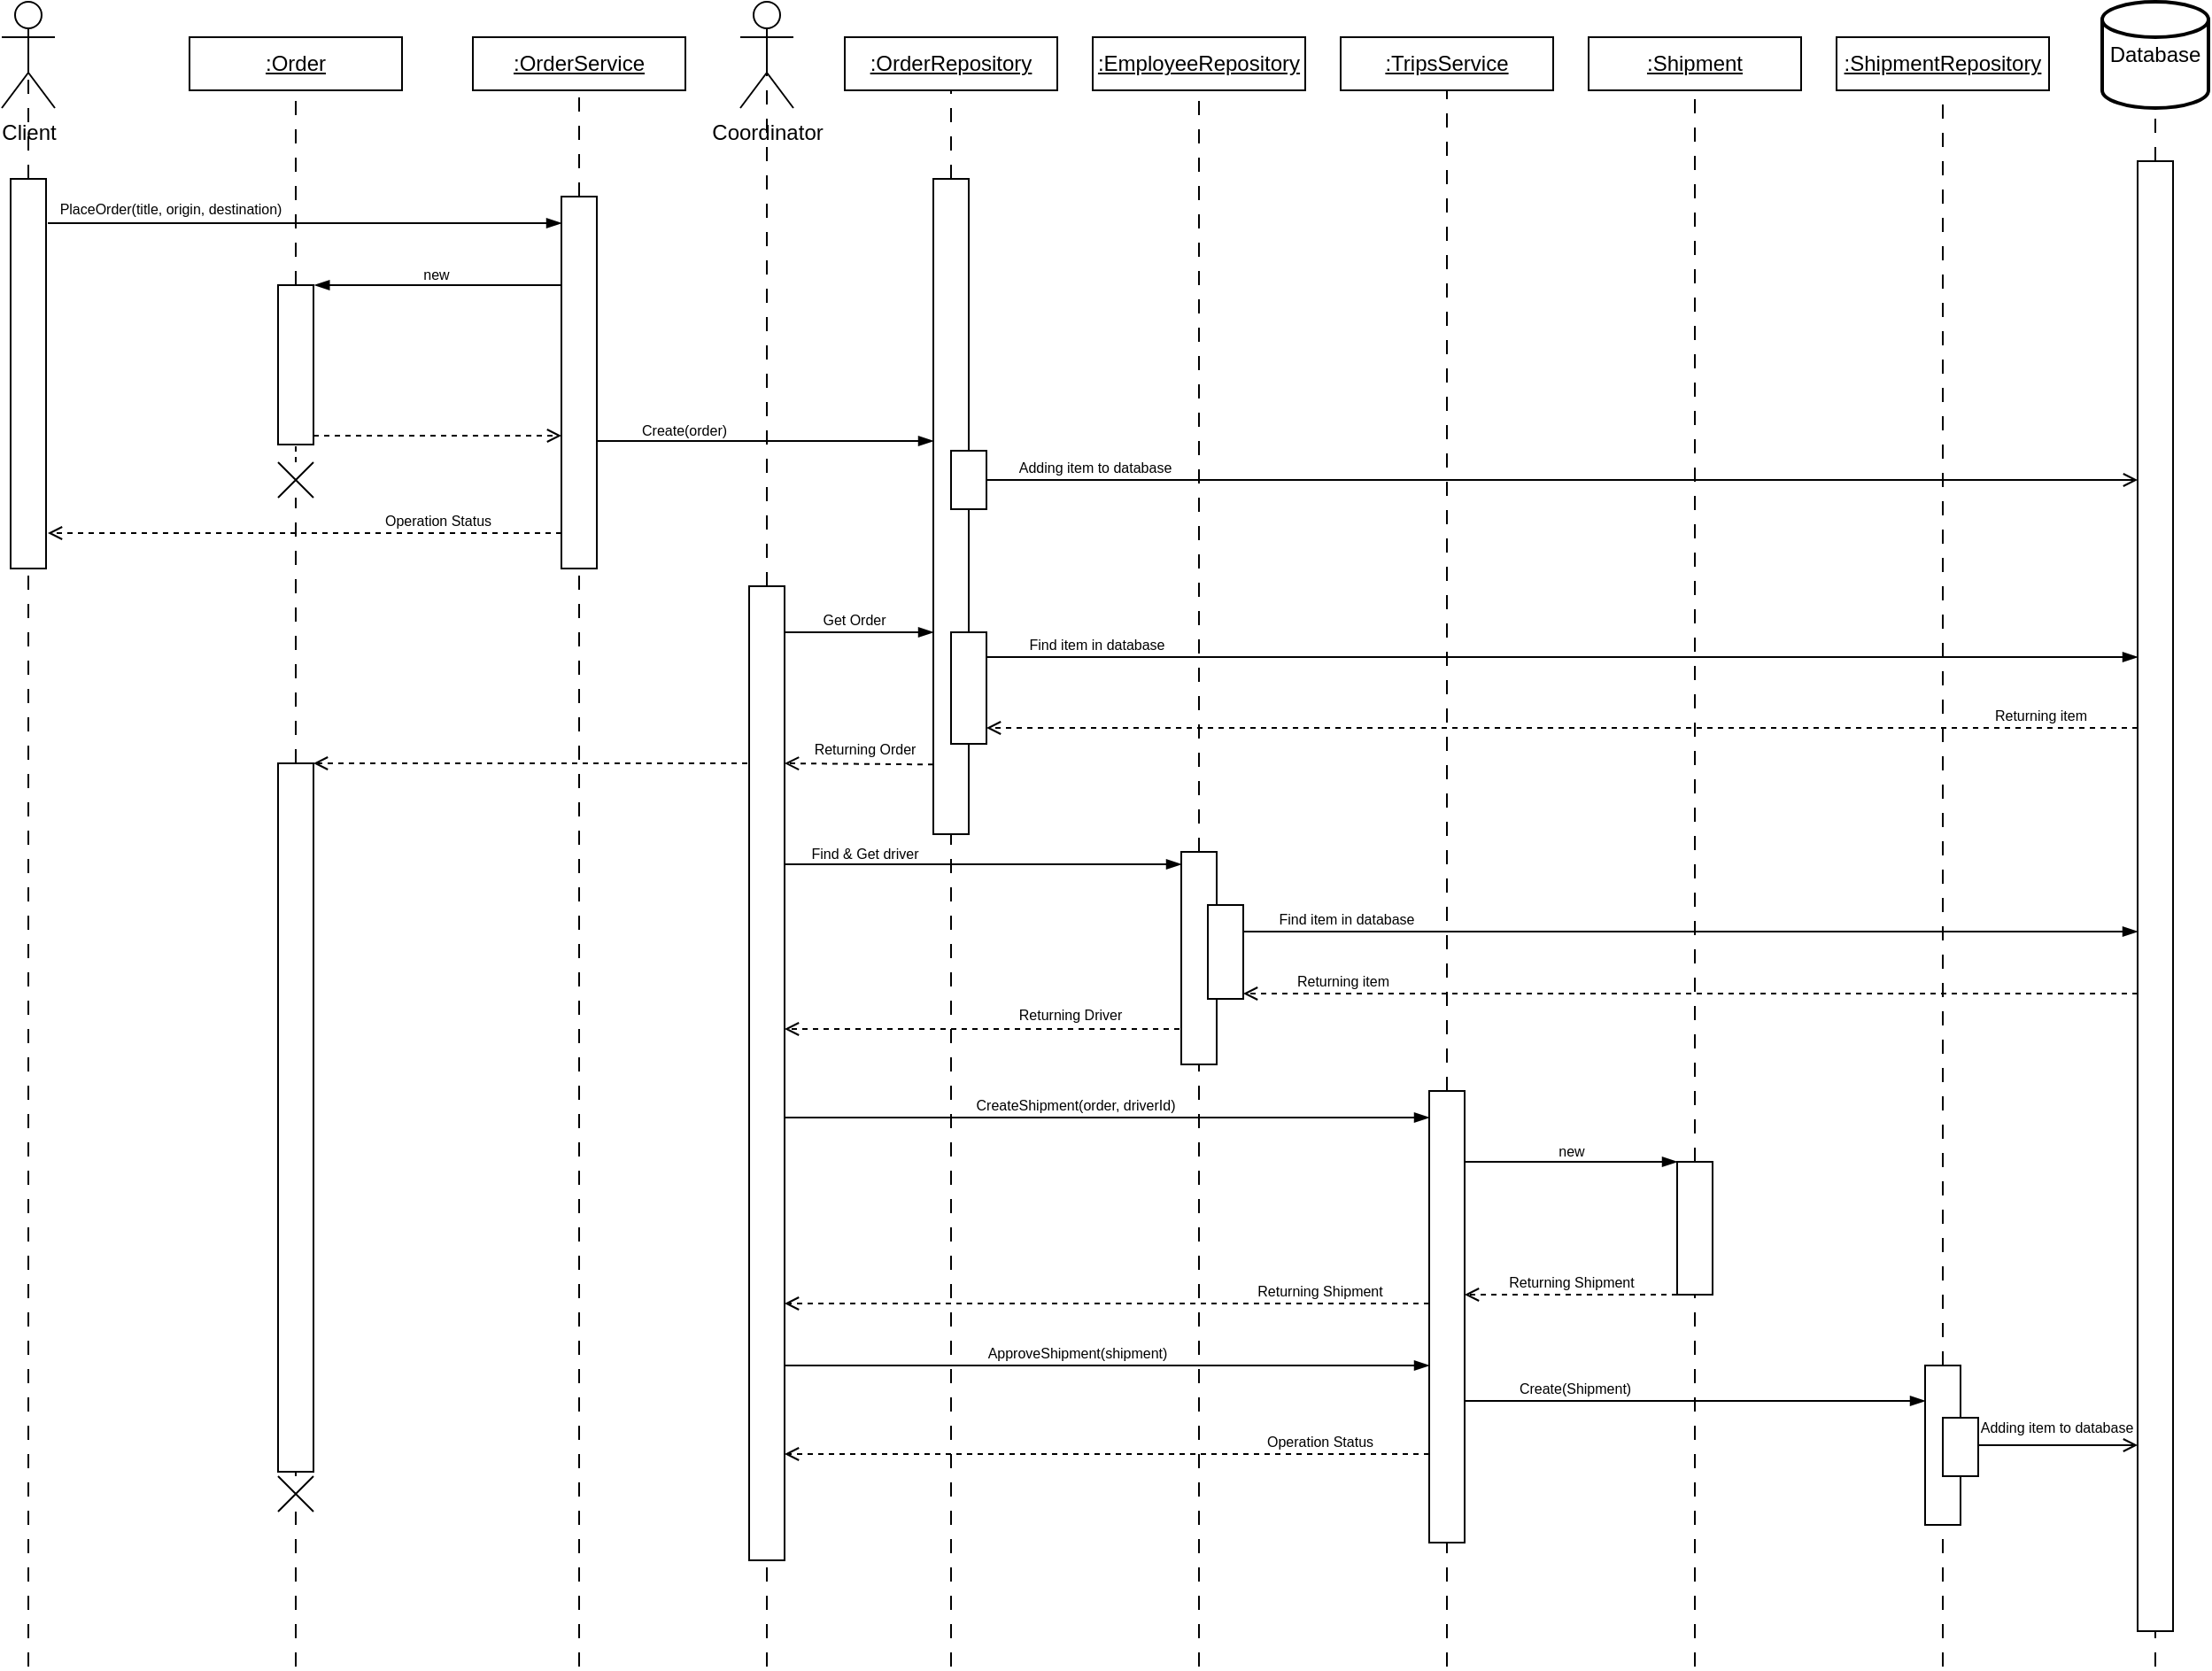 <mxfile version="22.1.11" type="device" pages="8">
  <diagram id="1p_ihHv92nUpcSMmqecC" name="Sequence">
    <mxGraphModel dx="1091" dy="682" grid="0" gridSize="10" guides="1" tooltips="1" connect="1" arrows="1" fold="1" page="1" pageScale="1" pageWidth="827" pageHeight="1169" math="0" shadow="0">
      <root>
        <mxCell id="0" />
        <mxCell id="1" parent="0" />
        <mxCell id="AkVO6CxkwPibOB94c6Hz-1" value="Client" style="shape=umlActor;verticalLabelPosition=bottom;verticalAlign=top;html=1;" parent="1" vertex="1">
          <mxGeometry x="74" y="20" width="30" height="60" as="geometry" />
        </mxCell>
        <mxCell id="AkVO6CxkwPibOB94c6Hz-2" value="Coordinator" style="shape=umlActor;verticalLabelPosition=bottom;verticalAlign=top;html=1;" parent="1" vertex="1">
          <mxGeometry x="491" y="20" width="30" height="60" as="geometry" />
        </mxCell>
        <mxCell id="rgliHhXxi0_XBNuWADLL-1" value="Database" style="strokeWidth=2;html=1;shape=mxgraph.flowchart.database;whiteSpace=wrap;" parent="1" vertex="1">
          <mxGeometry x="1260" y="20" width="60" height="60" as="geometry" />
        </mxCell>
        <mxCell id="VRy_Ky19urdg6NnJ3z7R-2" value="&lt;u&gt;:TripsService&lt;/u&gt;" style="rounded=0;whiteSpace=wrap;html=1;" parent="1" vertex="1">
          <mxGeometry x="830" y="40" width="120" height="30" as="geometry" />
        </mxCell>
        <mxCell id="VRy_Ky19urdg6NnJ3z7R-3" value="&lt;u&gt;:OrderService&lt;/u&gt;" style="rounded=0;whiteSpace=wrap;html=1;" parent="1" vertex="1">
          <mxGeometry x="340" y="40" width="120" height="30" as="geometry" />
        </mxCell>
        <mxCell id="VRy_Ky19urdg6NnJ3z7R-4" value="&lt;u&gt;:Order&lt;/u&gt;" style="rounded=0;whiteSpace=wrap;html=1;" parent="1" vertex="1">
          <mxGeometry x="180" y="40" width="120" height="30" as="geometry" />
        </mxCell>
        <mxCell id="VRy_Ky19urdg6NnJ3z7R-5" value="&lt;u&gt;:Shipment&lt;/u&gt;" style="rounded=0;whiteSpace=wrap;html=1;" parent="1" vertex="1">
          <mxGeometry x="970" y="40" width="120" height="30" as="geometry" />
        </mxCell>
        <mxCell id="jRQEQUUPxz6cHHk5YevA-1" value="&lt;u&gt;:OrderRepository&lt;/u&gt;" style="rounded=0;whiteSpace=wrap;html=1;" parent="1" vertex="1">
          <mxGeometry x="550" y="40" width="120" height="30" as="geometry" />
        </mxCell>
        <mxCell id="jRQEQUUPxz6cHHk5YevA-2" value="&lt;u&gt;:ShipmentRepository&lt;/u&gt;" style="rounded=0;whiteSpace=wrap;html=1;" parent="1" vertex="1">
          <mxGeometry x="1110" y="40" width="120" height="30" as="geometry" />
        </mxCell>
        <mxCell id="jRQEQUUPxz6cHHk5YevA-6" value="" style="endArrow=none;dashed=1;html=1;rounded=0;dashPattern=8 8;" parent="1" source="_weRYpM0dlbl7tGZ3Y5K-2" target="VRy_Ky19urdg6NnJ3z7R-3" edge="1">
          <mxGeometry width="50" height="50" relative="1" as="geometry">
            <mxPoint x="250" y="840" as="sourcePoint" />
            <mxPoint x="250" y="70" as="targetPoint" />
          </mxGeometry>
        </mxCell>
        <mxCell id="jRQEQUUPxz6cHHk5YevA-7" value="" style="endArrow=none;dashed=1;html=1;rounded=0;entryX=0.5;entryY=1;entryDx=0;entryDy=0;dashPattern=8 8;" parent="1" source="_weRYpM0dlbl7tGZ3Y5K-4" target="VRy_Ky19urdg6NnJ3z7R-4" edge="1">
          <mxGeometry width="50" height="50" relative="1" as="geometry">
            <mxPoint x="390" y="840" as="sourcePoint" />
            <mxPoint x="750" y="280" as="targetPoint" />
          </mxGeometry>
        </mxCell>
        <mxCell id="jRQEQUUPxz6cHHk5YevA-8" value="" style="endArrow=none;dashed=1;html=1;rounded=0;entryX=0.5;entryY=1;entryDx=0;entryDy=0;dashPattern=8 8;" parent="1" source="_weRYpM0dlbl7tGZ3Y5K-15" target="jRQEQUUPxz6cHHk5YevA-2" edge="1">
          <mxGeometry width="50" height="50" relative="1" as="geometry">
            <mxPoint x="1069" y="840" as="sourcePoint" />
            <mxPoint x="1010" y="170" as="targetPoint" />
          </mxGeometry>
        </mxCell>
        <mxCell id="jRQEQUUPxz6cHHk5YevA-9" value="" style="endArrow=none;dashed=1;html=1;rounded=0;entryX=0.5;entryY=0.5;entryDx=0;entryDy=0;entryPerimeter=0;dashPattern=8 8;" parent="1" source="jRQEQUUPxz6cHHk5YevA-14" target="AkVO6CxkwPibOB94c6Hz-2" edge="1">
          <mxGeometry width="50" height="50" relative="1" as="geometry">
            <mxPoint x="600" y="840" as="sourcePoint" />
            <mxPoint x="606" y="180" as="targetPoint" />
          </mxGeometry>
        </mxCell>
        <mxCell id="jRQEQUUPxz6cHHk5YevA-10" value="" style="endArrow=none;dashed=1;html=1;rounded=0;entryX=0.5;entryY=1;entryDx=0;entryDy=0;dashPattern=8 8;" parent="1" source="_weRYpM0dlbl7tGZ3Y5K-11" target="VRy_Ky19urdg6NnJ3z7R-2" edge="1">
          <mxGeometry width="50" height="50" relative="1" as="geometry">
            <mxPoint x="790" y="840" as="sourcePoint" />
            <mxPoint x="850" y="180" as="targetPoint" />
          </mxGeometry>
        </mxCell>
        <mxCell id="jRQEQUUPxz6cHHk5YevA-11" value="" style="endArrow=none;dashed=1;html=1;rounded=0;entryX=0.5;entryY=1;entryDx=0;entryDy=0;dashPattern=8 8;" parent="1" source="_weRYpM0dlbl7tGZ3Y5K-13" target="VRy_Ky19urdg6NnJ3z7R-5" edge="1">
          <mxGeometry width="50" height="50" relative="1" as="geometry">
            <mxPoint x="933" y="840" as="sourcePoint" />
            <mxPoint x="913" y="160" as="targetPoint" />
          </mxGeometry>
        </mxCell>
        <mxCell id="jRQEQUUPxz6cHHk5YevA-12" value="" style="endArrow=none;dashed=1;html=1;rounded=0;entryX=0.5;entryY=1;entryDx=0;entryDy=0;entryPerimeter=0;dashPattern=8 8;" parent="1" edge="1">
          <mxGeometry width="50" height="50" relative="1" as="geometry">
            <mxPoint x="1290" y="110" as="sourcePoint" />
            <mxPoint x="1290" y="80" as="targetPoint" />
          </mxGeometry>
        </mxCell>
        <mxCell id="jRQEQUUPxz6cHHk5YevA-13" value="" style="endArrow=none;dashed=1;html=1;rounded=0;entryX=0.5;entryY=1;entryDx=0;entryDy=0;dashPattern=8 8;" parent="1" source="_weRYpM0dlbl7tGZ3Y5K-6" target="jRQEQUUPxz6cHHk5YevA-1" edge="1">
          <mxGeometry width="50" height="50" relative="1" as="geometry">
            <mxPoint x="530" y="840" as="sourcePoint" />
            <mxPoint x="555" y="140" as="targetPoint" />
          </mxGeometry>
        </mxCell>
        <mxCell id="_weRYpM0dlbl7tGZ3Y5K-2" value="" style="rounded=0;whiteSpace=wrap;html=1;" parent="1" vertex="1">
          <mxGeometry x="390" y="130" width="20" height="210" as="geometry" />
        </mxCell>
        <mxCell id="_weRYpM0dlbl7tGZ3Y5K-5" value="" style="endArrow=none;dashed=1;html=1;rounded=0;entryX=0.5;entryY=1;entryDx=0;entryDy=0;" parent="1" target="_weRYpM0dlbl7tGZ3Y5K-4" edge="1">
          <mxGeometry width="50" height="50" relative="1" as="geometry">
            <mxPoint x="240" y="280" as="sourcePoint" />
            <mxPoint x="240" y="70" as="targetPoint" />
          </mxGeometry>
        </mxCell>
        <mxCell id="_weRYpM0dlbl7tGZ3Y5K-4" value="" style="rounded=0;whiteSpace=wrap;html=1;" parent="1" vertex="1">
          <mxGeometry x="230" y="180" width="20" height="90" as="geometry" />
        </mxCell>
        <mxCell id="_weRYpM0dlbl7tGZ3Y5K-7" value="" style="endArrow=none;dashed=1;html=1;rounded=0;entryX=0.5;entryY=1;entryDx=0;entryDy=0;dashPattern=8 8;" parent="1" target="_weRYpM0dlbl7tGZ3Y5K-6" edge="1">
          <mxGeometry width="50" height="50" relative="1" as="geometry">
            <mxPoint x="610" y="960" as="sourcePoint" />
            <mxPoint x="610" y="70" as="targetPoint" />
          </mxGeometry>
        </mxCell>
        <mxCell id="_weRYpM0dlbl7tGZ3Y5K-6" value="" style="rounded=0;whiteSpace=wrap;html=1;" parent="1" vertex="1">
          <mxGeometry x="600" y="120" width="20" height="370" as="geometry" />
        </mxCell>
        <mxCell id="_weRYpM0dlbl7tGZ3Y5K-9" value="" style="endArrow=none;dashed=1;html=1;rounded=0;entryX=0.5;entryY=0.5;entryDx=0;entryDy=0;entryPerimeter=0;dashPattern=8 8;" parent="1" source="EvFKDQWEIcOm7XnLZ2qT-3" target="AkVO6CxkwPibOB94c6Hz-1" edge="1">
          <mxGeometry width="50" height="50" relative="1" as="geometry">
            <mxPoint x="89" y="840" as="sourcePoint" />
            <mxPoint x="87.54" y="228" as="targetPoint" />
          </mxGeometry>
        </mxCell>
        <mxCell id="_weRYpM0dlbl7tGZ3Y5K-10" value="" style="endArrow=none;dashed=1;html=1;rounded=0;entryX=0.5;entryY=0.5;entryDx=0;entryDy=0;entryPerimeter=0;dashPattern=8 8;" parent="1" target="jRQEQUUPxz6cHHk5YevA-14" edge="1">
          <mxGeometry width="50" height="50" relative="1" as="geometry">
            <mxPoint x="506" y="960" as="sourcePoint" />
            <mxPoint x="359" y="50" as="targetPoint" />
          </mxGeometry>
        </mxCell>
        <mxCell id="jRQEQUUPxz6cHHk5YevA-14" value="" style="rounded=0;whiteSpace=wrap;html=1;" parent="1" vertex="1">
          <mxGeometry x="496" y="350" width="20" height="550" as="geometry" />
        </mxCell>
        <mxCell id="_weRYpM0dlbl7tGZ3Y5K-12" value="" style="endArrow=none;dashed=1;html=1;rounded=0;entryX=0.5;entryY=1;entryDx=0;entryDy=0;dashPattern=8 8;" parent="1" target="_weRYpM0dlbl7tGZ3Y5K-11" edge="1">
          <mxGeometry width="50" height="50" relative="1" as="geometry">
            <mxPoint x="890" y="960" as="sourcePoint" />
            <mxPoint x="270" y="70" as="targetPoint" />
          </mxGeometry>
        </mxCell>
        <mxCell id="_weRYpM0dlbl7tGZ3Y5K-11" value="" style="rounded=0;whiteSpace=wrap;html=1;" parent="1" vertex="1">
          <mxGeometry x="880" y="635" width="20" height="255" as="geometry" />
        </mxCell>
        <mxCell id="_weRYpM0dlbl7tGZ3Y5K-14" value="" style="endArrow=none;dashed=1;html=1;rounded=0;entryX=0.5;entryY=1;entryDx=0;entryDy=0;dashPattern=8 8;" parent="1" target="_weRYpM0dlbl7tGZ3Y5K-13" edge="1">
          <mxGeometry width="50" height="50" relative="1" as="geometry">
            <mxPoint x="1030" y="960" as="sourcePoint" />
            <mxPoint x="1090" y="70" as="targetPoint" />
          </mxGeometry>
        </mxCell>
        <mxCell id="_weRYpM0dlbl7tGZ3Y5K-13" value="" style="rounded=0;whiteSpace=wrap;html=1;" parent="1" vertex="1">
          <mxGeometry x="1020" y="675" width="20" height="75" as="geometry" />
        </mxCell>
        <mxCell id="_weRYpM0dlbl7tGZ3Y5K-16" value="" style="endArrow=none;dashed=1;html=1;rounded=0;entryX=0.5;entryY=1;entryDx=0;entryDy=0;dashPattern=8 8;" parent="1" target="_weRYpM0dlbl7tGZ3Y5K-15" edge="1">
          <mxGeometry width="50" height="50" relative="1" as="geometry">
            <mxPoint x="1170" y="960" as="sourcePoint" />
            <mxPoint x="1091" y="70" as="targetPoint" />
          </mxGeometry>
        </mxCell>
        <mxCell id="_weRYpM0dlbl7tGZ3Y5K-15" value="" style="rounded=0;whiteSpace=wrap;html=1;" parent="1" vertex="1">
          <mxGeometry x="1160" y="790" width="20" height="90" as="geometry" />
        </mxCell>
        <mxCell id="_weRYpM0dlbl7tGZ3Y5K-18" value="" style="endArrow=none;dashed=1;html=1;rounded=0;entryX=0.5;entryY=1;entryDx=0;entryDy=0;entryPerimeter=0;dashPattern=8 8;" parent="1" target="_weRYpM0dlbl7tGZ3Y5K-17" edge="1">
          <mxGeometry width="50" height="50" relative="1" as="geometry">
            <mxPoint x="1290" y="960" as="sourcePoint" />
            <mxPoint x="1210" y="80" as="targetPoint" />
          </mxGeometry>
        </mxCell>
        <mxCell id="_weRYpM0dlbl7tGZ3Y5K-17" value="" style="rounded=0;whiteSpace=wrap;html=1;" parent="1" vertex="1">
          <mxGeometry x="1280" y="110" width="20" height="830" as="geometry" />
        </mxCell>
        <mxCell id="_weRYpM0dlbl7tGZ3Y5K-19" value="" style="endArrow=blockThin;html=1;rounded=0;exitX=0.969;exitY=0.07;exitDx=0;exitDy=0;exitPerimeter=0;endFill=1;entryX=-0.2;entryY=0.107;entryDx=0;entryDy=0;entryPerimeter=0;" parent="1" edge="1">
          <mxGeometry width="50" height="50" relative="1" as="geometry">
            <mxPoint x="100" y="145" as="sourcePoint" />
            <mxPoint x="390" y="145" as="targetPoint" />
          </mxGeometry>
        </mxCell>
        <mxCell id="EvFKDQWEIcOm7XnLZ2qT-2" value="&lt;font style=&quot;font-size: 8px;&quot;&gt;PlaceOrder(title, origin, destination)&lt;/font&gt;" style="text;html=1;align=center;verticalAlign=middle;resizable=0;points=[];autosize=1;strokeColor=none;fillColor=none;rotation=0;" parent="1" vertex="1">
          <mxGeometry x="94" y="121" width="150" height="30" as="geometry" />
        </mxCell>
        <mxCell id="EvFKDQWEIcOm7XnLZ2qT-4" value="" style="endArrow=none;dashed=1;html=1;rounded=0;entryX=0.5;entryY=0.5;entryDx=0;entryDy=0;entryPerimeter=0;dashPattern=8 8;" parent="1" target="EvFKDQWEIcOm7XnLZ2qT-3" edge="1">
          <mxGeometry width="50" height="50" relative="1" as="geometry">
            <mxPoint x="89" y="960" as="sourcePoint" />
            <mxPoint x="89" y="50" as="targetPoint" />
          </mxGeometry>
        </mxCell>
        <mxCell id="EvFKDQWEIcOm7XnLZ2qT-3" value="" style="rounded=0;whiteSpace=wrap;html=1;" parent="1" vertex="1">
          <mxGeometry x="79" y="120" width="20" height="220" as="geometry" />
        </mxCell>
        <mxCell id="qAlpZRaNaPeG2TUPrND3-2" value="" style="endArrow=blockThin;html=1;rounded=0;endFill=1;entryX=1;entryY=0;entryDx=0;entryDy=0;exitX=-0.032;exitY=0.291;exitDx=0;exitDy=0;exitPerimeter=0;" parent="1" edge="1">
          <mxGeometry width="50" height="50" relative="1" as="geometry">
            <mxPoint x="390" y="180" as="sourcePoint" />
            <mxPoint x="250.64" y="180" as="targetPoint" />
          </mxGeometry>
        </mxCell>
        <mxCell id="qAlpZRaNaPeG2TUPrND3-3" value="&lt;font style=&quot;font-size: 8px;&quot;&gt;new&lt;/font&gt;" style="text;html=1;align=center;verticalAlign=middle;resizable=0;points=[];autosize=1;strokeColor=none;fillColor=none;" parent="1" vertex="1">
          <mxGeometry x="299" y="158" width="40" height="30" as="geometry" />
        </mxCell>
        <mxCell id="qAlpZRaNaPeG2TUPrND3-5" value="" style="endArrow=open;html=1;rounded=0;endFill=0;dashed=1;exitX=-0.074;exitY=0.933;exitDx=0;exitDy=0;exitPerimeter=0;" parent="1" edge="1">
          <mxGeometry width="50" height="50" relative="1" as="geometry">
            <mxPoint x="390" y="320" as="sourcePoint" />
            <mxPoint x="100" y="320" as="targetPoint" />
          </mxGeometry>
        </mxCell>
        <mxCell id="qAlpZRaNaPeG2TUPrND3-6" value="&lt;font style=&quot;font-size: 8px;&quot;&gt;Operation Status&lt;/font&gt;" style="text;html=1;align=center;verticalAlign=middle;resizable=0;points=[];autosize=1;strokeColor=none;fillColor=none;rotation=0;" parent="1" vertex="1">
          <mxGeometry x="280" y="297" width="80" height="30" as="geometry" />
        </mxCell>
        <mxCell id="qAlpZRaNaPeG2TUPrND3-13" value="" style="endArrow=blockThin;html=1;rounded=0;endFill=1;entryX=-0.095;entryY=0.382;entryDx=0;entryDy=0;entryPerimeter=0;exitX=1.316;exitY=0.676;exitDx=0;exitDy=0;exitPerimeter=0;" parent="1" edge="1">
          <mxGeometry width="50" height="50" relative="1" as="geometry">
            <mxPoint x="410" y="268" as="sourcePoint" />
            <mxPoint x="600" y="268" as="targetPoint" />
          </mxGeometry>
        </mxCell>
        <mxCell id="qAlpZRaNaPeG2TUPrND3-14" value="&lt;span style=&quot;font-size: 8px;&quot;&gt;Create(order)&lt;/span&gt;" style="text;html=1;align=center;verticalAlign=middle;resizable=0;points=[];autosize=1;strokeColor=none;fillColor=none;rotation=0;" parent="1" vertex="1">
          <mxGeometry x="424" y="246" width="70" height="30" as="geometry" />
        </mxCell>
        <mxCell id="qAlpZRaNaPeG2TUPrND3-17" value="" style="endArrow=none;dashed=1;html=1;rounded=0;entryX=0.5;entryY=1;entryDx=0;entryDy=0;dashPattern=8 8;" parent="1" source="gh7SlLP6yWUBOUNIwJMV-4" edge="1">
          <mxGeometry width="50" height="50" relative="1" as="geometry">
            <mxPoint x="240" y="1120" as="sourcePoint" />
            <mxPoint x="240" y="300" as="targetPoint" />
          </mxGeometry>
        </mxCell>
        <mxCell id="qAlpZRaNaPeG2TUPrND3-20" value="" style="endArrow=blockThin;html=1;rounded=0;endFill=1;exitX=1.011;exitY=0.05;exitDx=0;exitDy=0;exitPerimeter=0;" parent="1" edge="1">
          <mxGeometry width="50" height="50" relative="1" as="geometry">
            <mxPoint x="516" y="376" as="sourcePoint" />
            <mxPoint x="600" y="376" as="targetPoint" />
          </mxGeometry>
        </mxCell>
        <mxCell id="qAlpZRaNaPeG2TUPrND3-23" value="" style="endArrow=open;html=1;rounded=0;exitX=1;exitY=0.5;exitDx=0;exitDy=0;endFill=0;" parent="1" edge="1">
          <mxGeometry width="50" height="50" relative="1" as="geometry">
            <mxPoint x="630" y="290" as="sourcePoint" />
            <mxPoint x="1280" y="290" as="targetPoint" />
          </mxGeometry>
        </mxCell>
        <mxCell id="qAlpZRaNaPeG2TUPrND3-24" value="&lt;span style=&quot;font-size: 8px;&quot;&gt;Adding item to database&lt;/span&gt;" style="text;html=1;align=center;verticalAlign=middle;resizable=0;points=[];autosize=1;strokeColor=none;fillColor=none;rotation=0;" parent="1" vertex="1">
          <mxGeometry x="636" y="267" width="110" height="30" as="geometry" />
        </mxCell>
        <mxCell id="qAlpZRaNaPeG2TUPrND3-25" value="" style="rounded=0;whiteSpace=wrap;html=1;" parent="1" vertex="1">
          <mxGeometry x="610" y="273.5" width="20" height="33" as="geometry" />
        </mxCell>
        <mxCell id="qAlpZRaNaPeG2TUPrND3-26" value="" style="rounded=0;whiteSpace=wrap;html=1;" parent="1" vertex="1">
          <mxGeometry x="610" y="376" width="20" height="63" as="geometry" />
        </mxCell>
        <mxCell id="qAlpZRaNaPeG2TUPrND3-28" value="" style="endArrow=blockThin;html=1;rounded=0;exitX=1;exitY=0.25;exitDx=0;exitDy=0;endFill=1;" parent="1" edge="1">
          <mxGeometry width="50" height="50" relative="1" as="geometry">
            <mxPoint x="630" y="390" as="sourcePoint" />
            <mxPoint x="1280" y="390" as="targetPoint" />
          </mxGeometry>
        </mxCell>
        <mxCell id="qAlpZRaNaPeG2TUPrND3-29" value="&lt;span style=&quot;font-size: 8px;&quot;&gt;Find item in database&lt;/span&gt;" style="text;html=1;align=center;verticalAlign=middle;resizable=0;points=[];autosize=1;strokeColor=none;fillColor=none;rotation=0;" parent="1" vertex="1">
          <mxGeometry x="642" y="367" width="100" height="30" as="geometry" />
        </mxCell>
        <mxCell id="qAlpZRaNaPeG2TUPrND3-30" value="" style="endArrow=open;html=1;rounded=0;endFill=0;dashed=1;entryX=1;entryY=1;entryDx=0;entryDy=0;" parent="1" edge="1">
          <mxGeometry width="50" height="50" relative="1" as="geometry">
            <mxPoint x="1280" y="430" as="sourcePoint" />
            <mxPoint x="630" y="430" as="targetPoint" />
          </mxGeometry>
        </mxCell>
        <mxCell id="qAlpZRaNaPeG2TUPrND3-31" value="&lt;span style=&quot;font-size: 8px;&quot;&gt;Returning item&lt;/span&gt;" style="text;html=1;align=center;verticalAlign=middle;resizable=0;points=[];autosize=1;strokeColor=none;fillColor=none;rotation=0;" parent="1" vertex="1">
          <mxGeometry x="1185" y="407" width="80" height="30" as="geometry" />
        </mxCell>
        <mxCell id="qAlpZRaNaPeG2TUPrND3-32" value="" style="endArrow=open;html=1;rounded=0;exitX=-0.069;exitY=0.888;exitDx=0;exitDy=0;endFill=0;dashed=1;exitPerimeter=0;entryX=1.095;entryY=0.178;entryDx=0;entryDy=0;entryPerimeter=0;" parent="1" edge="1">
          <mxGeometry width="50" height="50" relative="1" as="geometry">
            <mxPoint x="600" y="450.66" as="sourcePoint" />
            <mxPoint x="516" y="450" as="targetPoint" />
          </mxGeometry>
        </mxCell>
        <mxCell id="qAlpZRaNaPeG2TUPrND3-34" value="&lt;span style=&quot;font-size: 8px;&quot;&gt;Returning Order&lt;/span&gt;" style="text;html=1;align=center;verticalAlign=middle;resizable=0;points=[];autosize=1;strokeColor=none;fillColor=none;rotation=0;" parent="1" vertex="1">
          <mxGeometry x="521" y="426" width="80" height="30" as="geometry" />
        </mxCell>
        <mxCell id="q6V-kc9-Tf-0vJjCUitq-2" value="&lt;u&gt;:EmployeeRepository&lt;/u&gt;" style="rounded=0;whiteSpace=wrap;html=1;" parent="1" vertex="1">
          <mxGeometry x="690" y="40" width="120" height="30" as="geometry" />
        </mxCell>
        <mxCell id="q6V-kc9-Tf-0vJjCUitq-3" value="" style="endArrow=none;dashed=1;html=1;rounded=0;entryX=0.5;entryY=1;entryDx=0;entryDy=0;dashPattern=8 8;" parent="1" source="q6V-kc9-Tf-0vJjCUitq-4" target="q6V-kc9-Tf-0vJjCUitq-2" edge="1">
          <mxGeometry width="50" height="50" relative="1" as="geometry">
            <mxPoint x="750" y="840" as="sourcePoint" />
            <mxPoint x="749.58" y="80" as="targetPoint" />
          </mxGeometry>
        </mxCell>
        <mxCell id="q6V-kc9-Tf-0vJjCUitq-5" value="" style="endArrow=none;dashed=1;html=1;rounded=0;entryX=0.5;entryY=1;entryDx=0;entryDy=0;dashPattern=8 8;" parent="1" target="q6V-kc9-Tf-0vJjCUitq-4" edge="1">
          <mxGeometry width="50" height="50" relative="1" as="geometry">
            <mxPoint x="750" y="960" as="sourcePoint" />
            <mxPoint x="740" y="70" as="targetPoint" />
          </mxGeometry>
        </mxCell>
        <mxCell id="q6V-kc9-Tf-0vJjCUitq-4" value="" style="rounded=0;whiteSpace=wrap;html=1;" parent="1" vertex="1">
          <mxGeometry x="740" y="500" width="20" height="120" as="geometry" />
        </mxCell>
        <mxCell id="q6V-kc9-Tf-0vJjCUitq-7" value="" style="endArrow=blockThin;html=1;rounded=0;endFill=1;entryX=0.031;entryY=0.058;entryDx=0;entryDy=0;entryPerimeter=0;exitX=0.989;exitY=0.291;exitDx=0;exitDy=0;exitPerimeter=0;" parent="1" edge="1">
          <mxGeometry width="50" height="50" relative="1" as="geometry">
            <mxPoint x="516" y="507" as="sourcePoint" />
            <mxPoint x="740" y="507" as="targetPoint" />
          </mxGeometry>
        </mxCell>
        <mxCell id="q6V-kc9-Tf-0vJjCUitq-8" value="&lt;span style=&quot;font-size: 8px;&quot;&gt;Find &amp;amp; Get driver&lt;/span&gt;" style="text;html=1;align=center;verticalAlign=middle;resizable=0;points=[];autosize=1;strokeColor=none;fillColor=none;rotation=0;" parent="1" vertex="1">
          <mxGeometry x="521" y="485" width="80" height="30" as="geometry" />
        </mxCell>
        <mxCell id="q6V-kc9-Tf-0vJjCUitq-9" value="" style="rounded=0;whiteSpace=wrap;html=1;" parent="1" vertex="1">
          <mxGeometry x="755" y="530" width="20" height="53" as="geometry" />
        </mxCell>
        <mxCell id="q6V-kc9-Tf-0vJjCUitq-10" value="" style="endArrow=blockThin;html=1;rounded=0;exitX=1;exitY=0.25;exitDx=0;exitDy=0;endFill=1;" parent="1" edge="1">
          <mxGeometry width="50" height="50" relative="1" as="geometry">
            <mxPoint x="775" y="545" as="sourcePoint" />
            <mxPoint x="1280" y="545" as="targetPoint" />
          </mxGeometry>
        </mxCell>
        <mxCell id="q6V-kc9-Tf-0vJjCUitq-11" value="" style="endArrow=open;html=1;rounded=0;endFill=0;dashed=1;entryX=1.045;entryY=0.886;entryDx=0;entryDy=0;entryPerimeter=0;" parent="1" edge="1">
          <mxGeometry width="50" height="50" relative="1" as="geometry">
            <mxPoint x="1280" y="580" as="sourcePoint" />
            <mxPoint x="775" y="580" as="targetPoint" />
          </mxGeometry>
        </mxCell>
        <mxCell id="q6V-kc9-Tf-0vJjCUitq-12" value="&lt;span style=&quot;font-size: 8px;&quot;&gt;Returning item&lt;/span&gt;" style="text;html=1;align=center;verticalAlign=middle;resizable=0;points=[];autosize=1;strokeColor=none;fillColor=none;rotation=0;" parent="1" vertex="1">
          <mxGeometry x="791" y="557" width="80" height="30" as="geometry" />
        </mxCell>
        <mxCell id="q6V-kc9-Tf-0vJjCUitq-13" value="&lt;span style=&quot;font-size: 8px;&quot;&gt;Find item in database&lt;/span&gt;" style="text;html=1;align=center;verticalAlign=middle;resizable=0;points=[];autosize=1;strokeColor=none;fillColor=none;rotation=0;" parent="1" vertex="1">
          <mxGeometry x="783" y="522" width="100" height="30" as="geometry" />
        </mxCell>
        <mxCell id="q6V-kc9-Tf-0vJjCUitq-14" value="" style="endArrow=open;html=1;rounded=0;endFill=0;dashed=1;entryX=1.116;entryY=0.454;entryDx=0;entryDy=0;entryPerimeter=0;" parent="1" edge="1">
          <mxGeometry width="50" height="50" relative="1" as="geometry">
            <mxPoint x="739" y="600" as="sourcePoint" />
            <mxPoint x="516" y="600" as="targetPoint" />
          </mxGeometry>
        </mxCell>
        <mxCell id="q6V-kc9-Tf-0vJjCUitq-15" value="&lt;span style=&quot;font-size: 8px;&quot;&gt;Returning Driver&lt;/span&gt;" style="text;html=1;align=center;verticalAlign=middle;resizable=0;points=[];autosize=1;strokeColor=none;fillColor=none;rotation=0;" parent="1" vertex="1">
          <mxGeometry x="637" y="575.5" width="80" height="30" as="geometry" />
        </mxCell>
        <mxCell id="3L-8hBQfi0d4XcammNS4-2" value="" style="endArrow=blockThin;html=1;rounded=0;exitX=1;exitY=0.546;exitDx=0;exitDy=0;exitPerimeter=0;endFill=1;entryX=-0.11;entryY=0.064;entryDx=0;entryDy=0;entryPerimeter=0;" parent="1" edge="1">
          <mxGeometry width="50" height="50" relative="1" as="geometry">
            <mxPoint x="516" y="650" as="sourcePoint" />
            <mxPoint x="880" y="650" as="targetPoint" />
          </mxGeometry>
        </mxCell>
        <mxCell id="xxkj6a4piHF8q2uGPKUp-1" value="&lt;span style=&quot;font-size: 8px;&quot;&gt;CreateShipment(order, driverId)&lt;/span&gt;" style="text;html=1;align=center;verticalAlign=middle;resizable=0;points=[];autosize=1;strokeColor=none;fillColor=none;rotation=0;" parent="1" vertex="1">
          <mxGeometry x="610" y="627" width="140" height="30" as="geometry" />
        </mxCell>
        <mxCell id="xxkj6a4piHF8q2uGPKUp-2" value="" style="endArrow=open;html=1;rounded=0;endFill=0;dashed=1;entryX=1.116;entryY=0.783;entryDx=0;entryDy=0;entryPerimeter=0;" parent="1" edge="1">
          <mxGeometry width="50" height="50" relative="1" as="geometry">
            <mxPoint x="880" y="755" as="sourcePoint" />
            <mxPoint x="516" y="755" as="targetPoint" />
          </mxGeometry>
        </mxCell>
        <mxCell id="gh7SlLP6yWUBOUNIwJMV-1" value="" style="endArrow=blockThin;html=1;rounded=0;endFill=1;entryX=0;entryY=0;entryDx=0;entryDy=0;" parent="1" edge="1">
          <mxGeometry width="50" height="50" relative="1" as="geometry">
            <mxPoint x="900" y="675" as="sourcePoint" />
            <mxPoint x="1020" y="675" as="targetPoint" />
          </mxGeometry>
        </mxCell>
        <mxCell id="gh7SlLP6yWUBOUNIwJMV-2" value="&lt;font style=&quot;font-size: 8px;&quot;&gt;new&lt;/font&gt;" style="text;html=1;align=center;verticalAlign=middle;resizable=0;points=[];autosize=1;strokeColor=none;fillColor=none;" parent="1" vertex="1">
          <mxGeometry x="940" y="653" width="40" height="30" as="geometry" />
        </mxCell>
        <mxCell id="gh7SlLP6yWUBOUNIwJMV-3" value="&lt;span style=&quot;font-size: 8px;&quot;&gt;Returning Shipment&lt;/span&gt;" style="text;html=1;align=center;verticalAlign=middle;resizable=0;points=[];autosize=1;strokeColor=none;fillColor=none;rotation=0;" parent="1" vertex="1">
          <mxGeometry x="773" y="732" width="90" height="30" as="geometry" />
        </mxCell>
        <mxCell id="4Yy79bZFmOr-31doWu8m-1" value="" style="shape=umlDestroy;html=1;" parent="1" vertex="1">
          <mxGeometry x="230" y="280" width="20" height="20" as="geometry" />
        </mxCell>
        <mxCell id="4Yy79bZFmOr-31doWu8m-3" value="&lt;span style=&quot;font-size: 8px;&quot;&gt;Get Order&lt;/span&gt;" style="text;html=1;align=center;verticalAlign=middle;resizable=0;points=[];autosize=1;strokeColor=none;fillColor=none;rotation=0;" parent="1" vertex="1">
          <mxGeometry x="525" y="353" width="60" height="30" as="geometry" />
        </mxCell>
        <mxCell id="Vn3sockfMGpadZZy_ERP-1" value="" style="endArrow=open;html=1;rounded=0;endFill=0;dashed=1;entryX=1.153;entryY=0.443;entryDx=0;entryDy=0;entryPerimeter=0;" parent="1" edge="1">
          <mxGeometry width="50" height="50" relative="1" as="geometry">
            <mxPoint x="1020" y="750" as="sourcePoint" />
            <mxPoint x="900" y="750" as="targetPoint" />
          </mxGeometry>
        </mxCell>
        <mxCell id="Vn3sockfMGpadZZy_ERP-2" value="&lt;span style=&quot;font-size: 8px;&quot;&gt;Returning Shipment&lt;/span&gt;" style="text;html=1;align=center;verticalAlign=middle;resizable=0;points=[];autosize=1;strokeColor=none;fillColor=none;rotation=0;" parent="1" vertex="1">
          <mxGeometry x="915" y="727" width="90" height="30" as="geometry" />
        </mxCell>
        <mxCell id="Vn3sockfMGpadZZy_ERP-3" value="" style="endArrow=blockThin;html=1;rounded=0;exitX=1;exitY=0.546;exitDx=0;exitDy=0;exitPerimeter=0;endFill=1;entryX=-0.11;entryY=0.064;entryDx=0;entryDy=0;entryPerimeter=0;" parent="1" edge="1">
          <mxGeometry width="50" height="50" relative="1" as="geometry">
            <mxPoint x="516" y="790" as="sourcePoint" />
            <mxPoint x="880" y="790" as="targetPoint" />
          </mxGeometry>
        </mxCell>
        <mxCell id="Vn3sockfMGpadZZy_ERP-4" value="&lt;span style=&quot;font-size: 8px;&quot;&gt;ApproveShipment(shipment)&lt;/span&gt;" style="text;html=1;align=center;verticalAlign=middle;resizable=0;points=[];autosize=1;strokeColor=none;fillColor=none;rotation=0;" parent="1" vertex="1">
          <mxGeometry x="621" y="767" width="120" height="30" as="geometry" />
        </mxCell>
        <mxCell id="VDafHd8BJB7JqUvnBbMg-1" value="" style="endArrow=blockThin;html=1;rounded=0;endFill=1;entryX=-0.1;entryY=0.158;entryDx=0;entryDy=0;exitX=1.316;exitY=0.676;exitDx=0;exitDy=0;exitPerimeter=0;entryPerimeter=0;" parent="1" edge="1">
          <mxGeometry width="50" height="50" relative="1" as="geometry">
            <mxPoint x="900" y="810" as="sourcePoint" />
            <mxPoint x="1160" y="810" as="targetPoint" />
          </mxGeometry>
        </mxCell>
        <mxCell id="VDafHd8BJB7JqUvnBbMg-2" value="&lt;span style=&quot;font-size: 8px;&quot;&gt;Create(Shipment)&lt;/span&gt;" style="text;html=1;align=center;verticalAlign=middle;resizable=0;points=[];autosize=1;strokeColor=none;fillColor=none;rotation=0;" parent="1" vertex="1">
          <mxGeometry x="917" y="787" width="90" height="30" as="geometry" />
        </mxCell>
        <mxCell id="VDafHd8BJB7JqUvnBbMg-4" value="" style="endArrow=none;dashed=1;html=1;rounded=0;entryX=0.5;entryY=1;entryDx=0;entryDy=0;dashPattern=8 8;" parent="1" target="_weRYpM0dlbl7tGZ3Y5K-2" edge="1">
          <mxGeometry width="50" height="50" relative="1" as="geometry">
            <mxPoint x="400" y="960" as="sourcePoint" />
            <mxPoint x="400" y="360" as="targetPoint" />
          </mxGeometry>
        </mxCell>
        <mxCell id="VDafHd8BJB7JqUvnBbMg-5" value="" style="endArrow=open;html=1;rounded=0;exitX=-0.069;exitY=0.888;exitDx=0;exitDy=0;endFill=0;dashed=1;exitPerimeter=0;entryX=1;entryY=0;entryDx=0;entryDy=0;" parent="1" edge="1">
          <mxGeometry width="50" height="50" relative="1" as="geometry">
            <mxPoint x="495" y="450" as="sourcePoint" />
            <mxPoint x="250" y="450" as="targetPoint" />
          </mxGeometry>
        </mxCell>
        <mxCell id="VDafHd8BJB7JqUvnBbMg-7" value="" style="endArrow=open;html=1;rounded=0;exitX=1;exitY=0.5;exitDx=0;exitDy=0;endFill=0;" parent="1" edge="1">
          <mxGeometry width="50" height="50" relative="1" as="geometry">
            <mxPoint x="1190" y="835" as="sourcePoint" />
            <mxPoint x="1280" y="835" as="targetPoint" />
          </mxGeometry>
        </mxCell>
        <mxCell id="VDafHd8BJB7JqUvnBbMg-8" value="&lt;span style=&quot;font-size: 8px;&quot;&gt;Adding item to database&lt;/span&gt;" style="text;html=1;align=center;verticalAlign=middle;resizable=0;points=[];autosize=1;strokeColor=none;fillColor=none;rotation=0;" parent="1" vertex="1">
          <mxGeometry x="1179" y="809" width="110" height="30" as="geometry" />
        </mxCell>
        <mxCell id="VDafHd8BJB7JqUvnBbMg-9" value="" style="rounded=0;whiteSpace=wrap;html=1;" parent="1" vertex="1">
          <mxGeometry x="1170" y="819.5" width="20" height="33" as="geometry" />
        </mxCell>
        <mxCell id="VDafHd8BJB7JqUvnBbMg-11" value="" style="endArrow=open;html=1;rounded=0;endFill=0;dashed=1;exitX=-0.074;exitY=0.933;exitDx=0;exitDy=0;exitPerimeter=0;entryX=1.139;entryY=0.886;entryDx=0;entryDy=0;entryPerimeter=0;" parent="1" edge="1">
          <mxGeometry width="50" height="50" relative="1" as="geometry">
            <mxPoint x="880" y="840" as="sourcePoint" />
            <mxPoint x="516" y="840" as="targetPoint" />
          </mxGeometry>
        </mxCell>
        <mxCell id="VDafHd8BJB7JqUvnBbMg-12" value="&lt;font style=&quot;font-size: 8px;&quot;&gt;Operation Status&lt;/font&gt;" style="text;html=1;align=center;verticalAlign=middle;resizable=0;points=[];autosize=1;strokeColor=none;fillColor=none;rotation=0;" parent="1" vertex="1">
          <mxGeometry x="778" y="817" width="80" height="30" as="geometry" />
        </mxCell>
        <mxCell id="VDafHd8BJB7JqUvnBbMg-13" value="" style="endArrow=none;dashed=1;html=1;rounded=0;entryX=0.5;entryY=1;entryDx=0;entryDy=0;" parent="1" source="VDafHd8BJB7JqUvnBbMg-14" target="gh7SlLP6yWUBOUNIwJMV-4" edge="1">
          <mxGeometry width="50" height="50" relative="1" as="geometry">
            <mxPoint x="240" y="1120" as="sourcePoint" />
            <mxPoint x="240" y="300" as="targetPoint" />
          </mxGeometry>
        </mxCell>
        <mxCell id="gh7SlLP6yWUBOUNIwJMV-4" value="" style="rounded=0;whiteSpace=wrap;html=1;" parent="1" vertex="1">
          <mxGeometry x="230" y="450" width="20" height="400" as="geometry" />
        </mxCell>
        <mxCell id="VDafHd8BJB7JqUvnBbMg-15" value="" style="endArrow=none;dashed=1;html=1;rounded=0;entryX=0.5;entryY=1;entryDx=0;entryDy=0;dashPattern=8 8;" parent="1" target="VDafHd8BJB7JqUvnBbMg-14" edge="1">
          <mxGeometry width="50" height="50" relative="1" as="geometry">
            <mxPoint x="240" y="960" as="sourcePoint" />
            <mxPoint x="240" y="787" as="targetPoint" />
          </mxGeometry>
        </mxCell>
        <mxCell id="VDafHd8BJB7JqUvnBbMg-14" value="" style="shape=umlDestroy;html=1;" parent="1" vertex="1">
          <mxGeometry x="230" y="852.5" width="20" height="20" as="geometry" />
        </mxCell>
        <mxCell id="tfnR7SqQx-P7vQeSckMD-1" value="" style="endArrow=open;html=1;rounded=0;endFill=0;dashed=1;" edge="1" parent="1">
          <mxGeometry width="50" height="50" relative="1" as="geometry">
            <mxPoint x="250" y="265" as="sourcePoint" />
            <mxPoint x="390" y="265" as="targetPoint" />
          </mxGeometry>
        </mxCell>
      </root>
    </mxGraphModel>
  </diagram>
  <diagram name="Class" id="NRhqj8BQWVI1md196GkB">
    <mxGraphModel dx="2650" dy="1029" grid="0" gridSize="10" guides="1" tooltips="1" connect="1" arrows="1" fold="1" page="0" pageScale="1" pageWidth="827" pageHeight="1169" math="0" shadow="0">
      <root>
        <mxCell id="0" />
        <mxCell id="1" parent="0" />
        <mxCell id="WPnypL4r5kSnXsjJpfKY-13" value="&lt;b&gt;Employee&lt;/b&gt;" style="swimlane;fontStyle=0;align=center;verticalAlign=top;childLayout=stackLayout;horizontal=1;startSize=30;horizontalStack=0;resizeParent=1;resizeParentMax=0;resizeLast=0;collapsible=0;marginBottom=0;html=1;whiteSpace=wrap;fillColor=#5EFFFF;" parent="1" vertex="1">
          <mxGeometry x="-290" y="810" width="310" height="240" as="geometry" />
        </mxCell>
        <mxCell id="WPnypL4r5kSnXsjJpfKY-15" value="&lt;font style=&quot;font-size: 9px;&quot;&gt;&amp;lt;&amp;lt;get&amp;gt;&amp;gt;&lt;/font&gt;&amp;nbsp; &amp;nbsp; &amp;nbsp;- Id : Guid" style="text;html=1;strokeColor=none;fillColor=none;align=left;verticalAlign=middle;spacingLeft=4;spacingRight=4;overflow=hidden;rotatable=0;points=[[0,0.5],[1,0.5]];portConstraint=eastwest;whiteSpace=wrap;" parent="WPnypL4r5kSnXsjJpfKY-13" vertex="1">
          <mxGeometry y="30" width="310" height="20" as="geometry" />
        </mxCell>
        <mxCell id="bAraL-yv4iZVobuZb6CL-3" value="&lt;font style=&quot;font-size: 9px;&quot;&gt;&amp;lt;&amp;lt;get/set&amp;gt;&amp;gt;&lt;/font&gt; - FirstName : string" style="text;html=1;strokeColor=none;fillColor=none;align=left;verticalAlign=middle;spacingLeft=4;spacingRight=4;overflow=hidden;rotatable=0;points=[[0,0.5],[1,0.5]];portConstraint=eastwest;whiteSpace=wrap;" parent="WPnypL4r5kSnXsjJpfKY-13" vertex="1">
          <mxGeometry y="50" width="310" height="20" as="geometry" />
        </mxCell>
        <mxCell id="bAraL-yv4iZVobuZb6CL-4" value="&lt;font style=&quot;font-size: 9px;&quot;&gt;&amp;lt;&amp;lt;get/set&amp;gt;&amp;gt;&lt;/font&gt; - LastName : string" style="text;html=1;strokeColor=none;fillColor=none;align=left;verticalAlign=middle;spacingLeft=4;spacingRight=4;overflow=hidden;rotatable=0;points=[[0,0.5],[1,0.5]];portConstraint=eastwest;whiteSpace=wrap;" parent="WPnypL4r5kSnXsjJpfKY-13" vertex="1">
          <mxGeometry y="70" width="310" height="20" as="geometry" />
        </mxCell>
        <mxCell id="bAraL-yv4iZVobuZb6CL-5" value="&lt;font style=&quot;font-size: 9px;&quot;&gt;&amp;lt;&amp;lt;get/set&amp;gt;&amp;gt;&lt;/font&gt; - Email : string" style="text;html=1;strokeColor=none;fillColor=none;align=left;verticalAlign=middle;spacingLeft=4;spacingRight=4;overflow=hidden;rotatable=0;points=[[0,0.5],[1,0.5]];portConstraint=eastwest;whiteSpace=wrap;" parent="WPnypL4r5kSnXsjJpfKY-13" vertex="1">
          <mxGeometry y="90" width="310" height="20" as="geometry" />
        </mxCell>
        <mxCell id="bAraL-yv4iZVobuZb6CL-6" value="&lt;font style=&quot;font-size: 9px;&quot;&gt;&amp;lt;&amp;lt;get/set&amp;gt;&amp;gt;&lt;/font&gt; - Phone : string" style="text;html=1;strokeColor=none;fillColor=none;align=left;verticalAlign=middle;spacingLeft=4;spacingRight=4;overflow=hidden;rotatable=0;points=[[0,0.5],[1,0.5]];portConstraint=eastwest;whiteSpace=wrap;" parent="WPnypL4r5kSnXsjJpfKY-13" vertex="1">
          <mxGeometry y="110" width="310" height="20" as="geometry" />
        </mxCell>
        <mxCell id="ufRf4TbvnL1xkW7oiIlW-13" value="&lt;font style=&quot;font-size: 9px;&quot;&gt;&amp;lt;&amp;lt;get&amp;gt;&amp;gt;&lt;/font&gt; - Roles : List&amp;lt;Role&amp;gt;&amp;nbsp;" style="text;html=1;strokeColor=none;fillColor=none;align=left;verticalAlign=middle;spacingLeft=4;spacingRight=4;overflow=hidden;rotatable=0;points=[[0,0.5],[1,0.5]];portConstraint=eastwest;whiteSpace=wrap;" parent="WPnypL4r5kSnXsjJpfKY-13" vertex="1">
          <mxGeometry y="130" width="310" height="20" as="geometry" />
        </mxCell>
        <mxCell id="arWVA91n2rGGsWgT_vk8-8" value="&lt;font style=&quot;font-size: 9px;&quot;&gt;&amp;lt;&amp;lt;set&amp;gt;&amp;gt;&lt;/font&gt; - Password : string" style="text;html=1;strokeColor=none;fillColor=none;align=left;verticalAlign=middle;spacingLeft=4;spacingRight=4;overflow=hidden;rotatable=0;points=[[0,0.5],[1,0.5]];portConstraint=eastwest;whiteSpace=wrap;" parent="WPnypL4r5kSnXsjJpfKY-13" vertex="1">
          <mxGeometry y="150" width="310" height="20" as="geometry" />
        </mxCell>
        <mxCell id="arWVA91n2rGGsWgT_vk8-9" value="- salt : string" style="text;html=1;strokeColor=none;fillColor=none;align=left;verticalAlign=middle;spacingLeft=4;spacingRight=4;overflow=hidden;rotatable=0;points=[[0,0.5],[1,0.5]];portConstraint=eastwest;whiteSpace=wrap;" parent="WPnypL4r5kSnXsjJpfKY-13" vertex="1">
          <mxGeometry y="170" width="310" height="20" as="geometry" />
        </mxCell>
        <mxCell id="WPnypL4r5kSnXsjJpfKY-19" value="" style="line;strokeWidth=1;fillColor=none;align=left;verticalAlign=middle;spacingTop=-1;spacingLeft=3;spacingRight=3;rotatable=0;labelPosition=right;points=[];portConstraint=eastwest;" parent="WPnypL4r5kSnXsjJpfKY-13" vertex="1">
          <mxGeometry y="190" width="310" height="10" as="geometry" />
        </mxCell>
        <mxCell id="ufRf4TbvnL1xkW7oiIlW-14" value="&lt;b style=&quot;&quot;&gt;&lt;font style=&quot;font-size: 12px;&quot;&gt;&amp;lt;&amp;lt;Constructor&amp;gt;&amp;gt;&lt;/font&gt;&lt;/b&gt;" style="text;html=1;strokeColor=none;fillColor=none;align=center;verticalAlign=middle;spacingLeft=4;spacingRight=4;overflow=hidden;rotatable=0;points=[[0,0.5],[1,0.5]];portConstraint=eastwest;whiteSpace=wrap;" parent="WPnypL4r5kSnXsjJpfKY-13" vertex="1">
          <mxGeometry y="200" width="310" height="20" as="geometry" />
        </mxCell>
        <mxCell id="ufRf4TbvnL1xkW7oiIlW-16" value="&lt;font style=&quot;font-size: 9px;&quot;&gt;~&lt;/font&gt; Employee(email : string, {params} roles: List&amp;lt;Role&amp;gt;)&amp;nbsp;" style="text;html=1;strokeColor=none;fillColor=none;align=left;verticalAlign=middle;spacingLeft=4;spacingRight=4;overflow=hidden;rotatable=0;points=[[0,0.5],[1,0.5]];portConstraint=eastwest;whiteSpace=wrap;" parent="WPnypL4r5kSnXsjJpfKY-13" vertex="1">
          <mxGeometry y="220" width="310" height="20" as="geometry" />
        </mxCell>
        <mxCell id="jAr5BSBZotuNrmc2sLbf-37" style="edgeStyle=orthogonalEdgeStyle;rounded=0;orthogonalLoop=1;jettySize=auto;html=1;endArrow=diamondThin;endFill=1;endSize=20;" parent="1" source="bAraL-yv4iZVobuZb6CL-7" target="bAraL-yv4iZVobuZb6CL-29" edge="1">
          <mxGeometry relative="1" as="geometry" />
        </mxCell>
        <mxCell id="bAraL-yv4iZVobuZb6CL-7" value="&lt;b&gt;AccountFabric&lt;/b&gt;" style="swimlane;fontStyle=0;align=center;verticalAlign=top;childLayout=stackLayout;horizontal=1;startSize=30;horizontalStack=0;resizeParent=1;resizeParentMax=0;resizeLast=0;collapsible=0;marginBottom=0;html=1;whiteSpace=wrap;fillColor=#FF9999;" parent="1" vertex="1">
          <mxGeometry x="-647" y="1070" width="260" height="138" as="geometry" />
        </mxCell>
        <mxCell id="bAraL-yv4iZVobuZb6CL-12" value="" style="line;strokeWidth=1;fillColor=none;align=left;verticalAlign=middle;spacingTop=-1;spacingLeft=3;spacingRight=3;rotatable=0;labelPosition=right;points=[];portConstraint=eastwest;" parent="bAraL-yv4iZVobuZb6CL-7" vertex="1">
          <mxGeometry y="30" width="260" height="8" as="geometry" />
        </mxCell>
        <mxCell id="bAraL-yv4iZVobuZb6CL-14" value="+ CreateClient(email : string) : Employee" style="text;html=1;strokeColor=none;fillColor=none;align=left;verticalAlign=middle;spacingLeft=4;spacingRight=4;overflow=hidden;rotatable=0;points=[[0,0.5],[1,0.5]];portConstraint=eastwest;whiteSpace=wrap;" parent="bAraL-yv4iZVobuZb6CL-7" vertex="1">
          <mxGeometry y="38" width="260" height="20" as="geometry" />
        </mxCell>
        <mxCell id="bAraL-yv4iZVobuZb6CL-17" value="+ CreateDriver(email : string) : Employee" style="text;html=1;strokeColor=none;fillColor=none;align=left;verticalAlign=middle;spacingLeft=4;spacingRight=4;overflow=hidden;rotatable=0;points=[[0,0.5],[1,0.5]];portConstraint=eastwest;whiteSpace=wrap;" parent="bAraL-yv4iZVobuZb6CL-7" vertex="1">
          <mxGeometry y="58" width="260" height="20" as="geometry" />
        </mxCell>
        <mxCell id="bAraL-yv4iZVobuZb6CL-16" value="+ CreateAnalyst(email : string) : Employee" style="text;html=1;strokeColor=none;fillColor=none;align=left;verticalAlign=middle;spacingLeft=4;spacingRight=4;overflow=hidden;rotatable=0;points=[[0,0.5],[1,0.5]];portConstraint=eastwest;whiteSpace=wrap;" parent="bAraL-yv4iZVobuZb6CL-7" vertex="1">
          <mxGeometry y="78" width="260" height="20" as="geometry" />
        </mxCell>
        <mxCell id="bAraL-yv4iZVobuZb6CL-18" value="+ CreateCoordinator(email : string) : Employee" style="text;html=1;strokeColor=none;fillColor=none;align=left;verticalAlign=middle;spacingLeft=4;spacingRight=4;overflow=hidden;rotatable=0;points=[[0,0.5],[1,0.5]];portConstraint=eastwest;whiteSpace=wrap;" parent="bAraL-yv4iZVobuZb6CL-7" vertex="1">
          <mxGeometry y="98" width="260" height="20" as="geometry" />
        </mxCell>
        <mxCell id="bAraL-yv4iZVobuZb6CL-15" value="+ CreateAdmin(email : string) : Employee" style="text;html=1;strokeColor=none;fillColor=none;align=left;verticalAlign=middle;spacingLeft=4;spacingRight=4;overflow=hidden;rotatable=0;points=[[0,0.5],[1,0.5]];portConstraint=eastwest;whiteSpace=wrap;" parent="bAraL-yv4iZVobuZb6CL-7" vertex="1">
          <mxGeometry y="118" width="260" height="20" as="geometry" />
        </mxCell>
        <mxCell id="ennCnFmiHpYYxSg5eIaI-6" style="edgeStyle=orthogonalEdgeStyle;rounded=0;orthogonalLoop=1;jettySize=auto;html=1;entryX=0.5;entryY=0;entryDx=0;entryDy=0;dashed=1;endArrow=open;endFill=0;endSize=20;" parent="1" source="bAraL-yv4iZVobuZb6CL-29" target="ufRf4TbvnL1xkW7oiIlW-18" edge="1">
          <mxGeometry relative="1" as="geometry" />
        </mxCell>
        <mxCell id="ennCnFmiHpYYxSg5eIaI-7" value="&amp;lt;&amp;lt;Use&amp;gt;&amp;gt;" style="edgeLabel;html=1;align=center;verticalAlign=middle;resizable=0;points=[];" parent="ennCnFmiHpYYxSg5eIaI-6" vertex="1" connectable="0">
          <mxGeometry x="0.152" y="-3" relative="1" as="geometry">
            <mxPoint x="33" y="7" as="offset" />
          </mxGeometry>
        </mxCell>
        <mxCell id="bAraL-yv4iZVobuZb6CL-29" value="&lt;b&gt;AdminService&lt;/b&gt;" style="swimlane;fontStyle=0;align=center;verticalAlign=top;childLayout=stackLayout;horizontal=1;startSize=30;horizontalStack=0;resizeParent=1;resizeParentMax=0;resizeLast=0;collapsible=0;marginBottom=0;html=1;whiteSpace=wrap;fillColor=#FFD966;" parent="1" vertex="1">
          <mxGeometry x="-697" y="820" width="360" height="200" as="geometry" />
        </mxCell>
        <mxCell id="I5_gRISsPlp2xRGvFp0D-12" value="&lt;font style=&quot;font-size: 9px;&quot;&gt;&amp;lt;&amp;lt;get&amp;gt;&amp;gt;&lt;/font&gt;&amp;nbsp;- employee : Employee" style="text;html=1;strokeColor=none;fillColor=none;align=left;verticalAlign=middle;spacingLeft=4;spacingRight=4;overflow=hidden;rotatable=0;points=[[0,0.5],[1,0.5]];portConstraint=eastwest;whiteSpace=wrap;" parent="bAraL-yv4iZVobuZb6CL-29" vertex="1">
          <mxGeometry y="30" width="360" height="20" as="geometry" />
        </mxCell>
        <mxCell id="bAraL-yv4iZVobuZb6CL-30" value="" style="line;strokeWidth=1;fillColor=none;align=left;verticalAlign=middle;spacingTop=-1;spacingLeft=3;spacingRight=3;rotatable=0;labelPosition=right;points=[];portConstraint=eastwest;" parent="bAraL-yv4iZVobuZb6CL-29" vertex="1">
          <mxGeometry y="50" width="360" height="10" as="geometry" />
        </mxCell>
        <mxCell id="xz6ZwqWVU7DAWPlexBWM-9" value="&lt;b style=&quot;&quot;&gt;&lt;font style=&quot;font-size: 12px;&quot;&gt;&amp;lt;&amp;lt;Constructor&amp;gt;&amp;gt;&lt;/font&gt;&lt;/b&gt;" style="text;html=1;strokeColor=none;fillColor=none;align=center;verticalAlign=middle;spacingLeft=4;spacingRight=4;overflow=hidden;rotatable=0;points=[[0,0.5],[1,0.5]];portConstraint=eastwest;whiteSpace=wrap;" parent="bAraL-yv4iZVobuZb6CL-29" vertex="1">
          <mxGeometry y="60" width="360" height="20" as="geometry" />
        </mxCell>
        <mxCell id="xz6ZwqWVU7DAWPlexBWM-11" value="+ AdminService(context : Context)&amp;nbsp;" style="text;html=1;strokeColor=none;fillColor=none;align=left;verticalAlign=middle;spacingLeft=4;spacingRight=4;overflow=hidden;rotatable=0;points=[[0,0.5],[1,0.5]];portConstraint=eastwest;whiteSpace=wrap;" parent="bAraL-yv4iZVobuZb6CL-29" vertex="1">
          <mxGeometry y="80" width="360" height="20" as="geometry" />
        </mxCell>
        <mxCell id="xz6ZwqWVU7DAWPlexBWM-10" value="&lt;b style=&quot;&quot;&gt;&lt;font style=&quot;font-size: 12px;&quot;&gt;&amp;lt;&amp;lt;Operations&amp;gt;&amp;gt;&lt;/font&gt;&lt;/b&gt;" style="text;html=1;strokeColor=none;fillColor=none;align=center;verticalAlign=middle;spacingLeft=4;spacingRight=4;overflow=hidden;rotatable=0;points=[[0,0.5],[1,0.5]];portConstraint=eastwest;whiteSpace=wrap;" parent="bAraL-yv4iZVobuZb6CL-29" vertex="1">
          <mxGeometry y="100" width="360" height="20" as="geometry" />
        </mxCell>
        <mxCell id="bAraL-yv4iZVobuZb6CL-31" value="~ CreateAccount(role : Role) : Status" style="text;html=1;strokeColor=none;fillColor=none;align=left;verticalAlign=middle;spacingLeft=4;spacingRight=4;overflow=hidden;rotatable=0;points=[[0,0.5],[1,0.5]];portConstraint=eastwest;whiteSpace=wrap;" parent="bAraL-yv4iZVobuZb6CL-29" vertex="1">
          <mxGeometry y="120" width="360" height="20" as="geometry" />
        </mxCell>
        <mxCell id="ETJKZbTR8bk9wjtrpgdp-35" value="~ AddRole(clientId : Guid, role : Role) : Status" style="text;html=1;strokeColor=none;fillColor=none;align=left;verticalAlign=middle;spacingLeft=4;spacingRight=4;overflow=hidden;rotatable=0;points=[[0,0.5],[1,0.5]];portConstraint=eastwest;whiteSpace=wrap;" parent="bAraL-yv4iZVobuZb6CL-29" vertex="1">
          <mxGeometry y="140" width="360" height="20" as="geometry" />
        </mxCell>
        <mxCell id="ufRf4TbvnL1xkW7oiIlW-17" value="~ DeleteRole(clientId : Guid, role : Role) : Status" style="text;html=1;strokeColor=none;fillColor=none;align=left;verticalAlign=middle;spacingLeft=4;spacingRight=4;overflow=hidden;rotatable=0;points=[[0,0.5],[1,0.5]];portConstraint=eastwest;whiteSpace=wrap;" parent="bAraL-yv4iZVobuZb6CL-29" vertex="1">
          <mxGeometry y="160" width="360" height="20" as="geometry" />
        </mxCell>
        <mxCell id="bAraL-yv4iZVobuZb6CL-32" value="~ DeleteAccount(clientId : Guid) : Status" style="text;html=1;strokeColor=none;fillColor=none;align=left;verticalAlign=middle;spacingLeft=4;spacingRight=4;overflow=hidden;rotatable=0;points=[[0,0.5],[1,0.5]];portConstraint=eastwest;whiteSpace=wrap;" parent="bAraL-yv4iZVobuZb6CL-29" vertex="1">
          <mxGeometry y="180" width="360" height="20" as="geometry" />
        </mxCell>
        <mxCell id="ennCnFmiHpYYxSg5eIaI-4" style="edgeStyle=orthogonalEdgeStyle;rounded=0;orthogonalLoop=1;jettySize=auto;html=1;entryX=0.5;entryY=0;entryDx=0;entryDy=0;endArrow=diamondThin;endFill=1;endSize=20;" parent="1" source="ufRf4TbvnL1xkW7oiIlW-1" target="jAr5BSBZotuNrmc2sLbf-5" edge="1">
          <mxGeometry relative="1" as="geometry" />
        </mxCell>
        <mxCell id="ufRf4TbvnL1xkW7oiIlW-1" value="&lt;b&gt;AuthorizationService&lt;/b&gt;" style="swimlane;fontStyle=0;align=center;verticalAlign=top;childLayout=stackLayout;horizontal=1;startSize=30;horizontalStack=0;resizeParent=1;resizeParentMax=0;resizeLast=0;collapsible=0;marginBottom=0;html=1;whiteSpace=wrap;fillColor=#FFD966;" parent="1" vertex="1">
          <mxGeometry x="-658.5" y="391" width="283" height="138" as="geometry" />
        </mxCell>
        <mxCell id="ufRf4TbvnL1xkW7oiIlW-6" value="" style="line;strokeWidth=1;fillColor=none;align=left;verticalAlign=middle;spacingTop=-1;spacingLeft=3;spacingRight=3;rotatable=0;labelPosition=right;points=[];portConstraint=eastwest;" parent="ufRf4TbvnL1xkW7oiIlW-1" vertex="1">
          <mxGeometry y="30" width="283" height="8" as="geometry" />
        </mxCell>
        <mxCell id="ufRf4TbvnL1xkW7oiIlW-8" value="+ IsUserClient(employee : Employee) : bool" style="text;html=1;strokeColor=none;fillColor=none;align=left;verticalAlign=middle;spacingLeft=4;spacingRight=4;overflow=hidden;rotatable=0;points=[[0,0.5],[1,0.5]];portConstraint=eastwest;whiteSpace=wrap;" parent="ufRf4TbvnL1xkW7oiIlW-1" vertex="1">
          <mxGeometry y="38" width="283" height="20" as="geometry" />
        </mxCell>
        <mxCell id="ufRf4TbvnL1xkW7oiIlW-10" value="+ IsUserDriver(employee : Employee) : bool" style="text;html=1;strokeColor=none;fillColor=none;align=left;verticalAlign=middle;spacingLeft=4;spacingRight=4;overflow=hidden;rotatable=0;points=[[0,0.5],[1,0.5]];portConstraint=eastwest;whiteSpace=wrap;" parent="ufRf4TbvnL1xkW7oiIlW-1" vertex="1">
          <mxGeometry y="58" width="283" height="20" as="geometry" />
        </mxCell>
        <mxCell id="ufRf4TbvnL1xkW7oiIlW-11" value="+ IsUserAnalyst(employee : Employee) : bool" style="text;html=1;strokeColor=none;fillColor=none;align=left;verticalAlign=middle;spacingLeft=4;spacingRight=4;overflow=hidden;rotatable=0;points=[[0,0.5],[1,0.5]];portConstraint=eastwest;whiteSpace=wrap;" parent="ufRf4TbvnL1xkW7oiIlW-1" vertex="1">
          <mxGeometry y="78" width="283" height="20" as="geometry" />
        </mxCell>
        <mxCell id="ufRf4TbvnL1xkW7oiIlW-12" value="+ IsUserCoordinator(employee : Employee) : bool" style="text;html=1;strokeColor=none;fillColor=none;align=left;verticalAlign=middle;spacingLeft=4;spacingRight=4;overflow=hidden;rotatable=0;points=[[0,0.5],[1,0.5]];portConstraint=eastwest;whiteSpace=wrap;" parent="ufRf4TbvnL1xkW7oiIlW-1" vertex="1">
          <mxGeometry y="98" width="283" height="20" as="geometry" />
        </mxCell>
        <mxCell id="ufRf4TbvnL1xkW7oiIlW-9" value="+ IsUserAdmin(employee : Employee) : bool" style="text;html=1;strokeColor=none;fillColor=none;align=left;verticalAlign=middle;spacingLeft=4;spacingRight=4;overflow=hidden;rotatable=0;points=[[0,0.5],[1,0.5]];portConstraint=eastwest;whiteSpace=wrap;" parent="ufRf4TbvnL1xkW7oiIlW-1" vertex="1">
          <mxGeometry y="118" width="283" height="20" as="geometry" />
        </mxCell>
        <mxCell id="ufRf4TbvnL1xkW7oiIlW-18" value="&amp;lt;&amp;lt;enumeration&amp;gt;&amp;gt;&lt;br&gt;&lt;b&gt;Role&lt;/b&gt;" style="swimlane;fontStyle=0;align=center;verticalAlign=top;childLayout=stackLayout;horizontal=1;startSize=40;horizontalStack=0;resizeParent=1;resizeParentMax=0;resizeLast=0;collapsible=0;marginBottom=0;html=1;whiteSpace=wrap;fillColor=#9AC7BF;" parent="1" vertex="1">
          <mxGeometry x="-850" y="1160" width="140" height="190" as="geometry" />
        </mxCell>
        <mxCell id="ufRf4TbvnL1xkW7oiIlW-20" value="Client" style="text;html=1;strokeColor=none;fillColor=none;align=left;verticalAlign=middle;spacingLeft=4;spacingRight=4;overflow=hidden;rotatable=0;points=[[0,0.5],[1,0.5]];portConstraint=eastwest;whiteSpace=wrap;" parent="ufRf4TbvnL1xkW7oiIlW-18" vertex="1">
          <mxGeometry y="40" width="140" height="30" as="geometry" />
        </mxCell>
        <mxCell id="ufRf4TbvnL1xkW7oiIlW-19" value="Driver" style="text;html=1;strokeColor=none;fillColor=none;align=left;verticalAlign=middle;spacingLeft=4;spacingRight=4;overflow=hidden;rotatable=0;points=[[0,0.5],[1,0.5]];portConstraint=eastwest;whiteSpace=wrap;" parent="ufRf4TbvnL1xkW7oiIlW-18" vertex="1">
          <mxGeometry y="70" width="140" height="30" as="geometry" />
        </mxCell>
        <mxCell id="ufRf4TbvnL1xkW7oiIlW-22" value="Analyst" style="text;html=1;strokeColor=none;fillColor=none;align=left;verticalAlign=middle;spacingLeft=4;spacingRight=4;overflow=hidden;rotatable=0;points=[[0,0.5],[1,0.5]];portConstraint=eastwest;whiteSpace=wrap;" parent="ufRf4TbvnL1xkW7oiIlW-18" vertex="1">
          <mxGeometry y="100" width="140" height="30" as="geometry" />
        </mxCell>
        <mxCell id="ufRf4TbvnL1xkW7oiIlW-23" value="Coordinator" style="text;html=1;strokeColor=none;fillColor=none;align=left;verticalAlign=middle;spacingLeft=4;spacingRight=4;overflow=hidden;rotatable=0;points=[[0,0.5],[1,0.5]];portConstraint=eastwest;whiteSpace=wrap;" parent="ufRf4TbvnL1xkW7oiIlW-18" vertex="1">
          <mxGeometry y="130" width="140" height="30" as="geometry" />
        </mxCell>
        <mxCell id="ufRf4TbvnL1xkW7oiIlW-21" value="Admin" style="text;html=1;strokeColor=none;fillColor=none;align=left;verticalAlign=middle;spacingLeft=4;spacingRight=4;overflow=hidden;rotatable=0;points=[[0,0.5],[1,0.5]];portConstraint=eastwest;whiteSpace=wrap;" parent="ufRf4TbvnL1xkW7oiIlW-18" vertex="1">
          <mxGeometry y="160" width="140" height="30" as="geometry" />
        </mxCell>
        <mxCell id="arWVA91n2rGGsWgT_vk8-1" value="&lt;b&gt;AuthenticationService&lt;/b&gt;" style="swimlane;fontStyle=0;align=center;verticalAlign=top;childLayout=stackLayout;horizontal=1;startSize=30;horizontalStack=0;resizeParent=1;resizeParentMax=0;resizeLast=0;collapsible=0;marginBottom=0;html=1;whiteSpace=wrap;fillColor=#FFD966;" parent="1" vertex="1">
          <mxGeometry x="-300" y="700" width="340" height="78" as="geometry" />
        </mxCell>
        <mxCell id="arWVA91n2rGGsWgT_vk8-2" value="" style="line;strokeWidth=1;fillColor=none;align=left;verticalAlign=middle;spacingTop=-1;spacingLeft=3;spacingRight=3;rotatable=0;labelPosition=right;points=[];portConstraint=eastwest;" parent="arWVA91n2rGGsWgT_vk8-1" vertex="1">
          <mxGeometry y="30" width="340" height="8" as="geometry" />
        </mxCell>
        <mxCell id="arWVA91n2rGGsWgT_vk8-3" value="+ Login(email : string, password : string) : Employee" style="text;html=1;strokeColor=none;fillColor=none;align=left;verticalAlign=middle;spacingLeft=4;spacingRight=4;overflow=hidden;rotatable=0;points=[[0,0.5],[1,0.5]];portConstraint=eastwest;whiteSpace=wrap;" parent="arWVA91n2rGGsWgT_vk8-1" vertex="1">
          <mxGeometry y="38" width="340" height="20" as="geometry" />
        </mxCell>
        <mxCell id="ennCnFmiHpYYxSg5eIaI-5" value="+ Logout() : void" style="text;html=1;strokeColor=none;fillColor=none;align=left;verticalAlign=middle;spacingLeft=4;spacingRight=4;overflow=hidden;rotatable=0;points=[[0,0.5],[1,0.5]];portConstraint=eastwest;whiteSpace=wrap;" parent="arWVA91n2rGGsWgT_vk8-1" vertex="1">
          <mxGeometry y="58" width="340" height="20" as="geometry" />
        </mxCell>
        <mxCell id="xz6ZwqWVU7DAWPlexBWM-1" value="&lt;b&gt;OrderService&lt;/b&gt;" style="swimlane;fontStyle=0;align=center;verticalAlign=top;childLayout=stackLayout;horizontal=1;startSize=30;horizontalStack=0;resizeParent=1;resizeParentMax=0;resizeLast=0;collapsible=0;marginBottom=0;html=1;whiteSpace=wrap;fillColor=#FFD966;" parent="1" vertex="1">
          <mxGeometry x="20" y="430" width="380" height="218" as="geometry" />
        </mxCell>
        <mxCell id="2LRRM0S4s6wTsEZtNOM2-6" value="&lt;font style=&quot;font-size: 9px;&quot;&gt;&amp;lt;&amp;lt;get&amp;gt;&amp;gt;&lt;/font&gt;&amp;nbsp;- employee : Employee" style="text;html=1;strokeColor=none;fillColor=none;align=left;verticalAlign=middle;spacingLeft=4;spacingRight=4;overflow=hidden;rotatable=0;points=[[0,0.5],[1,0.5]];portConstraint=eastwest;whiteSpace=wrap;" parent="xz6ZwqWVU7DAWPlexBWM-1" vertex="1">
          <mxGeometry y="30" width="380" height="20" as="geometry" />
        </mxCell>
        <mxCell id="xz6ZwqWVU7DAWPlexBWM-6" value="" style="line;strokeWidth=1;fillColor=none;align=left;verticalAlign=middle;spacingTop=-1;spacingLeft=3;spacingRight=3;rotatable=0;labelPosition=right;points=[];portConstraint=eastwest;" parent="xz6ZwqWVU7DAWPlexBWM-1" vertex="1">
          <mxGeometry y="50" width="380" height="8" as="geometry" />
        </mxCell>
        <mxCell id="xz6ZwqWVU7DAWPlexBWM-12" value="&lt;b style=&quot;&quot;&gt;&lt;font style=&quot;font-size: 12px;&quot;&gt;&amp;lt;&amp;lt;Constructor&amp;gt;&amp;gt;&lt;/font&gt;&lt;/b&gt;" style="text;html=1;strokeColor=none;fillColor=none;align=center;verticalAlign=middle;spacingLeft=4;spacingRight=4;overflow=hidden;rotatable=0;points=[[0,0.5],[1,0.5]];portConstraint=eastwest;whiteSpace=wrap;" parent="xz6ZwqWVU7DAWPlexBWM-1" vertex="1">
          <mxGeometry y="58" width="380" height="20" as="geometry" />
        </mxCell>
        <mxCell id="xz6ZwqWVU7DAWPlexBWM-14" value="+ OrderService(context : Context)&amp;nbsp;" style="text;html=1;strokeColor=none;fillColor=none;align=left;verticalAlign=middle;spacingLeft=4;spacingRight=4;overflow=hidden;rotatable=0;points=[[0,0.5],[1,0.5]];portConstraint=eastwest;whiteSpace=wrap;" parent="xz6ZwqWVU7DAWPlexBWM-1" vertex="1">
          <mxGeometry y="78" width="380" height="20" as="geometry" />
        </mxCell>
        <mxCell id="xz6ZwqWVU7DAWPlexBWM-13" value="&lt;b style=&quot;&quot;&gt;&lt;font style=&quot;font-size: 12px;&quot;&gt;&amp;lt;&amp;lt;Operations&amp;gt;&amp;gt;&lt;/font&gt;&lt;/b&gt;" style="text;html=1;strokeColor=none;fillColor=none;align=center;verticalAlign=middle;spacingLeft=4;spacingRight=4;overflow=hidden;rotatable=0;points=[[0,0.5],[1,0.5]];portConstraint=eastwest;whiteSpace=wrap;" parent="xz6ZwqWVU7DAWPlexBWM-1" vertex="1">
          <mxGeometry y="98" width="380" height="20" as="geometry" />
        </mxCell>
        <mxCell id="I5_gRISsPlp2xRGvFp0D-1" value="+ PlaceOrder(title : string, origin&amp;nbsp;: string, destination&amp;nbsp;: string) : Status" style="text;html=1;strokeColor=none;fillColor=none;align=left;verticalAlign=middle;spacingLeft=4;spacingRight=4;overflow=hidden;rotatable=0;points=[[0,0.5],[1,0.5]];portConstraint=eastwest;whiteSpace=wrap;" parent="xz6ZwqWVU7DAWPlexBWM-1" vertex="1">
          <mxGeometry y="118" width="380" height="20" as="geometry" />
        </mxCell>
        <mxCell id="I5_gRISsPlp2xRGvFp0D-16" value="+ GetOrder(orderId : Guid) : Order" style="text;html=1;strokeColor=none;fillColor=none;align=left;verticalAlign=middle;spacingLeft=4;spacingRight=4;overflow=hidden;rotatable=0;points=[[0,0.5],[1,0.5]];portConstraint=eastwest;whiteSpace=wrap;" parent="xz6ZwqWVU7DAWPlexBWM-1" vertex="1">
          <mxGeometry y="138" width="380" height="20" as="geometry" />
        </mxCell>
        <mxCell id="I5_gRISsPlp2xRGvFp0D-40" value="+ GetOrderByClientId(clientId : Guid) : Order" style="text;html=1;strokeColor=none;fillColor=none;align=left;verticalAlign=middle;spacingLeft=4;spacingRight=4;overflow=hidden;rotatable=0;points=[[0,0.5],[1,0.5]];portConstraint=eastwest;whiteSpace=wrap;" parent="xz6ZwqWVU7DAWPlexBWM-1" vertex="1">
          <mxGeometry y="158" width="380" height="20" as="geometry" />
        </mxCell>
        <mxCell id="I5_gRISsPlp2xRGvFp0D-15" value="+ GetOrders() : List&amp;lt;Order&amp;gt;" style="text;html=1;strokeColor=none;fillColor=none;align=left;verticalAlign=middle;spacingLeft=4;spacingRight=4;overflow=hidden;rotatable=0;points=[[0,0.5],[1,0.5]];portConstraint=eastwest;whiteSpace=wrap;" parent="xz6ZwqWVU7DAWPlexBWM-1" vertex="1">
          <mxGeometry y="178" width="380" height="20" as="geometry" />
        </mxCell>
        <mxCell id="rdE2uxVlot9xFgTNOXkQ-3" value="..." style="text;html=1;strokeColor=none;fillColor=none;align=left;verticalAlign=middle;spacingLeft=4;spacingRight=4;overflow=hidden;rotatable=0;points=[[0,0.5],[1,0.5]];portConstraint=eastwest;whiteSpace=wrap;" parent="xz6ZwqWVU7DAWPlexBWM-1" vertex="1">
          <mxGeometry y="198" width="380" height="20" as="geometry" />
        </mxCell>
        <mxCell id="X7rJb7TpYDP4i-C7JmWD-9" value="&lt;i&gt;&lt;b&gt;Order&lt;/b&gt;&lt;/i&gt;" style="swimlane;fontStyle=0;align=center;verticalAlign=top;childLayout=stackLayout;horizontal=1;startSize=30;horizontalStack=0;resizeParent=1;resizeParentMax=0;resizeLast=0;collapsible=0;marginBottom=0;html=1;whiteSpace=wrap;fillColor=#5EFFFF;" parent="1" vertex="1">
          <mxGeometry x="-262" y="-30" width="230" height="180" as="geometry" />
        </mxCell>
        <mxCell id="X7rJb7TpYDP4i-C7JmWD-10" value="&lt;font style=&quot;font-size: 9px;&quot;&gt;&amp;lt;&amp;lt;get&amp;gt;&amp;gt;&lt;/font&gt;&amp;nbsp;- &lt;i&gt;Id&lt;/i&gt; : Guid" style="text;html=1;strokeColor=none;fillColor=none;align=left;verticalAlign=middle;spacingLeft=4;spacingRight=4;overflow=hidden;rotatable=0;points=[[0,0.5],[1,0.5]];portConstraint=eastwest;whiteSpace=wrap;" parent="X7rJb7TpYDP4i-C7JmWD-9" vertex="1">
          <mxGeometry y="30" width="230" height="20" as="geometry" />
        </mxCell>
        <mxCell id="I5_gRISsPlp2xRGvFp0D-39" value="&lt;font style=&quot;font-size: 9px;&quot;&gt;&amp;lt;&amp;lt;get&amp;gt;&amp;gt;&lt;/font&gt;&amp;nbsp;- &lt;i&gt;ClientId&lt;/i&gt; : Guid" style="text;html=1;strokeColor=none;fillColor=none;align=left;verticalAlign=middle;spacingLeft=4;spacingRight=4;overflow=hidden;rotatable=0;points=[[0,0.5],[1,0.5]];portConstraint=eastwest;whiteSpace=wrap;" parent="X7rJb7TpYDP4i-C7JmWD-9" vertex="1">
          <mxGeometry y="50" width="230" height="20" as="geometry" />
        </mxCell>
        <mxCell id="X7rJb7TpYDP4i-C7JmWD-11" value="&lt;font style=&quot;font-size: 9px;&quot;&gt;&amp;lt;&amp;lt;get&amp;gt;&amp;gt;&lt;/font&gt; - &lt;i&gt;Title&lt;/i&gt; : string" style="text;html=1;strokeColor=none;fillColor=none;align=left;verticalAlign=middle;spacingLeft=4;spacingRight=4;overflow=hidden;rotatable=0;points=[[0,0.5],[1,0.5]];portConstraint=eastwest;whiteSpace=wrap;" parent="X7rJb7TpYDP4i-C7JmWD-9" vertex="1">
          <mxGeometry y="70" width="230" height="20" as="geometry" />
        </mxCell>
        <mxCell id="ETJKZbTR8bk9wjtrpgdp-31" value="&lt;font style=&quot;font-size: 9px;&quot;&gt;&amp;lt;&amp;lt;get&amp;gt;&amp;gt;&lt;/font&gt; - &lt;i&gt;Origin&lt;/i&gt; : string" style="text;html=1;strokeColor=none;fillColor=none;align=left;verticalAlign=middle;spacingLeft=4;spacingRight=4;overflow=hidden;rotatable=0;points=[[0,0.5],[1,0.5]];portConstraint=eastwest;whiteSpace=wrap;" parent="X7rJb7TpYDP4i-C7JmWD-9" vertex="1">
          <mxGeometry y="90" width="230" height="20" as="geometry" />
        </mxCell>
        <mxCell id="j4aFej5MMXNpfueDkquE-1" value="&lt;font style=&quot;font-size: 9px;&quot;&gt;&amp;lt;&amp;lt;get&amp;gt;&amp;gt;&lt;/font&gt; - &lt;i&gt;Destination&lt;/i&gt; : string" style="text;html=1;strokeColor=none;fillColor=none;align=left;verticalAlign=middle;spacingLeft=4;spacingRight=4;overflow=hidden;rotatable=0;points=[[0,0.5],[1,0.5]];portConstraint=eastwest;whiteSpace=wrap;" parent="X7rJb7TpYDP4i-C7JmWD-9" vertex="1">
          <mxGeometry y="110" width="230" height="20" as="geometry" />
        </mxCell>
        <mxCell id="X7rJb7TpYDP4i-C7JmWD-18" value="" style="line;strokeWidth=1;fillColor=none;align=left;verticalAlign=middle;spacingTop=-1;spacingLeft=3;spacingRight=3;rotatable=0;labelPosition=right;points=[];portConstraint=eastwest;" parent="X7rJb7TpYDP4i-C7JmWD-9" vertex="1">
          <mxGeometry y="130" width="230" height="10" as="geometry" />
        </mxCell>
        <mxCell id="X7rJb7TpYDP4i-C7JmWD-19" value="&lt;b style=&quot;&quot;&gt;&lt;font style=&quot;font-size: 12px;&quot;&gt;&amp;lt;&amp;lt;Constructor&amp;gt;&amp;gt;&lt;/font&gt;&lt;/b&gt;" style="text;html=1;strokeColor=none;fillColor=none;align=center;verticalAlign=middle;spacingLeft=4;spacingRight=4;overflow=hidden;rotatable=0;points=[[0,0.5],[1,0.5]];portConstraint=eastwest;whiteSpace=wrap;" parent="X7rJb7TpYDP4i-C7JmWD-9" vertex="1">
          <mxGeometry y="140" width="230" height="20" as="geometry" />
        </mxCell>
        <mxCell id="X7rJb7TpYDP4i-C7JmWD-20" value="&lt;font style=&quot;font-size: 9px;&quot;&gt;+&lt;/font&gt; &lt;i&gt;Order&lt;/i&gt;(clientId, title, origin, destination)&amp;nbsp;" style="text;html=1;strokeColor=none;fillColor=none;align=left;verticalAlign=middle;spacingLeft=4;spacingRight=4;overflow=hidden;rotatable=0;points=[[0,0.5],[1,0.5]];portConstraint=eastwest;whiteSpace=wrap;" parent="X7rJb7TpYDP4i-C7JmWD-9" vertex="1">
          <mxGeometry y="160" width="230" height="20" as="geometry" />
        </mxCell>
        <mxCell id="_wxlj2-wHTXD1_SvdUdP-1" value="&amp;lt;&amp;lt;enumeration&amp;gt;&amp;gt;&lt;br&gt;&lt;b&gt;ShipmentStatus&lt;/b&gt;" style="swimlane;fontStyle=0;align=center;verticalAlign=top;childLayout=stackLayout;horizontal=1;startSize=40;horizontalStack=0;resizeParent=1;resizeParentMax=0;resizeLast=0;collapsible=0;marginBottom=0;html=1;whiteSpace=wrap;fillColor=#9AC7BF;" parent="1" vertex="1">
          <mxGeometry x="-730" y="-190" width="190" height="280" as="geometry" />
        </mxCell>
        <mxCell id="_wxlj2-wHTXD1_SvdUdP-4" value="Created" style="text;html=1;strokeColor=none;fillColor=none;align=left;verticalAlign=middle;spacingLeft=4;spacingRight=4;overflow=hidden;rotatable=0;points=[[0,0.5],[1,0.5]];portConstraint=eastwest;whiteSpace=wrap;" parent="_wxlj2-wHTXD1_SvdUdP-1" vertex="1">
          <mxGeometry y="40" width="190" height="30" as="geometry" />
        </mxCell>
        <mxCell id="rLf5XPir66lvsrscAsMK-2" value="Accepted" style="text;html=1;strokeColor=none;fillColor=none;align=left;verticalAlign=middle;spacingLeft=4;spacingRight=4;overflow=hidden;rotatable=0;points=[[0,0.5],[1,0.5]];portConstraint=eastwest;whiteSpace=wrap;" parent="_wxlj2-wHTXD1_SvdUdP-1" vertex="1">
          <mxGeometry y="70" width="190" height="30" as="geometry" />
        </mxCell>
        <mxCell id="4qKk5QNWfqNuBvBhPkmK-1" value="PendingShipment" style="text;html=1;strokeColor=none;fillColor=none;align=left;verticalAlign=middle;spacingLeft=4;spacingRight=4;overflow=hidden;rotatable=0;points=[[0,0.5],[1,0.5]];portConstraint=eastwest;whiteSpace=wrap;" parent="_wxlj2-wHTXD1_SvdUdP-1" vertex="1">
          <mxGeometry y="100" width="190" height="30" as="geometry" />
        </mxCell>
        <mxCell id="4qKk5QNWfqNuBvBhPkmK-3" value="InTransit" style="text;html=1;strokeColor=none;fillColor=none;align=left;verticalAlign=middle;spacingLeft=4;spacingRight=4;overflow=hidden;rotatable=0;points=[[0,0.5],[1,0.5]];portConstraint=eastwest;whiteSpace=wrap;" parent="_wxlj2-wHTXD1_SvdUdP-1" vertex="1">
          <mxGeometry y="130" width="190" height="30" as="geometry" />
        </mxCell>
        <mxCell id="rLf5XPir66lvsrscAsMK-1" value="OnInspection" style="text;html=1;strokeColor=none;fillColor=none;align=left;verticalAlign=middle;spacingLeft=4;spacingRight=4;overflow=hidden;rotatable=0;points=[[0,0.5],[1,0.5]];portConstraint=eastwest;whiteSpace=wrap;" parent="_wxlj2-wHTXD1_SvdUdP-1" vertex="1">
          <mxGeometry y="160" width="190" height="30" as="geometry" />
        </mxCell>
        <mxCell id="4qKk5QNWfqNuBvBhPkmK-2" value="Delivered" style="text;html=1;strokeColor=none;fillColor=none;align=left;verticalAlign=middle;spacingLeft=4;spacingRight=4;overflow=hidden;rotatable=0;points=[[0,0.5],[1,0.5]];portConstraint=eastwest;whiteSpace=wrap;" parent="_wxlj2-wHTXD1_SvdUdP-1" vertex="1">
          <mxGeometry y="190" width="190" height="30" as="geometry" />
        </mxCell>
        <mxCell id="4qKk5QNWfqNuBvBhPkmK-4" value="Cancelled" style="text;html=1;strokeColor=none;fillColor=none;align=left;verticalAlign=middle;spacingLeft=4;spacingRight=4;overflow=hidden;rotatable=0;points=[[0,0.5],[1,0.5]];portConstraint=eastwest;whiteSpace=wrap;" parent="_wxlj2-wHTXD1_SvdUdP-1" vertex="1">
          <mxGeometry y="220" width="190" height="30" as="geometry" />
        </mxCell>
        <mxCell id="rLf5XPir66lvsrscAsMK-3" value="Rejected" style="text;html=1;strokeColor=none;fillColor=none;align=left;verticalAlign=middle;spacingLeft=4;spacingRight=4;overflow=hidden;rotatable=0;points=[[0,0.5],[1,0.5]];portConstraint=eastwest;whiteSpace=wrap;" parent="_wxlj2-wHTXD1_SvdUdP-1" vertex="1">
          <mxGeometry y="250" width="190" height="30" as="geometry" />
        </mxCell>
        <mxCell id="j4aFej5MMXNpfueDkquE-2" value="&lt;b&gt;CargoOrder&lt;/b&gt;" style="swimlane;fontStyle=0;align=center;verticalAlign=top;childLayout=stackLayout;horizontal=1;startSize=30;horizontalStack=0;resizeParent=1;resizeParentMax=0;resizeLast=0;collapsible=0;marginBottom=0;html=1;whiteSpace=wrap;fillColor=#5EFFFF;" parent="1" vertex="1">
          <mxGeometry x="160" y="15" width="210" height="120" as="geometry" />
        </mxCell>
        <mxCell id="j4aFej5MMXNpfueDkquE-5" value="&lt;font style=&quot;font-size: 9px;&quot;&gt;&amp;lt;&amp;lt;get&amp;gt;&amp;gt;&lt;/font&gt; - Weight : double" style="text;html=1;strokeColor=none;fillColor=none;align=left;verticalAlign=middle;spacingLeft=4;spacingRight=4;overflow=hidden;rotatable=0;points=[[0,0.5],[1,0.5]];portConstraint=eastwest;whiteSpace=wrap;" parent="j4aFej5MMXNpfueDkquE-2" vertex="1">
          <mxGeometry y="30" width="210" height="20" as="geometry" />
        </mxCell>
        <mxCell id="j4aFej5MMXNpfueDkquE-6" value="&lt;font style=&quot;font-size: 9px;&quot;&gt;&amp;lt;&amp;lt;get&amp;gt;&amp;gt;&lt;/font&gt; - Volume : double" style="text;html=1;strokeColor=none;fillColor=none;align=left;verticalAlign=middle;spacingLeft=4;spacingRight=4;overflow=hidden;rotatable=0;points=[[0,0.5],[1,0.5]];portConstraint=eastwest;whiteSpace=wrap;" parent="j4aFej5MMXNpfueDkquE-2" vertex="1">
          <mxGeometry y="50" width="210" height="20" as="geometry" />
        </mxCell>
        <mxCell id="j4aFej5MMXNpfueDkquE-7" value="" style="line;strokeWidth=1;fillColor=none;align=left;verticalAlign=middle;spacingTop=-1;spacingLeft=3;spacingRight=3;rotatable=0;labelPosition=right;points=[];portConstraint=eastwest;" parent="j4aFej5MMXNpfueDkquE-2" vertex="1">
          <mxGeometry y="70" width="210" height="10" as="geometry" />
        </mxCell>
        <mxCell id="ETJKZbTR8bk9wjtrpgdp-25" value="&lt;b style=&quot;&quot;&gt;&lt;font style=&quot;font-size: 12px;&quot;&gt;&amp;lt;&amp;lt;Constructor&amp;gt;&amp;gt;&lt;/font&gt;&lt;/b&gt;" style="text;html=1;strokeColor=none;fillColor=none;align=center;verticalAlign=middle;spacingLeft=4;spacingRight=4;overflow=hidden;rotatable=0;points=[[0,0.5],[1,0.5]];portConstraint=eastwest;whiteSpace=wrap;" parent="j4aFej5MMXNpfueDkquE-2" vertex="1">
          <mxGeometry y="80" width="210" height="20" as="geometry" />
        </mxCell>
        <mxCell id="ETJKZbTR8bk9wjtrpgdp-26" value="&lt;font style=&quot;font-size: 9px;&quot;&gt;+&lt;/font&gt;&amp;nbsp;CargoOrder(base, weight, volume)&amp;nbsp;" style="text;html=1;strokeColor=none;fillColor=none;align=left;verticalAlign=middle;spacingLeft=4;spacingRight=4;overflow=hidden;rotatable=0;points=[[0,0.5],[1,0.5]];portConstraint=eastwest;whiteSpace=wrap;" parent="j4aFej5MMXNpfueDkquE-2" vertex="1">
          <mxGeometry y="100" width="210" height="20" as="geometry" />
        </mxCell>
        <mxCell id="ennCnFmiHpYYxSg5eIaI-31" style="edgeStyle=orthogonalEdgeStyle;rounded=0;orthogonalLoop=1;jettySize=auto;html=1;entryX=0.5;entryY=0;entryDx=0;entryDy=0;endArrow=block;endFill=0;endSize=20;" parent="1" source="j4aFej5MMXNpfueDkquE-10" target="X7rJb7TpYDP4i-C7JmWD-9" edge="1">
          <mxGeometry relative="1" as="geometry" />
        </mxCell>
        <mxCell id="j4aFej5MMXNpfueDkquE-10" value="&lt;b&gt;TaxiOrder&lt;/b&gt;" style="swimlane;fontStyle=0;align=center;verticalAlign=top;childLayout=stackLayout;horizontal=1;startSize=30;horizontalStack=0;resizeParent=1;resizeParentMax=0;resizeLast=0;collapsible=0;marginBottom=0;html=1;whiteSpace=wrap;fillColor=#5EFFFF;" parent="1" vertex="1">
          <mxGeometry x="-227" y="-190" width="160" height="100" as="geometry" />
        </mxCell>
        <mxCell id="j4aFej5MMXNpfueDkquE-11" value="&lt;font style=&quot;font-size: 9px;&quot;&gt;&amp;lt;&amp;lt;get&amp;gt;&amp;gt;&lt;/font&gt; - amount : int" style="text;html=1;strokeColor=none;fillColor=none;align=left;verticalAlign=middle;spacingLeft=4;spacingRight=4;overflow=hidden;rotatable=0;points=[[0,0.5],[1,0.5]];portConstraint=eastwest;whiteSpace=wrap;" parent="j4aFej5MMXNpfueDkquE-10" vertex="1">
          <mxGeometry y="30" width="160" height="20" as="geometry" />
        </mxCell>
        <mxCell id="j4aFej5MMXNpfueDkquE-13" value="" style="line;strokeWidth=1;fillColor=none;align=left;verticalAlign=middle;spacingTop=-1;spacingLeft=3;spacingRight=3;rotatable=0;labelPosition=right;points=[];portConstraint=eastwest;" parent="j4aFej5MMXNpfueDkquE-10" vertex="1">
          <mxGeometry y="50" width="160" height="10" as="geometry" />
        </mxCell>
        <mxCell id="ETJKZbTR8bk9wjtrpgdp-32" value="&lt;b style=&quot;&quot;&gt;&lt;font style=&quot;font-size: 12px;&quot;&gt;&amp;lt;&amp;lt;Constructor&amp;gt;&amp;gt;&lt;/font&gt;&lt;/b&gt;" style="text;html=1;strokeColor=none;fillColor=none;align=center;verticalAlign=middle;spacingLeft=4;spacingRight=4;overflow=hidden;rotatable=0;points=[[0,0.5],[1,0.5]];portConstraint=eastwest;whiteSpace=wrap;" parent="j4aFej5MMXNpfueDkquE-10" vertex="1">
          <mxGeometry y="60" width="160" height="20" as="geometry" />
        </mxCell>
        <mxCell id="ETJKZbTR8bk9wjtrpgdp-33" value="&lt;font style=&quot;font-size: 9px;&quot;&gt;+&lt;/font&gt;&amp;nbsp;TaxiOrder(base, amount)&amp;nbsp;" style="text;html=1;strokeColor=none;fillColor=none;align=left;verticalAlign=middle;spacingLeft=4;spacingRight=4;overflow=hidden;rotatable=0;points=[[0,0.5],[1,0.5]];portConstraint=eastwest;whiteSpace=wrap;" parent="j4aFej5MMXNpfueDkquE-10" vertex="1">
          <mxGeometry y="80" width="160" height="20" as="geometry" />
        </mxCell>
        <mxCell id="aLhexZhwX6LT2FA5oeOp-2" style="edgeStyle=orthogonalEdgeStyle;rounded=0;orthogonalLoop=1;jettySize=auto;html=1;entryX=1;entryY=0.5;entryDx=0;entryDy=0;endArrow=open;endFill=0;dashed=1;" parent="1" source="nFjABgW96CTUOSbs_vXn-1" target="X7rJb7TpYDP4i-C7JmWD-12" edge="1">
          <mxGeometry relative="1" as="geometry" />
        </mxCell>
        <mxCell id="aLhexZhwX6LT2FA5oeOp-3" value="&amp;lt;&amp;lt;Instantiate&amp;gt;&amp;gt;" style="edgeLabel;html=1;align=center;verticalAlign=middle;resizable=0;points=[];" parent="aLhexZhwX6LT2FA5oeOp-2" vertex="1" connectable="0">
          <mxGeometry x="0.087" y="-1" relative="1" as="geometry">
            <mxPoint y="-39" as="offset" />
          </mxGeometry>
        </mxCell>
        <mxCell id="nFjABgW96CTUOSbs_vXn-1" value="&lt;b&gt;TripsService&lt;/b&gt;" style="swimlane;fontStyle=0;align=center;verticalAlign=top;childLayout=stackLayout;horizontal=1;startSize=30;horizontalStack=0;resizeParent=1;resizeParentMax=0;resizeLast=0;collapsible=0;marginBottom=0;html=1;whiteSpace=wrap;fillColor=#FFD966;" parent="1" vertex="1">
          <mxGeometry x="-290" y="223" width="380" height="178" as="geometry" />
        </mxCell>
        <mxCell id="2LRRM0S4s6wTsEZtNOM2-5" value="&lt;font style=&quot;font-size: 9px;&quot;&gt;&amp;lt;&amp;lt;get&amp;gt;&amp;gt;&lt;/font&gt;&amp;nbsp;- employee : Employee" style="text;html=1;strokeColor=none;fillColor=none;align=left;verticalAlign=middle;spacingLeft=4;spacingRight=4;overflow=hidden;rotatable=0;points=[[0,0.5],[1,0.5]];portConstraint=eastwest;whiteSpace=wrap;" parent="nFjABgW96CTUOSbs_vXn-1" vertex="1">
          <mxGeometry y="30" width="380" height="20" as="geometry" />
        </mxCell>
        <mxCell id="nFjABgW96CTUOSbs_vXn-2" value="" style="line;strokeWidth=1;fillColor=none;align=left;verticalAlign=middle;spacingTop=-1;spacingLeft=3;spacingRight=3;rotatable=0;labelPosition=right;points=[];portConstraint=eastwest;" parent="nFjABgW96CTUOSbs_vXn-1" vertex="1">
          <mxGeometry y="50" width="380" height="8" as="geometry" />
        </mxCell>
        <mxCell id="nFjABgW96CTUOSbs_vXn-3" value="&lt;b style=&quot;&quot;&gt;&lt;font style=&quot;font-size: 12px;&quot;&gt;&amp;lt;&amp;lt;Constructor&amp;gt;&amp;gt;&lt;/font&gt;&lt;/b&gt;" style="text;html=1;strokeColor=none;fillColor=none;align=center;verticalAlign=middle;spacingLeft=4;spacingRight=4;overflow=hidden;rotatable=0;points=[[0,0.5],[1,0.5]];portConstraint=eastwest;whiteSpace=wrap;" parent="nFjABgW96CTUOSbs_vXn-1" vertex="1">
          <mxGeometry y="58" width="380" height="20" as="geometry" />
        </mxCell>
        <mxCell id="nFjABgW96CTUOSbs_vXn-4" value="+ TripsService(context : Context)&amp;nbsp;" style="text;html=1;strokeColor=none;fillColor=none;align=left;verticalAlign=middle;spacingLeft=4;spacingRight=4;overflow=hidden;rotatable=0;points=[[0,0.5],[1,0.5]];portConstraint=eastwest;whiteSpace=wrap;" parent="nFjABgW96CTUOSbs_vXn-1" vertex="1">
          <mxGeometry y="78" width="380" height="20" as="geometry" />
        </mxCell>
        <mxCell id="nFjABgW96CTUOSbs_vXn-5" value="&lt;b style=&quot;&quot;&gt;&lt;font style=&quot;font-size: 12px;&quot;&gt;&amp;lt;&amp;lt;Operations&amp;gt;&amp;gt;&lt;/font&gt;&lt;/b&gt;" style="text;html=1;strokeColor=none;fillColor=none;align=center;verticalAlign=middle;spacingLeft=4;spacingRight=4;overflow=hidden;rotatable=0;points=[[0,0.5],[1,0.5]];portConstraint=eastwest;whiteSpace=wrap;" parent="nFjABgW96CTUOSbs_vXn-1" vertex="1">
          <mxGeometry y="98" width="380" height="20" as="geometry" />
        </mxCell>
        <mxCell id="nFjABgW96CTUOSbs_vXn-10" value="+ CreateShipment(order : Order, driverId : Guid) : Shipment" style="text;html=1;strokeColor=none;fillColor=none;align=left;verticalAlign=middle;spacingLeft=4;spacingRight=4;overflow=hidden;rotatable=0;points=[[0,0.5],[1,0.5]];portConstraint=eastwest;whiteSpace=wrap;" parent="nFjABgW96CTUOSbs_vXn-1" vertex="1">
          <mxGeometry y="118" width="380" height="20" as="geometry" />
        </mxCell>
        <mxCell id="aLhexZhwX6LT2FA5oeOp-1" value="+ ApproveOrder(shipment : Shipment) : Status" style="text;html=1;strokeColor=none;fillColor=none;align=left;verticalAlign=middle;spacingLeft=4;spacingRight=4;overflow=hidden;rotatable=0;points=[[0,0.5],[1,0.5]];portConstraint=eastwest;whiteSpace=wrap;" parent="nFjABgW96CTUOSbs_vXn-1" vertex="1">
          <mxGeometry y="138" width="380" height="20" as="geometry" />
        </mxCell>
        <mxCell id="jAr5BSBZotuNrmc2sLbf-4" value="..." style="text;html=1;strokeColor=none;fillColor=none;align=left;verticalAlign=middle;spacingLeft=4;spacingRight=4;overflow=hidden;rotatable=0;points=[[0,0.5],[1,0.5]];portConstraint=eastwest;whiteSpace=wrap;" parent="nFjABgW96CTUOSbs_vXn-1" vertex="1">
          <mxGeometry y="158" width="380" height="20" as="geometry" />
        </mxCell>
        <mxCell id="ennCnFmiHpYYxSg5eIaI-15" style="edgeStyle=orthogonalEdgeStyle;rounded=0;orthogonalLoop=1;jettySize=auto;html=1;dashed=1;endArrow=open;endFill=0;endSize=20;exitX=0.25;exitY=0;exitDx=0;exitDy=0;" parent="1" source="ETJKZbTR8bk9wjtrpgdp-9" target="_wxlj2-wHTXD1_SvdUdP-1" edge="1">
          <mxGeometry relative="1" as="geometry" />
        </mxCell>
        <mxCell id="ennCnFmiHpYYxSg5eIaI-16" value="&amp;lt;&amp;lt;Use&amp;gt;&amp;gt;" style="edgeLabel;html=1;align=center;verticalAlign=middle;resizable=0;points=[];" parent="ennCnFmiHpYYxSg5eIaI-15" vertex="1" connectable="0">
          <mxGeometry x="0.271" y="2" relative="1" as="geometry">
            <mxPoint x="30" y="-12" as="offset" />
          </mxGeometry>
        </mxCell>
        <mxCell id="ETJKZbTR8bk9wjtrpgdp-9" value="&lt;b&gt;Shipment&lt;/b&gt;" style="swimlane;fontStyle=0;align=center;verticalAlign=top;childLayout=stackLayout;horizontal=1;startSize=30;horizontalStack=0;resizeParent=1;resizeParentMax=0;resizeLast=0;collapsible=0;marginBottom=0;html=1;whiteSpace=wrap;fillColor=#5EFFFF;" parent="1" vertex="1">
          <mxGeometry x="-585.5" y="160" width="210" height="200" as="geometry" />
        </mxCell>
        <mxCell id="ETJKZbTR8bk9wjtrpgdp-10" value="&lt;font style=&quot;font-size: 9px;&quot;&gt;&amp;lt;&amp;lt;get&amp;gt;&amp;gt;&lt;/font&gt;&amp;nbsp;- Id : Guid" style="text;html=1;strokeColor=none;fillColor=none;align=left;verticalAlign=middle;spacingLeft=4;spacingRight=4;overflow=hidden;rotatable=0;points=[[0,0.5],[1,0.5]];portConstraint=eastwest;whiteSpace=wrap;" parent="ETJKZbTR8bk9wjtrpgdp-9" vertex="1">
          <mxGeometry y="30" width="210" height="20" as="geometry" />
        </mxCell>
        <mxCell id="ETJKZbTR8bk9wjtrpgdp-19" value="&lt;font style=&quot;font-size: 9px;&quot;&gt;&amp;lt;&amp;lt;get&amp;gt;&amp;gt;&lt;/font&gt;&amp;nbsp;- Order&amp;nbsp;: Order" style="text;html=1;strokeColor=none;fillColor=none;align=left;verticalAlign=middle;spacingLeft=4;spacingRight=4;overflow=hidden;rotatable=0;points=[[0,0.5],[1,0.5]];portConstraint=eastwest;whiteSpace=wrap;" parent="ETJKZbTR8bk9wjtrpgdp-9" vertex="1">
          <mxGeometry y="50" width="210" height="20" as="geometry" />
        </mxCell>
        <mxCell id="X7rJb7TpYDP4i-C7JmWD-12" value="&lt;font style=&quot;font-size: 9px;&quot;&gt;&amp;lt;&amp;lt;get/set&amp;gt;&amp;gt;&lt;/font&gt; - Status : string" style="text;html=1;strokeColor=none;fillColor=none;align=left;verticalAlign=middle;spacingLeft=4;spacingRight=4;overflow=hidden;rotatable=0;points=[[0,0.5],[1,0.5]];portConstraint=eastwest;whiteSpace=wrap;" parent="ETJKZbTR8bk9wjtrpgdp-9" vertex="1">
          <mxGeometry y="70" width="210" height="20" as="geometry" />
        </mxCell>
        <mxCell id="ETJKZbTR8bk9wjtrpgdp-15" value="&lt;font style=&quot;font-size: 9px;&quot;&gt;&amp;lt;&amp;lt;get&amp;gt;&amp;gt;&lt;/font&gt; - DriverId : Guid" style="text;html=1;strokeColor=none;fillColor=none;align=left;verticalAlign=middle;spacingLeft=4;spacingRight=4;overflow=hidden;rotatable=0;points=[[0,0.5],[1,0.5]];portConstraint=eastwest;whiteSpace=wrap;" parent="ETJKZbTR8bk9wjtrpgdp-9" vertex="1">
          <mxGeometry y="90" width="210" height="20" as="geometry" />
        </mxCell>
        <mxCell id="qHaGUnBXtitXYjgcVJbo-1" value="&lt;font style=&quot;font-size: 9px;&quot;&gt;&amp;lt;&amp;lt;get&amp;gt;&amp;gt;&lt;/font&gt; - StartTime : Timestamp" style="text;html=1;strokeColor=none;fillColor=none;align=left;verticalAlign=middle;spacingLeft=4;spacingRight=4;overflow=hidden;rotatable=0;points=[[0,0.5],[1,0.5]];portConstraint=eastwest;whiteSpace=wrap;" parent="ETJKZbTR8bk9wjtrpgdp-9" vertex="1">
          <mxGeometry y="110" width="210" height="20" as="geometry" />
        </mxCell>
        <mxCell id="qHaGUnBXtitXYjgcVJbo-2" value="&lt;font style=&quot;font-size: 9px;&quot;&gt;&amp;lt;&amp;lt;get&amp;gt;&amp;gt;&lt;/font&gt; - EndTime : Timestamp" style="text;html=1;strokeColor=none;fillColor=none;align=left;verticalAlign=middle;spacingLeft=4;spacingRight=4;overflow=hidden;rotatable=0;points=[[0,0.5],[1,0.5]];portConstraint=eastwest;whiteSpace=wrap;" parent="ETJKZbTR8bk9wjtrpgdp-9" vertex="1">
          <mxGeometry y="130" width="210" height="20" as="geometry" />
        </mxCell>
        <mxCell id="ETJKZbTR8bk9wjtrpgdp-16" value="" style="line;strokeWidth=1;fillColor=none;align=left;verticalAlign=middle;spacingTop=-1;spacingLeft=3;spacingRight=3;rotatable=0;labelPosition=right;points=[];portConstraint=eastwest;" parent="ETJKZbTR8bk9wjtrpgdp-9" vertex="1">
          <mxGeometry y="150" width="210" height="10" as="geometry" />
        </mxCell>
        <mxCell id="ETJKZbTR8bk9wjtrpgdp-17" value="&lt;b style=&quot;&quot;&gt;&lt;font style=&quot;font-size: 12px;&quot;&gt;&amp;lt;&amp;lt;Constructor&amp;gt;&amp;gt;&lt;/font&gt;&lt;/b&gt;" style="text;html=1;strokeColor=none;fillColor=none;align=center;verticalAlign=middle;spacingLeft=4;spacingRight=4;overflow=hidden;rotatable=0;points=[[0,0.5],[1,0.5]];portConstraint=eastwest;whiteSpace=wrap;" parent="ETJKZbTR8bk9wjtrpgdp-9" vertex="1">
          <mxGeometry y="160" width="210" height="20" as="geometry" />
        </mxCell>
        <mxCell id="ETJKZbTR8bk9wjtrpgdp-18" value="&lt;font style=&quot;font-size: 9px;&quot;&gt;+&lt;/font&gt; Shipment(order, driverId)&amp;nbsp;" style="text;html=1;strokeColor=none;fillColor=none;align=left;verticalAlign=middle;spacingLeft=4;spacingRight=4;overflow=hidden;rotatable=0;points=[[0,0.5],[1,0.5]];portConstraint=eastwest;whiteSpace=wrap;" parent="ETJKZbTR8bk9wjtrpgdp-9" vertex="1">
          <mxGeometry y="180" width="210" height="20" as="geometry" />
        </mxCell>
        <mxCell id="ennCnFmiHpYYxSg5eIaI-32" style="edgeStyle=orthogonalEdgeStyle;rounded=0;orthogonalLoop=1;jettySize=auto;html=1;entryX=1;entryY=0.5;entryDx=0;entryDy=0;endSize=20;endArrow=block;endFill=0;" parent="1" source="ETJKZbTR8bk9wjtrpgdp-20" target="I5_gRISsPlp2xRGvFp0D-39" edge="1">
          <mxGeometry relative="1" as="geometry" />
        </mxCell>
        <mxCell id="ETJKZbTR8bk9wjtrpgdp-20" value="&lt;b&gt;MailOrder&lt;/b&gt;" style="swimlane;fontStyle=0;align=center;verticalAlign=top;childLayout=stackLayout;horizontal=1;startSize=30;horizontalStack=0;resizeParent=1;resizeParentMax=0;resizeLast=0;collapsible=0;marginBottom=0;html=1;whiteSpace=wrap;fillColor=#5EFFFF;" parent="1" vertex="1">
          <mxGeometry x="60" y="-130" width="120" height="80" as="geometry" />
        </mxCell>
        <mxCell id="ETJKZbTR8bk9wjtrpgdp-23" value="" style="line;strokeWidth=1;fillColor=none;align=left;verticalAlign=middle;spacingTop=-1;spacingLeft=3;spacingRight=3;rotatable=0;labelPosition=right;points=[];portConstraint=eastwest;" parent="ETJKZbTR8bk9wjtrpgdp-20" vertex="1">
          <mxGeometry y="30" width="120" height="10" as="geometry" />
        </mxCell>
        <mxCell id="ETJKZbTR8bk9wjtrpgdp-28" value="&lt;b style=&quot;&quot;&gt;&lt;font style=&quot;font-size: 12px;&quot;&gt;&amp;lt;&amp;lt;Constructor&amp;gt;&amp;gt;&lt;/font&gt;&lt;/b&gt;" style="text;html=1;strokeColor=none;fillColor=none;align=center;verticalAlign=middle;spacingLeft=4;spacingRight=4;overflow=hidden;rotatable=0;points=[[0,0.5],[1,0.5]];portConstraint=eastwest;whiteSpace=wrap;" parent="ETJKZbTR8bk9wjtrpgdp-20" vertex="1">
          <mxGeometry y="40" width="120" height="20" as="geometry" />
        </mxCell>
        <mxCell id="ETJKZbTR8bk9wjtrpgdp-29" value="&lt;font style=&quot;font-size: 9px;&quot;&gt;+&lt;/font&gt;&amp;nbsp;MailOrder(base)&amp;nbsp;" style="text;html=1;strokeColor=none;fillColor=none;align=left;verticalAlign=middle;spacingLeft=4;spacingRight=4;overflow=hidden;rotatable=0;points=[[0,0.5],[1,0.5]];portConstraint=eastwest;whiteSpace=wrap;" parent="ETJKZbTR8bk9wjtrpgdp-20" vertex="1">
          <mxGeometry y="60" width="120" height="20" as="geometry" />
        </mxCell>
        <mxCell id="ennCnFmiHpYYxSg5eIaI-13" style="edgeStyle=orthogonalEdgeStyle;rounded=0;orthogonalLoop=1;jettySize=auto;html=1;entryX=0;entryY=0.5;entryDx=0;entryDy=0;endArrow=none;endFill=0;" parent="1" source="I5_gRISsPlp2xRGvFp0D-2" target="ETJKZbTR8bk9wjtrpgdp-19" edge="1">
          <mxGeometry relative="1" as="geometry" />
        </mxCell>
        <mxCell id="I5_gRISsPlp2xRGvFp0D-2" value="&lt;b&gt;ShipmentService&lt;/b&gt;" style="swimlane;fontStyle=0;align=center;verticalAlign=top;childLayout=stackLayout;horizontal=1;startSize=30;horizontalStack=0;resizeParent=1;resizeParentMax=0;resizeLast=0;collapsible=0;marginBottom=0;html=1;whiteSpace=wrap;fillColor=#FFD966;" parent="1" vertex="1">
          <mxGeometry x="-1057" y="122" width="380" height="238" as="geometry" />
        </mxCell>
        <mxCell id="2LRRM0S4s6wTsEZtNOM2-4" value="&lt;font style=&quot;font-size: 9px;&quot;&gt;&amp;lt;&amp;lt;get&amp;gt;&amp;gt;&lt;/font&gt;&amp;nbsp;- employee : Employee" style="text;html=1;strokeColor=none;fillColor=none;align=left;verticalAlign=middle;spacingLeft=4;spacingRight=4;overflow=hidden;rotatable=0;points=[[0,0.5],[1,0.5]];portConstraint=eastwest;whiteSpace=wrap;" parent="I5_gRISsPlp2xRGvFp0D-2" vertex="1">
          <mxGeometry y="30" width="380" height="20" as="geometry" />
        </mxCell>
        <mxCell id="I5_gRISsPlp2xRGvFp0D-3" value="" style="line;strokeWidth=1;fillColor=none;align=left;verticalAlign=middle;spacingTop=-1;spacingLeft=3;spacingRight=3;rotatable=0;labelPosition=right;points=[];portConstraint=eastwest;" parent="I5_gRISsPlp2xRGvFp0D-2" vertex="1">
          <mxGeometry y="50" width="380" height="8" as="geometry" />
        </mxCell>
        <mxCell id="I5_gRISsPlp2xRGvFp0D-4" value="&lt;b style=&quot;&quot;&gt;&lt;font style=&quot;font-size: 12px;&quot;&gt;&amp;lt;&amp;lt;Constructor&amp;gt;&amp;gt;&lt;/font&gt;&lt;/b&gt;" style="text;html=1;strokeColor=none;fillColor=none;align=center;verticalAlign=middle;spacingLeft=4;spacingRight=4;overflow=hidden;rotatable=0;points=[[0,0.5],[1,0.5]];portConstraint=eastwest;whiteSpace=wrap;" parent="I5_gRISsPlp2xRGvFp0D-2" vertex="1">
          <mxGeometry y="58" width="380" height="20" as="geometry" />
        </mxCell>
        <mxCell id="I5_gRISsPlp2xRGvFp0D-5" value="+ ShipmentService(context : Context)&amp;nbsp;" style="text;html=1;strokeColor=none;fillColor=none;align=left;verticalAlign=middle;spacingLeft=4;spacingRight=4;overflow=hidden;rotatable=0;points=[[0,0.5],[1,0.5]];portConstraint=eastwest;whiteSpace=wrap;" parent="I5_gRISsPlp2xRGvFp0D-2" vertex="1">
          <mxGeometry y="78" width="380" height="20" as="geometry" />
        </mxCell>
        <mxCell id="I5_gRISsPlp2xRGvFp0D-6" value="&lt;b style=&quot;&quot;&gt;&lt;font style=&quot;font-size: 12px;&quot;&gt;&amp;lt;&amp;lt;Operations&amp;gt;&amp;gt;&lt;/font&gt;&lt;/b&gt;" style="text;html=1;strokeColor=none;fillColor=none;align=center;verticalAlign=middle;spacingLeft=4;spacingRight=4;overflow=hidden;rotatable=0;points=[[0,0.5],[1,0.5]];portConstraint=eastwest;whiteSpace=wrap;" parent="I5_gRISsPlp2xRGvFp0D-2" vertex="1">
          <mxGeometry y="98" width="380" height="20" as="geometry" />
        </mxCell>
        <mxCell id="I5_gRISsPlp2xRGvFp0D-7" value="+ GetShipmentByOrderId(orderId : Guid) : Shipment" style="text;html=1;strokeColor=none;fillColor=none;align=left;verticalAlign=middle;spacingLeft=4;spacingRight=4;overflow=hidden;rotatable=0;points=[[0,0.5],[1,0.5]];portConstraint=eastwest;whiteSpace=wrap;" parent="I5_gRISsPlp2xRGvFp0D-2" vertex="1">
          <mxGeometry y="118" width="380" height="20" as="geometry" />
        </mxCell>
        <mxCell id="I5_gRISsPlp2xRGvFp0D-9" value="+ GetShipment(shipmentId : Guid) : Shipment" style="text;html=1;strokeColor=none;fillColor=none;align=left;verticalAlign=middle;spacingLeft=4;spacingRight=4;overflow=hidden;rotatable=0;points=[[0,0.5],[1,0.5]];portConstraint=eastwest;whiteSpace=wrap;" parent="I5_gRISsPlp2xRGvFp0D-2" vertex="1">
          <mxGeometry y="138" width="380" height="20" as="geometry" />
        </mxCell>
        <mxCell id="I5_gRISsPlp2xRGvFp0D-41" value="+ GetShipmentByClientId(clientId : Guid) : Shipment" style="text;html=1;strokeColor=none;fillColor=none;align=left;verticalAlign=middle;spacingLeft=4;spacingRight=4;overflow=hidden;rotatable=0;points=[[0,0.5],[1,0.5]];portConstraint=eastwest;whiteSpace=wrap;" parent="I5_gRISsPlp2xRGvFp0D-2" vertex="1">
          <mxGeometry y="158" width="380" height="20" as="geometry" />
        </mxCell>
        <mxCell id="I5_gRISsPlp2xRGvFp0D-42" value="+ GetShipmentByDriverId(driverId : Guid) : Shipment" style="text;html=1;strokeColor=none;fillColor=none;align=left;verticalAlign=middle;spacingLeft=4;spacingRight=4;overflow=hidden;rotatable=0;points=[[0,0.5],[1,0.5]];portConstraint=eastwest;whiteSpace=wrap;" parent="I5_gRISsPlp2xRGvFp0D-2" vertex="1">
          <mxGeometry y="178" width="380" height="20" as="geometry" />
        </mxCell>
        <mxCell id="jAr5BSBZotuNrmc2sLbf-3" value="+ GetShipments() : List&amp;lt;Shipment&amp;gt;" style="text;html=1;strokeColor=none;fillColor=none;align=left;verticalAlign=middle;spacingLeft=4;spacingRight=4;overflow=hidden;rotatable=0;points=[[0,0.5],[1,0.5]];portConstraint=eastwest;whiteSpace=wrap;" parent="I5_gRISsPlp2xRGvFp0D-2" vertex="1">
          <mxGeometry y="198" width="380" height="20" as="geometry" />
        </mxCell>
        <mxCell id="I5_gRISsPlp2xRGvFp0D-8" value="..." style="text;html=1;strokeColor=none;fillColor=none;align=left;verticalAlign=middle;spacingLeft=4;spacingRight=4;overflow=hidden;rotatable=0;points=[[0,0.5],[1,0.5]];portConstraint=eastwest;whiteSpace=wrap;" parent="I5_gRISsPlp2xRGvFp0D-2" vertex="1">
          <mxGeometry y="218" width="380" height="20" as="geometry" />
        </mxCell>
        <mxCell id="I5_gRISsPlp2xRGvFp0D-17" value="&amp;lt;&amp;lt;interface&amp;gt;&amp;gt;&lt;br&gt;&lt;b&gt;IConnection&lt;/b&gt;" style="swimlane;fontStyle=0;align=center;verticalAlign=top;childLayout=stackLayout;horizontal=1;startSize=40;horizontalStack=0;resizeParent=1;resizeParentMax=0;resizeLast=0;collapsible=0;marginBottom=0;html=1;whiteSpace=wrap;fillColor=#FF19F7;" parent="1" vertex="1">
          <mxGeometry x="-1067" y="930" width="240" height="190" as="geometry" />
        </mxCell>
        <mxCell id="I5_gRISsPlp2xRGvFp0D-18" value="+ Create(object : T) : Status" style="text;html=1;strokeColor=none;fillColor=none;align=left;verticalAlign=middle;spacingLeft=4;spacingRight=4;overflow=hidden;rotatable=0;points=[[0,0.5],[1,0.5]];portConstraint=eastwest;whiteSpace=wrap;" parent="I5_gRISsPlp2xRGvFp0D-17" vertex="1">
          <mxGeometry y="40" width="240" height="30" as="geometry" />
        </mxCell>
        <mxCell id="I5_gRISsPlp2xRGvFp0D-19" value="+ Read(object : T) : Status" style="text;html=1;strokeColor=none;fillColor=none;align=left;verticalAlign=middle;spacingLeft=4;spacingRight=4;overflow=hidden;rotatable=0;points=[[0,0.5],[1,0.5]];portConstraint=eastwest;whiteSpace=wrap;" parent="I5_gRISsPlp2xRGvFp0D-17" vertex="1">
          <mxGeometry y="70" width="240" height="30" as="geometry" />
        </mxCell>
        <mxCell id="I5_gRISsPlp2xRGvFp0D-20" value="+ Update(object : T) : Status" style="text;html=1;strokeColor=none;fillColor=none;align=left;verticalAlign=middle;spacingLeft=4;spacingRight=4;overflow=hidden;rotatable=0;points=[[0,0.5],[1,0.5]];portConstraint=eastwest;whiteSpace=wrap;" parent="I5_gRISsPlp2xRGvFp0D-17" vertex="1">
          <mxGeometry y="100" width="240" height="30" as="geometry" />
        </mxCell>
        <mxCell id="I5_gRISsPlp2xRGvFp0D-21" value="+ Delete(object : T) : Status" style="text;html=1;strokeColor=none;fillColor=none;align=left;verticalAlign=middle;spacingLeft=4;spacingRight=4;overflow=hidden;rotatable=0;points=[[0,0.5],[1,0.5]];portConstraint=eastwest;whiteSpace=wrap;" parent="I5_gRISsPlp2xRGvFp0D-17" vertex="1">
          <mxGeometry y="130" width="240" height="30" as="geometry" />
        </mxCell>
        <mxCell id="I5_gRISsPlp2xRGvFp0D-22" value="..." style="text;html=1;strokeColor=none;fillColor=none;align=left;verticalAlign=middle;spacingLeft=4;spacingRight=4;overflow=hidden;rotatable=0;points=[[0,0.5],[1,0.5]];portConstraint=eastwest;whiteSpace=wrap;" parent="I5_gRISsPlp2xRGvFp0D-17" vertex="1">
          <mxGeometry y="160" width="240" height="30" as="geometry" />
        </mxCell>
        <mxCell id="jAr5BSBZotuNrmc2sLbf-29" style="edgeStyle=orthogonalEdgeStyle;rounded=0;orthogonalLoop=1;jettySize=auto;html=1;entryX=0.5;entryY=0;entryDx=0;entryDy=0;dashed=1;endArrow=block;endFill=0;endSize=20;" parent="1" source="I5_gRISsPlp2xRGvFp0D-23" target="I5_gRISsPlp2xRGvFp0D-17" edge="1">
          <mxGeometry relative="1" as="geometry" />
        </mxCell>
        <mxCell id="I5_gRISsPlp2xRGvFp0D-23" value="&lt;b&gt;SqlConnection&lt;/b&gt;" style="swimlane;fontStyle=0;align=center;verticalAlign=top;childLayout=stackLayout;horizontal=1;startSize=30;horizontalStack=0;resizeParent=1;resizeParentMax=0;resizeLast=0;collapsible=0;marginBottom=0;html=1;whiteSpace=wrap;fillColor=#FF19F7;" parent="1" vertex="1">
          <mxGeometry x="-1130" y="820" width="170" height="38" as="geometry" />
        </mxCell>
        <mxCell id="I5_gRISsPlp2xRGvFp0D-25" value="" style="line;strokeWidth=1;fillColor=none;align=left;verticalAlign=middle;spacingTop=-1;spacingLeft=3;spacingRight=3;rotatable=0;labelPosition=right;points=[];portConstraint=eastwest;" parent="I5_gRISsPlp2xRGvFp0D-23" vertex="1">
          <mxGeometry y="30" width="170" height="8" as="geometry" />
        </mxCell>
        <mxCell id="jAr5BSBZotuNrmc2sLbf-30" style="edgeStyle=orthogonalEdgeStyle;rounded=0;orthogonalLoop=1;jettySize=auto;html=1;entryX=0.5;entryY=0;entryDx=0;entryDy=0;dashed=1;endArrow=block;endFill=0;endSize=20;" parent="1" source="I5_gRISsPlp2xRGvFp0D-30" target="I5_gRISsPlp2xRGvFp0D-17" edge="1">
          <mxGeometry relative="1" as="geometry" />
        </mxCell>
        <mxCell id="I5_gRISsPlp2xRGvFp0D-30" value="&lt;b&gt;AnotherConnectionType&lt;/b&gt;" style="swimlane;fontStyle=0;align=center;verticalAlign=top;childLayout=stackLayout;horizontal=1;startSize=30;horizontalStack=0;resizeParent=1;resizeParentMax=0;resizeLast=0;collapsible=0;marginBottom=0;html=1;whiteSpace=wrap;fillColor=#FF19F7;" parent="1" vertex="1">
          <mxGeometry x="-920" y="820" width="170" height="38" as="geometry" />
        </mxCell>
        <mxCell id="I5_gRISsPlp2xRGvFp0D-31" value="" style="line;strokeWidth=1;fillColor=none;align=left;verticalAlign=middle;spacingTop=-1;spacingLeft=3;spacingRight=3;rotatable=0;labelPosition=right;points=[];portConstraint=eastwest;" parent="I5_gRISsPlp2xRGvFp0D-30" vertex="1">
          <mxGeometry y="30" width="170" height="8" as="geometry" />
        </mxCell>
        <mxCell id="jAr5BSBZotuNrmc2sLbf-23" style="edgeStyle=orthogonalEdgeStyle;rounded=0;orthogonalLoop=1;jettySize=auto;html=1;entryX=0;entryY=0.138;entryDx=0;entryDy=0;endArrow=diamondThin;endFill=1;endSize=20;entryPerimeter=0;" parent="1" source="I5_gRISsPlp2xRGvFp0D-32" target="ennCnFmiHpYYxSg5eIaI-8" edge="1">
          <mxGeometry relative="1" as="geometry" />
        </mxCell>
        <mxCell id="I5_gRISsPlp2xRGvFp0D-32" value="&lt;b&gt;DbContext&lt;/b&gt;" style="swimlane;fontStyle=0;align=center;verticalAlign=top;childLayout=stackLayout;horizontal=1;startSize=30;horizontalStack=0;resizeParent=1;resizeParentMax=0;resizeLast=0;collapsible=0;marginBottom=0;html=1;whiteSpace=wrap;fillColor=#FF0000;" parent="1" vertex="1">
          <mxGeometry x="-1095" y="588" width="320" height="138" as="geometry" />
        </mxCell>
        <mxCell id="I5_gRISsPlp2xRGvFp0D-33" value="- connection : IConnection" style="text;html=1;strokeColor=none;fillColor=none;align=left;verticalAlign=middle;spacingLeft=4;spacingRight=4;overflow=hidden;rotatable=0;points=[[0,0.5],[1,0.5]];portConstraint=eastwest;whiteSpace=wrap;" parent="I5_gRISsPlp2xRGvFp0D-32" vertex="1">
          <mxGeometry y="30" width="320" height="20" as="geometry" />
        </mxCell>
        <mxCell id="I5_gRISsPlp2xRGvFp0D-34" value="" style="line;strokeWidth=1;fillColor=none;align=left;verticalAlign=middle;spacingTop=-1;spacingLeft=3;spacingRight=3;rotatable=0;labelPosition=right;points=[];portConstraint=eastwest;" parent="I5_gRISsPlp2xRGvFp0D-32" vertex="1">
          <mxGeometry y="50" width="320" height="8" as="geometry" />
        </mxCell>
        <mxCell id="I5_gRISsPlp2xRGvFp0D-35" value="&lt;b style=&quot;&quot;&gt;&lt;font style=&quot;font-size: 12px;&quot;&gt;&amp;lt;&amp;lt;Constructor&amp;gt;&amp;gt;&lt;/font&gt;&lt;/b&gt;" style="text;html=1;strokeColor=none;fillColor=none;align=center;verticalAlign=middle;spacingLeft=4;spacingRight=4;overflow=hidden;rotatable=0;points=[[0,0.5],[1,0.5]];portConstraint=eastwest;whiteSpace=wrap;" parent="I5_gRISsPlp2xRGvFp0D-32" vertex="1">
          <mxGeometry y="58" width="320" height="20" as="geometry" />
        </mxCell>
        <mxCell id="I5_gRISsPlp2xRGvFp0D-36" value="+ DbContext(connection : IConnection)&amp;nbsp;" style="text;html=1;strokeColor=none;fillColor=none;align=left;verticalAlign=middle;spacingLeft=4;spacingRight=4;overflow=hidden;rotatable=0;points=[[0,0.5],[1,0.5]];portConstraint=eastwest;whiteSpace=wrap;" parent="I5_gRISsPlp2xRGvFp0D-32" vertex="1">
          <mxGeometry y="78" width="320" height="20" as="geometry" />
        </mxCell>
        <mxCell id="I5_gRISsPlp2xRGvFp0D-37" value="&lt;b style=&quot;&quot;&gt;&lt;font style=&quot;font-size: 12px;&quot;&gt;&amp;lt;&amp;lt;Operations&amp;gt;&amp;gt;&lt;/font&gt;&lt;/b&gt;" style="text;html=1;strokeColor=none;fillColor=none;align=center;verticalAlign=middle;spacingLeft=4;spacingRight=4;overflow=hidden;rotatable=0;points=[[0,0.5],[1,0.5]];portConstraint=eastwest;whiteSpace=wrap;" parent="I5_gRISsPlp2xRGvFp0D-32" vertex="1">
          <mxGeometry y="98" width="320" height="20" as="geometry" />
        </mxCell>
        <mxCell id="I5_gRISsPlp2xRGvFp0D-38" value="..." style="text;html=1;strokeColor=none;fillColor=none;align=left;verticalAlign=middle;spacingLeft=4;spacingRight=4;overflow=hidden;rotatable=0;points=[[0,0.5],[1,0.5]];portConstraint=eastwest;whiteSpace=wrap;" parent="I5_gRISsPlp2xRGvFp0D-32" vertex="1">
          <mxGeometry y="118" width="320" height="20" as="geometry" />
        </mxCell>
        <mxCell id="ennCnFmiHpYYxSg5eIaI-42" style="edgeStyle=orthogonalEdgeStyle;rounded=0;orthogonalLoop=1;jettySize=auto;html=1;entryX=0.5;entryY=0;entryDx=0;entryDy=0;endArrow=open;endFill=0;dashed=1;endSize=20;" parent="1" source="aiZir9bSy37U5lQ6hKj0-1" target="aiZir9bSy37U5lQ6hKj0-9" edge="1">
          <mxGeometry relative="1" as="geometry" />
        </mxCell>
        <mxCell id="ennCnFmiHpYYxSg5eIaI-43" value="&amp;lt;&amp;lt;Instantiate&amp;gt;&amp;gt;" style="edgeLabel;html=1;align=center;verticalAlign=middle;resizable=0;points=[];" parent="ennCnFmiHpYYxSg5eIaI-42" vertex="1" connectable="0">
          <mxGeometry x="-0.433" y="-1" relative="1" as="geometry">
            <mxPoint x="-44" y="4" as="offset" />
          </mxGeometry>
        </mxCell>
        <mxCell id="aiZir9bSy37U5lQ6hKj0-1" value="&lt;b&gt;AnalyticsService&lt;/b&gt;" style="swimlane;fontStyle=0;align=center;verticalAlign=top;childLayout=stackLayout;horizontal=1;startSize=30;horizontalStack=0;resizeParent=1;resizeParentMax=0;resizeLast=0;collapsible=0;marginBottom=0;html=1;whiteSpace=wrap;fillColor=#FFD966;" parent="1" vertex="1">
          <mxGeometry x="-1525" y="490" width="380" height="158" as="geometry" />
        </mxCell>
        <mxCell id="2LRRM0S4s6wTsEZtNOM2-2" value="&lt;font style=&quot;font-size: 9px;&quot;&gt;&amp;lt;&amp;lt;get&amp;gt;&amp;gt;&lt;/font&gt;&amp;nbsp;- employee : Employee" style="text;html=1;strokeColor=none;fillColor=none;align=left;verticalAlign=middle;spacingLeft=4;spacingRight=4;overflow=hidden;rotatable=0;points=[[0,0.5],[1,0.5]];portConstraint=eastwest;whiteSpace=wrap;" parent="aiZir9bSy37U5lQ6hKj0-1" vertex="1">
          <mxGeometry y="30" width="380" height="20" as="geometry" />
        </mxCell>
        <mxCell id="aiZir9bSy37U5lQ6hKj0-3" value="" style="line;strokeWidth=1;fillColor=none;align=left;verticalAlign=middle;spacingTop=-1;spacingLeft=3;spacingRight=3;rotatable=0;labelPosition=right;points=[];portConstraint=eastwest;" parent="aiZir9bSy37U5lQ6hKj0-1" vertex="1">
          <mxGeometry y="50" width="380" height="8" as="geometry" />
        </mxCell>
        <mxCell id="aiZir9bSy37U5lQ6hKj0-4" value="&lt;b style=&quot;&quot;&gt;&lt;font style=&quot;font-size: 12px;&quot;&gt;&amp;lt;&amp;lt;Constructor&amp;gt;&amp;gt;&lt;/font&gt;&lt;/b&gt;" style="text;html=1;strokeColor=none;fillColor=none;align=center;verticalAlign=middle;spacingLeft=4;spacingRight=4;overflow=hidden;rotatable=0;points=[[0,0.5],[1,0.5]];portConstraint=eastwest;whiteSpace=wrap;" parent="aiZir9bSy37U5lQ6hKj0-1" vertex="1">
          <mxGeometry y="58" width="380" height="20" as="geometry" />
        </mxCell>
        <mxCell id="aiZir9bSy37U5lQ6hKj0-5" value="+ AnalyticsService(context : Context)&amp;nbsp;" style="text;html=1;strokeColor=none;fillColor=none;align=left;verticalAlign=middle;spacingLeft=4;spacingRight=4;overflow=hidden;rotatable=0;points=[[0,0.5],[1,0.5]];portConstraint=eastwest;whiteSpace=wrap;" parent="aiZir9bSy37U5lQ6hKj0-1" vertex="1">
          <mxGeometry y="78" width="380" height="20" as="geometry" />
        </mxCell>
        <mxCell id="aiZir9bSy37U5lQ6hKj0-6" value="&lt;b style=&quot;&quot;&gt;&lt;font style=&quot;font-size: 12px;&quot;&gt;&amp;lt;&amp;lt;Operations&amp;gt;&amp;gt;&lt;/font&gt;&lt;/b&gt;" style="text;html=1;strokeColor=none;fillColor=none;align=center;verticalAlign=middle;spacingLeft=4;spacingRight=4;overflow=hidden;rotatable=0;points=[[0,0.5],[1,0.5]];portConstraint=eastwest;whiteSpace=wrap;" parent="aiZir9bSy37U5lQ6hKj0-1" vertex="1">
          <mxGeometry y="98" width="380" height="20" as="geometry" />
        </mxCell>
        <mxCell id="ennCnFmiHpYYxSg5eIaI-40" value="+ GenerateReport(data : List&amp;lt;T&amp;gt;) : IReport" style="text;html=1;strokeColor=none;fillColor=none;align=left;verticalAlign=middle;spacingLeft=4;spacingRight=4;overflow=hidden;rotatable=0;points=[[0,0.5],[1,0.5]];portConstraint=eastwest;whiteSpace=wrap;" parent="aiZir9bSy37U5lQ6hKj0-1" vertex="1">
          <mxGeometry y="118" width="380" height="20" as="geometry" />
        </mxCell>
        <mxCell id="aiZir9bSy37U5lQ6hKj0-7" value="+ DownloadReport(document : IDocument) : Status" style="text;html=1;strokeColor=none;fillColor=none;align=left;verticalAlign=middle;spacingLeft=4;spacingRight=4;overflow=hidden;rotatable=0;points=[[0,0.5],[1,0.5]];portConstraint=eastwest;whiteSpace=wrap;" parent="aiZir9bSy37U5lQ6hKj0-1" vertex="1">
          <mxGeometry y="138" width="380" height="20" as="geometry" />
        </mxCell>
        <mxCell id="aiZir9bSy37U5lQ6hKj0-9" value="&lt;b&gt;IReport&lt;/b&gt;" style="swimlane;fontStyle=0;align=center;verticalAlign=top;childLayout=stackLayout;horizontal=1;startSize=30;horizontalStack=0;resizeParent=1;resizeParentMax=0;resizeLast=0;collapsible=0;marginBottom=0;html=1;whiteSpace=wrap;fillColor=#FFCCE6;" parent="1" vertex="1">
          <mxGeometry x="-1470" y="726" width="270" height="98" as="geometry" />
        </mxCell>
        <mxCell id="aiZir9bSy37U5lQ6hKj0-11" value="" style="line;strokeWidth=1;fillColor=none;align=left;verticalAlign=middle;spacingTop=-1;spacingLeft=3;spacingRight=3;rotatable=0;labelPosition=right;points=[];portConstraint=eastwest;" parent="aiZir9bSy37U5lQ6hKj0-9" vertex="1">
          <mxGeometry y="30" width="270" height="8" as="geometry" />
        </mxCell>
        <mxCell id="aiZir9bSy37U5lQ6hKj0-8" value="+ GenerateXlsx(data : List&amp;lt;T&amp;gt;) : IDocument" style="text;html=1;strokeColor=none;fillColor=none;align=left;verticalAlign=middle;spacingLeft=4;spacingRight=4;overflow=hidden;rotatable=0;points=[[0,0.5],[1,0.5]];portConstraint=eastwest;whiteSpace=wrap;" parent="aiZir9bSy37U5lQ6hKj0-9" vertex="1">
          <mxGeometry y="38" width="270" height="20" as="geometry" />
        </mxCell>
        <mxCell id="aiZir9bSy37U5lQ6hKj0-18" value="+ GenerateReport(data: string) : IDocument" style="text;html=1;strokeColor=none;fillColor=none;align=left;verticalAlign=middle;spacingLeft=4;spacingRight=4;overflow=hidden;rotatable=0;points=[[0,0.5],[1,0.5]];portConstraint=eastwest;whiteSpace=wrap;" parent="aiZir9bSy37U5lQ6hKj0-9" vertex="1">
          <mxGeometry y="58" width="270" height="20" as="geometry" />
        </mxCell>
        <mxCell id="aiZir9bSy37U5lQ6hKj0-16" value="+ ProcessData(data : List&amp;lt;T&amp;gt;) : string" style="text;html=1;strokeColor=none;fillColor=none;align=left;verticalAlign=middle;spacingLeft=4;spacingRight=4;overflow=hidden;rotatable=0;points=[[0,0.5],[1,0.5]];portConstraint=eastwest;whiteSpace=wrap;" parent="aiZir9bSy37U5lQ6hKj0-9" vertex="1">
          <mxGeometry y="78" width="270" height="20" as="geometry" />
        </mxCell>
        <mxCell id="ennCnFmiHpYYxSg5eIaI-35" style="edgeStyle=orthogonalEdgeStyle;rounded=0;orthogonalLoop=1;jettySize=auto;html=1;endSize=20;endArrow=block;endFill=0;dashed=1;" parent="1" source="aiZir9bSy37U5lQ6hKj0-19" target="aiZir9bSy37U5lQ6hKj0-9" edge="1">
          <mxGeometry relative="1" as="geometry" />
        </mxCell>
        <mxCell id="aiZir9bSy37U5lQ6hKj0-19" value="&lt;b&gt;ShipmentsReport&lt;/b&gt;" style="swimlane;fontStyle=0;align=center;verticalAlign=top;childLayout=stackLayout;horizontal=1;startSize=30;horizontalStack=0;resizeParent=1;resizeParentMax=0;resizeLast=0;collapsible=0;marginBottom=0;html=1;whiteSpace=wrap;fillColor=#FFCCE6;" parent="1" vertex="1">
          <mxGeometry x="-1260" y="910" width="110" height="58" as="geometry" />
        </mxCell>
        <mxCell id="aiZir9bSy37U5lQ6hKj0-20" value="" style="line;strokeWidth=1;fillColor=none;align=left;verticalAlign=middle;spacingTop=-1;spacingLeft=3;spacingRight=3;rotatable=0;labelPosition=right;points=[];portConstraint=eastwest;" parent="aiZir9bSy37U5lQ6hKj0-19" vertex="1">
          <mxGeometry y="30" width="110" height="8" as="geometry" />
        </mxCell>
        <mxCell id="aiZir9bSy37U5lQ6hKj0-21" value="..." style="text;html=1;strokeColor=none;fillColor=none;align=left;verticalAlign=middle;spacingLeft=4;spacingRight=4;overflow=hidden;rotatable=0;points=[[0,0.5],[1,0.5]];portConstraint=eastwest;whiteSpace=wrap;" parent="aiZir9bSy37U5lQ6hKj0-19" vertex="1">
          <mxGeometry y="38" width="110" height="20" as="geometry" />
        </mxCell>
        <mxCell id="ennCnFmiHpYYxSg5eIaI-34" style="edgeStyle=orthogonalEdgeStyle;rounded=0;orthogonalLoop=1;jettySize=auto;html=1;dashed=1;endArrow=block;endFill=0;endSize=20;" parent="1" source="aiZir9bSy37U5lQ6hKj0-22" target="aiZir9bSy37U5lQ6hKj0-9" edge="1">
          <mxGeometry relative="1" as="geometry" />
        </mxCell>
        <mxCell id="aiZir9bSy37U5lQ6hKj0-22" value="&lt;b&gt;EmployeesReport&lt;/b&gt;" style="swimlane;fontStyle=0;align=center;verticalAlign=top;childLayout=stackLayout;horizontal=1;startSize=30;horizontalStack=0;resizeParent=1;resizeParentMax=0;resizeLast=0;collapsible=0;marginBottom=0;html=1;whiteSpace=wrap;fillColor=#FFCCE6;" parent="1" vertex="1">
          <mxGeometry x="-1525" y="910" width="135" height="58" as="geometry" />
        </mxCell>
        <mxCell id="aiZir9bSy37U5lQ6hKj0-23" value="" style="line;strokeWidth=1;fillColor=none;align=left;verticalAlign=middle;spacingTop=-1;spacingLeft=3;spacingRight=3;rotatable=0;labelPosition=right;points=[];portConstraint=eastwest;" parent="aiZir9bSy37U5lQ6hKj0-22" vertex="1">
          <mxGeometry y="30" width="135" height="8" as="geometry" />
        </mxCell>
        <mxCell id="aiZir9bSy37U5lQ6hKj0-24" value="..." style="text;html=1;strokeColor=none;fillColor=none;align=left;verticalAlign=middle;spacingLeft=4;spacingRight=4;overflow=hidden;rotatable=0;points=[[0,0.5],[1,0.5]];portConstraint=eastwest;whiteSpace=wrap;" parent="aiZir9bSy37U5lQ6hKj0-22" vertex="1">
          <mxGeometry y="38" width="135" height="20" as="geometry" />
        </mxCell>
        <mxCell id="ennCnFmiHpYYxSg5eIaI-19" style="edgeStyle=orthogonalEdgeStyle;rounded=0;orthogonalLoop=1;jettySize=auto;html=1;endArrow=diamondThin;endFill=0;endSize=20;" parent="1" source="jAr5BSBZotuNrmc2sLbf-5" target="bAraL-yv4iZVobuZb6CL-29" edge="1">
          <mxGeometry relative="1" as="geometry" />
        </mxCell>
        <mxCell id="ennCnFmiHpYYxSg5eIaI-22" style="edgeStyle=orthogonalEdgeStyle;rounded=0;orthogonalLoop=1;jettySize=auto;html=1;exitX=0;exitY=0;exitDx=0;exitDy=0;endSize=20;endArrow=diamondThin;endFill=0;" parent="1" source="jAr5BSBZotuNrmc2sLbf-5" target="I5_gRISsPlp2xRGvFp0D-2" edge="1">
          <mxGeometry relative="1" as="geometry" />
        </mxCell>
        <mxCell id="ennCnFmiHpYYxSg5eIaI-23" style="edgeStyle=orthogonalEdgeStyle;rounded=0;orthogonalLoop=1;jettySize=auto;html=1;exitX=0;exitY=0.25;exitDx=0;exitDy=0;endArrow=diamondThin;endFill=0;endSize=20;entryX=1;entryY=0.5;entryDx=0;entryDy=0;" parent="1" source="jAr5BSBZotuNrmc2sLbf-5" target="aiZir9bSy37U5lQ6hKj0-4" edge="1">
          <mxGeometry relative="1" as="geometry">
            <mxPoint x="-1130" y="558" as="targetPoint" />
            <Array as="points">
              <mxPoint x="-677" y="558" />
            </Array>
          </mxGeometry>
        </mxCell>
        <mxCell id="ennCnFmiHpYYxSg5eIaI-24" style="edgeStyle=orthogonalEdgeStyle;rounded=0;orthogonalLoop=1;jettySize=auto;html=1;exitX=0.75;exitY=0;exitDx=0;exitDy=0;endArrow=diamondThin;endFill=0;endSize=20;" parent="1" source="jAr5BSBZotuNrmc2sLbf-5" target="nFjABgW96CTUOSbs_vXn-1" edge="1">
          <mxGeometry relative="1" as="geometry">
            <Array as="points">
              <mxPoint x="-437" y="560" />
              <mxPoint x="-147" y="560" />
            </Array>
          </mxGeometry>
        </mxCell>
        <mxCell id="ennCnFmiHpYYxSg5eIaI-25" style="edgeStyle=orthogonalEdgeStyle;rounded=0;orthogonalLoop=1;jettySize=auto;html=1;exitX=1;exitY=0.25;exitDx=0;exitDy=0;entryX=0;entryY=0.5;entryDx=0;entryDy=0;endSize=20;endArrow=diamondThin;endFill=0;" parent="1" source="jAr5BSBZotuNrmc2sLbf-5" target="xz6ZwqWVU7DAWPlexBWM-13" edge="1">
          <mxGeometry relative="1" as="geometry">
            <Array as="points">
              <mxPoint x="-90" y="629" />
              <mxPoint x="-90" y="538" />
            </Array>
          </mxGeometry>
        </mxCell>
        <mxCell id="jAr5BSBZotuNrmc2sLbf-5" value="&lt;b&gt;Context {1}&lt;/b&gt;" style="swimlane;fontStyle=0;align=center;verticalAlign=top;childLayout=stackLayout;horizontal=1;startSize=30;horizontalStack=0;resizeParent=1;resizeParentMax=0;resizeLast=0;collapsible=0;marginBottom=0;html=1;whiteSpace=wrap;fillColor=#FF3B0A;" parent="1" vertex="1">
          <mxGeometry x="-677" y="604" width="320" height="98" as="geometry" />
        </mxCell>
        <mxCell id="ennCnFmiHpYYxSg5eIaI-9" value="&lt;font style=&quot;font-size: 9px;&quot;&gt;&amp;lt;&amp;lt;get&amp;gt;&amp;gt;&lt;/font&gt;&amp;nbsp;- DbContext : DbContext" style="text;html=1;strokeColor=none;fillColor=none;align=left;verticalAlign=middle;spacingLeft=4;spacingRight=4;overflow=hidden;rotatable=0;points=[[0,0.5],[1,0.5]];portConstraint=eastwest;whiteSpace=wrap;" parent="jAr5BSBZotuNrmc2sLbf-5" vertex="1">
          <mxGeometry y="30" width="320" height="20" as="geometry" />
        </mxCell>
        <mxCell id="ennCnFmiHpYYxSg5eIaI-8" value="&lt;font style=&quot;font-size: 9px;&quot;&gt;&amp;lt;&amp;lt;get&amp;gt;&amp;gt;&lt;/font&gt;&amp;nbsp;- AuthService : AuthorizationService" style="text;html=1;strokeColor=none;fillColor=none;align=left;verticalAlign=middle;spacingLeft=4;spacingRight=4;overflow=hidden;rotatable=0;points=[[0,0.5],[1,0.5]];portConstraint=eastwest;whiteSpace=wrap;" parent="jAr5BSBZotuNrmc2sLbf-5" vertex="1">
          <mxGeometry y="50" width="320" height="20" as="geometry" />
        </mxCell>
        <mxCell id="jAr5BSBZotuNrmc2sLbf-13" value="&lt;font style=&quot;font-size: 9px;&quot;&gt;&amp;lt;&amp;lt;get/set&amp;gt;&amp;gt;&lt;/font&gt; - Worker : Employee" style="text;html=1;strokeColor=none;fillColor=none;align=left;verticalAlign=middle;spacingLeft=4;spacingRight=4;overflow=hidden;rotatable=0;points=[[0,0.5],[1,0.5]];portConstraint=eastwest;whiteSpace=wrap;" parent="jAr5BSBZotuNrmc2sLbf-5" vertex="1">
          <mxGeometry y="70" width="320" height="20" as="geometry" />
        </mxCell>
        <mxCell id="jAr5BSBZotuNrmc2sLbf-7" value="" style="line;strokeWidth=1;fillColor=none;align=left;verticalAlign=middle;spacingTop=-1;spacingLeft=3;spacingRight=3;rotatable=0;labelPosition=right;points=[];portConstraint=eastwest;" parent="jAr5BSBZotuNrmc2sLbf-5" vertex="1">
          <mxGeometry y="90" width="320" height="8" as="geometry" />
        </mxCell>
        <mxCell id="jAr5BSBZotuNrmc2sLbf-27" style="edgeStyle=orthogonalEdgeStyle;rounded=0;orthogonalLoop=1;jettySize=auto;html=1;entryX=0.465;entryY=1.029;entryDx=0;entryDy=0;entryPerimeter=0;endArrow=diamondThin;endFill=0;endSize=20;" parent="1" source="I5_gRISsPlp2xRGvFp0D-23" target="I5_gRISsPlp2xRGvFp0D-38" edge="1">
          <mxGeometry relative="1" as="geometry" />
        </mxCell>
        <mxCell id="jAr5BSBZotuNrmc2sLbf-28" style="edgeStyle=orthogonalEdgeStyle;rounded=0;orthogonalLoop=1;jettySize=auto;html=1;entryX=0.465;entryY=0.982;entryDx=0;entryDy=0;entryPerimeter=0;endArrow=diamondThin;endFill=0;endSize=20;" parent="1" source="I5_gRISsPlp2xRGvFp0D-30" target="I5_gRISsPlp2xRGvFp0D-38" edge="1">
          <mxGeometry relative="1" as="geometry" />
        </mxCell>
        <mxCell id="jAr5BSBZotuNrmc2sLbf-34" style="edgeStyle=orthogonalEdgeStyle;rounded=0;orthogonalLoop=1;jettySize=auto;html=1;entryX=0.504;entryY=0.985;entryDx=0;entryDy=0;entryPerimeter=0;endArrow=open;endFill=0;dashed=1;endSize=20;" parent="1" source="bAraL-yv4iZVobuZb6CL-16" target="ufRf4TbvnL1xkW7oiIlW-16" edge="1">
          <mxGeometry relative="1" as="geometry" />
        </mxCell>
        <mxCell id="jAr5BSBZotuNrmc2sLbf-38" value="&amp;lt;&amp;lt;Instantiate&amp;gt;&amp;gt;" style="edgeLabel;html=1;align=center;verticalAlign=middle;resizable=0;points=[];" parent="jAr5BSBZotuNrmc2sLbf-34" vertex="1" connectable="0">
          <mxGeometry x="-0.318" y="-2" relative="1" as="geometry">
            <mxPoint y="-12" as="offset" />
          </mxGeometry>
        </mxCell>
        <mxCell id="ennCnFmiHpYYxSg5eIaI-20" style="edgeStyle=orthogonalEdgeStyle;rounded=0;orthogonalLoop=1;jettySize=auto;html=1;entryX=0.5;entryY=0;entryDx=0;entryDy=0;dashed=1;endArrow=open;endFill=0;endSize=20;exitX=1;exitY=0.5;exitDx=0;exitDy=0;" parent="1" source="ennCnFmiHpYYxSg5eIaI-8" target="arWVA91n2rGGsWgT_vk8-1" edge="1">
          <mxGeometry relative="1" as="geometry" />
        </mxCell>
        <mxCell id="ennCnFmiHpYYxSg5eIaI-21" value="&amp;lt;&amp;lt;Use&amp;gt;&amp;gt;" style="edgeLabel;html=1;align=center;verticalAlign=middle;resizable=0;points=[];" parent="ennCnFmiHpYYxSg5eIaI-20" vertex="1" connectable="0">
          <mxGeometry x="-0.327" y="-1" relative="1" as="geometry">
            <mxPoint y="-17" as="offset" />
          </mxGeometry>
        </mxCell>
        <mxCell id="ennCnFmiHpYYxSg5eIaI-26" style="edgeStyle=orthogonalEdgeStyle;rounded=0;orthogonalLoop=1;jettySize=auto;html=1;endArrow=diamondThin;endFill=0;endSize=20;" parent="1" source="ETJKZbTR8bk9wjtrpgdp-31" target="ETJKZbTR8bk9wjtrpgdp-9" edge="1">
          <mxGeometry relative="1" as="geometry" />
        </mxCell>
        <mxCell id="ennCnFmiHpYYxSg5eIaI-27" style="edgeStyle=orthogonalEdgeStyle;rounded=0;orthogonalLoop=1;jettySize=auto;html=1;entryX=0.25;entryY=0;entryDx=0;entryDy=0;endArrow=none;endFill=0;" parent="1" source="X7rJb7TpYDP4i-C7JmWD-20" target="xz6ZwqWVU7DAWPlexBWM-1" edge="1">
          <mxGeometry relative="1" as="geometry" />
        </mxCell>
        <mxCell id="ennCnFmiHpYYxSg5eIaI-33" style="edgeStyle=orthogonalEdgeStyle;rounded=0;orthogonalLoop=1;jettySize=auto;html=1;entryX=1;entryY=0.5;entryDx=0;entryDy=0;endSize=20;endArrow=block;endFill=0;" parent="1" source="j4aFej5MMXNpfueDkquE-7" target="j4aFej5MMXNpfueDkquE-1" edge="1">
          <mxGeometry relative="1" as="geometry" />
        </mxCell>
        <mxCell id="EgkRgWmZ202O4Ojx7SMt-1" style="edgeStyle=orthogonalEdgeStyle;rounded=0;orthogonalLoop=1;jettySize=auto;html=1;entryX=0.743;entryY=1.117;entryDx=0;entryDy=0;entryPerimeter=0;startArrow=open;startFill=0;endArrow=none;endFill=0;startSize=20;dashed=1;" parent="1" source="ufRf4TbvnL1xkW7oiIlW-22" target="ufRf4TbvnL1xkW7oiIlW-16" edge="1">
          <mxGeometry relative="1" as="geometry">
            <Array as="points">
              <mxPoint x="-60" y="1275" />
            </Array>
          </mxGeometry>
        </mxCell>
        <mxCell id="EgkRgWmZ202O4Ojx7SMt-2" value="&amp;lt;&amp;lt;Use&amp;gt;&amp;gt;" style="edgeLabel;html=1;align=center;verticalAlign=middle;resizable=0;points=[];" parent="EgkRgWmZ202O4Ojx7SMt-1" vertex="1" connectable="0">
          <mxGeometry x="-0.527" y="-4" relative="1" as="geometry">
            <mxPoint x="-2" y="-14" as="offset" />
          </mxGeometry>
        </mxCell>
      </root>
    </mxGraphModel>
  </diagram>
  <diagram id="DNDPqsFWdV3ww0ncLZzT" name="Object">
    <mxGraphModel dx="2890" dy="629" grid="0" gridSize="10" guides="1" tooltips="1" connect="1" arrows="1" fold="1" page="0" pageScale="1" pageWidth="827" pageHeight="1169" math="0" shadow="0">
      <root>
        <mxCell id="0" />
        <mxCell id="1" parent="0" />
        <mxCell id="IoC-w6nyhnTH-c9OLa1u-5" style="edgeStyle=orthogonalEdgeStyle;rounded=0;orthogonalLoop=1;jettySize=auto;html=1;entryX=0.5;entryY=0;entryDx=0;entryDy=0;endArrow=none;endFill=0;" parent="1" source="jNvJA0Wrkzb4ls6m6MOK-9" target="IoC-w6nyhnTH-c9OLa1u-1" edge="1">
          <mxGeometry relative="1" as="geometry" />
        </mxCell>
        <mxCell id="jNvJA0Wrkzb4ls6m6MOK-9" value="GlobalContext : Context" style="swimlane;fontStyle=0;childLayout=stackLayout;horizontal=1;startSize=26;fillColor=#FF9999;horizontalStack=0;resizeParent=1;resizeParentMax=0;resizeLast=0;collapsible=1;marginBottom=0;whiteSpace=wrap;html=1;" parent="1" vertex="1">
          <mxGeometry x="-99" y="191" width="281" height="104" as="geometry" />
        </mxCell>
        <mxCell id="jNvJA0Wrkzb4ls6m6MOK-10" value="dbContext = DBContext" style="text;strokeColor=none;fillColor=none;align=left;verticalAlign=top;spacingLeft=4;spacingRight=4;overflow=hidden;rotatable=0;points=[[0,0.5],[1,0.5]];portConstraint=eastwest;whiteSpace=wrap;html=1;" parent="jNvJA0Wrkzb4ls6m6MOK-9" vertex="1">
          <mxGeometry y="26" width="281" height="26" as="geometry" />
        </mxCell>
        <mxCell id="jNvJA0Wrkzb4ls6m6MOK-11" value="authService = AuthServ" style="text;strokeColor=none;fillColor=none;align=left;verticalAlign=top;spacingLeft=4;spacingRight=4;overflow=hidden;rotatable=0;points=[[0,0.5],[1,0.5]];portConstraint=eastwest;whiteSpace=wrap;html=1;" parent="jNvJA0Wrkzb4ls6m6MOK-9" vertex="1">
          <mxGeometry y="52" width="281" height="26" as="geometry" />
        </mxCell>
        <mxCell id="jNvJA0Wrkzb4ls6m6MOK-12" value="Employee = Alex" style="text;strokeColor=none;fillColor=none;align=left;verticalAlign=top;spacingLeft=4;spacingRight=4;overflow=hidden;rotatable=0;points=[[0,0.5],[1,0.5]];portConstraint=eastwest;whiteSpace=wrap;html=1;" parent="jNvJA0Wrkzb4ls6m6MOK-9" vertex="1">
          <mxGeometry y="78" width="281" height="26" as="geometry" />
        </mxCell>
        <mxCell id="Y8Fhu5hRfGShu38JLmRi-3" style="edgeStyle=orthogonalEdgeStyle;rounded=0;orthogonalLoop=1;jettySize=auto;html=1;entryX=0.5;entryY=0;entryDx=0;entryDy=0;endArrow=none;endFill=0;" parent="1" source="IoC-w6nyhnTH-c9OLa1u-1" target="Y8Fhu5hRfGShu38JLmRi-1" edge="1">
          <mxGeometry relative="1" as="geometry" />
        </mxCell>
        <mxCell id="IoC-w6nyhnTH-c9OLa1u-1" value="Alex : Employee" style="swimlane;fontStyle=0;childLayout=stackLayout;horizontal=1;startSize=26;fillColor=#FF9999;horizontalStack=0;resizeParent=1;resizeParentMax=0;resizeLast=0;collapsible=1;marginBottom=0;whiteSpace=wrap;html=1;" parent="1" vertex="1">
          <mxGeometry x="-99" y="347" width="281" height="234" as="geometry" />
        </mxCell>
        <mxCell id="IoC-w6nyhnTH-c9OLa1u-2" value="&lt;font size=&quot;1&quot;&gt;I&lt;/font&gt;d =&amp;nbsp;d78a0996-54e8-4007-812f-ad99d474d61d" style="text;strokeColor=none;fillColor=none;align=left;verticalAlign=top;spacingLeft=4;spacingRight=4;overflow=hidden;rotatable=0;points=[[0,0.5],[1,0.5]];portConstraint=eastwest;whiteSpace=wrap;html=1;" parent="IoC-w6nyhnTH-c9OLa1u-1" vertex="1">
          <mxGeometry y="26" width="281" height="26" as="geometry" />
        </mxCell>
        <mxCell id="IoC-w6nyhnTH-c9OLa1u-3" value="FirstName = Alex" style="text;strokeColor=none;fillColor=none;align=left;verticalAlign=top;spacingLeft=4;spacingRight=4;overflow=hidden;rotatable=0;points=[[0,0.5],[1,0.5]];portConstraint=eastwest;whiteSpace=wrap;html=1;" parent="IoC-w6nyhnTH-c9OLa1u-1" vertex="1">
          <mxGeometry y="52" width="281" height="26" as="geometry" />
        </mxCell>
        <mxCell id="IoC-w6nyhnTH-c9OLa1u-4" value="LastName = Karkushevskiy" style="text;strokeColor=none;fillColor=none;align=left;verticalAlign=top;spacingLeft=4;spacingRight=4;overflow=hidden;rotatable=0;points=[[0,0.5],[1,0.5]];portConstraint=eastwest;whiteSpace=wrap;html=1;" parent="IoC-w6nyhnTH-c9OLa1u-1" vertex="1">
          <mxGeometry y="78" width="281" height="26" as="geometry" />
        </mxCell>
        <mxCell id="-ylaVW439Mp0GmNdI3h9-2" value="Email = alexkarkushevskiykpi@gmail.com" style="text;strokeColor=none;fillColor=none;align=left;verticalAlign=top;spacingLeft=4;spacingRight=4;overflow=hidden;rotatable=0;points=[[0,0.5],[1,0.5]];portConstraint=eastwest;whiteSpace=wrap;html=1;" parent="IoC-w6nyhnTH-c9OLa1u-1" vertex="1">
          <mxGeometry y="104" width="281" height="26" as="geometry" />
        </mxCell>
        <mxCell id="-ylaVW439Mp0GmNdI3h9-1" value="Phone = +380951233445" style="text;strokeColor=none;fillColor=none;align=left;verticalAlign=top;spacingLeft=4;spacingRight=4;overflow=hidden;rotatable=0;points=[[0,0.5],[1,0.5]];portConstraint=eastwest;whiteSpace=wrap;html=1;" parent="IoC-w6nyhnTH-c9OLa1u-1" vertex="1">
          <mxGeometry y="130" width="281" height="26" as="geometry" />
        </mxCell>
        <mxCell id="-ylaVW439Mp0GmNdI3h9-3" value="Roles = [Admin]" style="text;strokeColor=none;fillColor=none;align=left;verticalAlign=top;spacingLeft=4;spacingRight=4;overflow=hidden;rotatable=0;points=[[0,0.5],[1,0.5]];portConstraint=eastwest;whiteSpace=wrap;html=1;" parent="IoC-w6nyhnTH-c9OLa1u-1" vertex="1">
          <mxGeometry y="156" width="281" height="26" as="geometry" />
        </mxCell>
        <mxCell id="-6bYZqfTS1p8X8W7oWN6-1" value="Password = 9C9B913EB1B6254F4737CE947E" style="text;strokeColor=none;fillColor=none;align=left;verticalAlign=top;spacingLeft=4;spacingRight=4;overflow=hidden;rotatable=0;points=[[0,0.5],[1,0.5]];portConstraint=eastwest;whiteSpace=wrap;html=1;" parent="IoC-w6nyhnTH-c9OLa1u-1" vertex="1">
          <mxGeometry y="182" width="281" height="26" as="geometry" />
        </mxCell>
        <mxCell id="-ylaVW439Mp0GmNdI3h9-4" value="Salt = D;%yL9TS:5PalS/d" style="text;strokeColor=none;fillColor=none;align=left;verticalAlign=top;spacingLeft=4;spacingRight=4;overflow=hidden;rotatable=0;points=[[0,0.5],[1,0.5]];portConstraint=eastwest;whiteSpace=wrap;html=1;" parent="IoC-w6nyhnTH-c9OLa1u-1" vertex="1">
          <mxGeometry y="208" width="281" height="26" as="geometry" />
        </mxCell>
        <mxCell id="AIlCrrgqlwhejMZuoXBt-4" style="edgeStyle=orthogonalEdgeStyle;rounded=0;orthogonalLoop=1;jettySize=auto;html=1;entryX=0.5;entryY=0;entryDx=0;entryDy=0;endArrow=none;endFill=0;" parent="1" source="Saol5nQRGUWa2Q6W3iM8-1" target="cqzoqCfMAOvBRRo_O6kX-1" edge="1">
          <mxGeometry relative="1" as="geometry" />
        </mxCell>
        <mxCell id="Saol5nQRGUWa2Q6W3iM8-1" value="DBContext : DbContext" style="swimlane;fontStyle=0;childLayout=stackLayout;horizontal=1;startSize=26;fillColor=#FF9999;horizontalStack=0;resizeParent=1;resizeParentMax=0;resizeLast=0;collapsible=1;marginBottom=0;whiteSpace=wrap;html=1;" parent="1" vertex="1">
          <mxGeometry x="-429" y="217" width="281" height="52" as="geometry" />
        </mxCell>
        <mxCell id="Saol5nQRGUWa2Q6W3iM8-2" value="connection = SqlCon" style="text;strokeColor=none;fillColor=none;align=left;verticalAlign=top;spacingLeft=4;spacingRight=4;overflow=hidden;rotatable=0;points=[[0,0.5],[1,0.5]];portConstraint=eastwest;whiteSpace=wrap;html=1;" parent="Saol5nQRGUWa2Q6W3iM8-1" vertex="1">
          <mxGeometry y="26" width="281" height="26" as="geometry" />
        </mxCell>
        <mxCell id="ylBoPqNy7pCl89nAyrnB-2" style="edgeStyle=orthogonalEdgeStyle;rounded=0;orthogonalLoop=1;jettySize=auto;html=1;entryX=1;entryY=0.5;entryDx=0;entryDy=0;endArrow=none;endFill=0;" parent="1" source="jNvJA0Wrkzb4ls6m6MOK-11" target="Saol5nQRGUWa2Q6W3iM8-2" edge="1">
          <mxGeometry relative="1" as="geometry" />
        </mxCell>
        <mxCell id="cqzoqCfMAOvBRRo_O6kX-1" value="SqlCon : SqlConnection" style="swimlane;fontStyle=0;childLayout=stackLayout;horizontal=1;startSize=26;fillColor=#FF9999;horizontalStack=0;resizeParent=1;resizeParentMax=0;resizeLast=0;collapsible=1;marginBottom=0;whiteSpace=wrap;html=1;" parent="1" vertex="1">
          <mxGeometry x="-429" y="352" width="281" height="52" as="geometry" />
        </mxCell>
        <mxCell id="cqzoqCfMAOvBRRo_O6kX-2" value="..." style="text;strokeColor=none;fillColor=#FF9999;align=left;verticalAlign=top;spacingLeft=4;spacingRight=4;overflow=hidden;rotatable=0;points=[[0,0.5],[1,0.5]];portConstraint=eastwest;whiteSpace=wrap;html=1;" parent="cqzoqCfMAOvBRRo_O6kX-1" vertex="1">
          <mxGeometry y="26" width="281" height="26" as="geometry" />
        </mxCell>
        <mxCell id="Y8Fhu5hRfGShu38JLmRi-1" value="AdmService : AdminService" style="swimlane;fontStyle=0;childLayout=stackLayout;horizontal=1;startSize=26;fillColor=#FF9999;horizontalStack=0;resizeParent=1;resizeParentMax=0;resizeLast=0;collapsible=1;marginBottom=0;whiteSpace=wrap;html=1;" parent="1" vertex="1">
          <mxGeometry x="-99" y="621" width="281" height="52" as="geometry" />
        </mxCell>
        <mxCell id="Y8Fhu5hRfGShu38JLmRi-2" value="" style="text;strokeColor=none;fillColor=#FF9999;align=left;verticalAlign=top;spacingLeft=4;spacingRight=4;overflow=hidden;rotatable=0;points=[[0,0.5],[1,0.5]];portConstraint=eastwest;whiteSpace=wrap;html=1;" parent="Y8Fhu5hRfGShu38JLmRi-1" vertex="1">
          <mxGeometry y="26" width="281" height="26" as="geometry" />
        </mxCell>
        <mxCell id="2Y8UO5-ZratB2xNLJdGb-1" value="AuthentServ :&amp;nbsp;&lt;span style=&quot;border-color: var(--border-color);&quot;&gt;AuthenticationService&lt;/span&gt;" style="swimlane;fontStyle=0;childLayout=stackLayout;horizontal=1;startSize=26;fillColor=#FF9999;horizontalStack=0;resizeParent=1;resizeParentMax=0;resizeLast=0;collapsible=1;marginBottom=0;whiteSpace=wrap;html=1;" parent="1" vertex="1">
          <mxGeometry x="232" y="230" width="281" height="52" as="geometry" />
        </mxCell>
        <mxCell id="2Y8UO5-ZratB2xNLJdGb-2" value="" style="text;strokeColor=none;fillColor=#FF9999;align=left;verticalAlign=top;spacingLeft=4;spacingRight=4;overflow=hidden;rotatable=0;points=[[0,0.5],[1,0.5]];portConstraint=eastwest;whiteSpace=wrap;html=1;" parent="2Y8UO5-ZratB2xNLJdGb-1" vertex="1">
          <mxGeometry y="26" width="281" height="26" as="geometry" />
        </mxCell>
        <mxCell id="2Y8UO5-ZratB2xNLJdGb-3" style="edgeStyle=orthogonalEdgeStyle;rounded=0;orthogonalLoop=1;jettySize=auto;html=1;endArrow=none;endFill=0;" parent="1" source="jNvJA0Wrkzb4ls6m6MOK-11" target="2Y8UO5-ZratB2xNLJdGb-1" edge="1">
          <mxGeometry relative="1" as="geometry" />
        </mxCell>
        <mxCell id="rwrCDeK46cp9KL3Aeh5k-3" style="edgeStyle=orthogonalEdgeStyle;rounded=0;orthogonalLoop=1;jettySize=auto;html=1;entryX=0.5;entryY=0;entryDx=0;entryDy=0;endArrow=none;endFill=0;" parent="1" source="rwrCDeK46cp9KL3Aeh5k-1" target="jNvJA0Wrkzb4ls6m6MOK-9" edge="1">
          <mxGeometry relative="1" as="geometry" />
        </mxCell>
        <mxCell id="rwrCDeK46cp9KL3Aeh5k-1" value="AuthServ :&amp;nbsp;&lt;span style=&quot;border-color: var(--border-color);&quot;&gt;AuthorizationService&lt;/span&gt;" style="swimlane;fontStyle=0;childLayout=stackLayout;horizontal=1;startSize=26;fillColor=#FF9999;horizontalStack=0;resizeParent=1;resizeParentMax=0;resizeLast=0;collapsible=1;marginBottom=0;whiteSpace=wrap;html=1;" parent="1" vertex="1">
          <mxGeometry x="-99" y="84" width="281" height="52" as="geometry" />
        </mxCell>
        <mxCell id="rwrCDeK46cp9KL3Aeh5k-2" value="" style="text;strokeColor=none;fillColor=#FF9999;align=left;verticalAlign=top;spacingLeft=4;spacingRight=4;overflow=hidden;rotatable=0;points=[[0,0.5],[1,0.5]];portConstraint=eastwest;whiteSpace=wrap;html=1;" parent="rwrCDeK46cp9KL3Aeh5k-1" vertex="1">
          <mxGeometry y="26" width="281" height="26" as="geometry" />
        </mxCell>
        <mxCell id="rwrCDeK46cp9KL3Aeh5k-33" style="edgeStyle=orthogonalEdgeStyle;rounded=0;orthogonalLoop=1;jettySize=auto;html=1;entryX=0.5;entryY=0;entryDx=0;entryDy=0;endArrow=none;endFill=0;" parent="1" source="rwrCDeK46cp9KL3Aeh5k-34" target="rwrCDeK46cp9KL3Aeh5k-39" edge="1">
          <mxGeometry relative="1" as="geometry" />
        </mxCell>
        <mxCell id="rwrCDeK46cp9KL3Aeh5k-34" value="GlobalContext : Context" style="swimlane;fontStyle=0;childLayout=stackLayout;horizontal=1;startSize=26;fillColor=#CCCC00;horizontalStack=0;resizeParent=1;resizeParentMax=0;resizeLast=0;collapsible=1;marginBottom=0;whiteSpace=wrap;html=1;" parent="1" vertex="1">
          <mxGeometry x="-1188" y="449" width="281" height="104" as="geometry" />
        </mxCell>
        <mxCell id="rwrCDeK46cp9KL3Aeh5k-35" value="dbContext = DBContext" style="text;strokeColor=none;fillColor=none;align=left;verticalAlign=top;spacingLeft=4;spacingRight=4;overflow=hidden;rotatable=0;points=[[0,0.5],[1,0.5]];portConstraint=eastwest;whiteSpace=wrap;html=1;" parent="rwrCDeK46cp9KL3Aeh5k-34" vertex="1">
          <mxGeometry y="26" width="281" height="26" as="geometry" />
        </mxCell>
        <mxCell id="rwrCDeK46cp9KL3Aeh5k-36" value="authService = AuthServ" style="text;strokeColor=none;fillColor=none;align=left;verticalAlign=top;spacingLeft=4;spacingRight=4;overflow=hidden;rotatable=0;points=[[0,0.5],[1,0.5]];portConstraint=eastwest;whiteSpace=wrap;html=1;" parent="rwrCDeK46cp9KL3Aeh5k-34" vertex="1">
          <mxGeometry y="52" width="281" height="26" as="geometry" />
        </mxCell>
        <mxCell id="rwrCDeK46cp9KL3Aeh5k-37" value="Employee = Liza" style="text;strokeColor=none;fillColor=none;align=left;verticalAlign=top;spacingLeft=4;spacingRight=4;overflow=hidden;rotatable=0;points=[[0,0.5],[1,0.5]];portConstraint=eastwest;whiteSpace=wrap;html=1;" parent="rwrCDeK46cp9KL3Aeh5k-34" vertex="1">
          <mxGeometry y="78" width="281" height="26" as="geometry" />
        </mxCell>
        <mxCell id="IjMgIBiToCr9EPn04c9R-17" style="edgeStyle=orthogonalEdgeStyle;rounded=0;orthogonalLoop=1;jettySize=auto;html=1;entryX=0.5;entryY=0;entryDx=0;entryDy=0;endArrow=none;endFill=0;" parent="1" source="rwrCDeK46cp9KL3Aeh5k-39" target="IjMgIBiToCr9EPn04c9R-2" edge="1">
          <mxGeometry relative="1" as="geometry" />
        </mxCell>
        <mxCell id="rwrCDeK46cp9KL3Aeh5k-39" value="Liza : Employee" style="swimlane;fontStyle=0;childLayout=stackLayout;horizontal=1;startSize=26;fillColor=#CCCC00;horizontalStack=0;resizeParent=1;resizeParentMax=0;resizeLast=0;collapsible=1;marginBottom=0;whiteSpace=wrap;html=1;" parent="1" vertex="1">
          <mxGeometry x="-1188" y="605" width="281" height="234" as="geometry" />
        </mxCell>
        <mxCell id="rwrCDeK46cp9KL3Aeh5k-40" value="&lt;font size=&quot;1&quot;&gt;I&lt;/font&gt;d =&amp;nbsp;6429b118-02e7-4cee-bb84-d79513ea596e" style="text;strokeColor=none;fillColor=none;align=left;verticalAlign=top;spacingLeft=4;spacingRight=4;overflow=hidden;rotatable=0;points=[[0,0.5],[1,0.5]];portConstraint=eastwest;whiteSpace=wrap;html=1;" parent="rwrCDeK46cp9KL3Aeh5k-39" vertex="1">
          <mxGeometry y="26" width="281" height="26" as="geometry" />
        </mxCell>
        <mxCell id="rwrCDeK46cp9KL3Aeh5k-41" value="FirstName = Liza" style="text;strokeColor=none;fillColor=none;align=left;verticalAlign=top;spacingLeft=4;spacingRight=4;overflow=hidden;rotatable=0;points=[[0,0.5],[1,0.5]];portConstraint=eastwest;whiteSpace=wrap;html=1;" parent="rwrCDeK46cp9KL3Aeh5k-39" vertex="1">
          <mxGeometry y="52" width="281" height="26" as="geometry" />
        </mxCell>
        <mxCell id="rwrCDeK46cp9KL3Aeh5k-42" value="LastName = Surname" style="text;strokeColor=none;fillColor=none;align=left;verticalAlign=top;spacingLeft=4;spacingRight=4;overflow=hidden;rotatable=0;points=[[0,0.5],[1,0.5]];portConstraint=eastwest;whiteSpace=wrap;html=1;" parent="rwrCDeK46cp9KL3Aeh5k-39" vertex="1">
          <mxGeometry y="78" width="281" height="26" as="geometry" />
        </mxCell>
        <mxCell id="rwrCDeK46cp9KL3Aeh5k-43" value="Email = supermegacoolmail@gmail.com" style="text;strokeColor=none;fillColor=none;align=left;verticalAlign=top;spacingLeft=4;spacingRight=4;overflow=hidden;rotatable=0;points=[[0,0.5],[1,0.5]];portConstraint=eastwest;whiteSpace=wrap;html=1;" parent="rwrCDeK46cp9KL3Aeh5k-39" vertex="1">
          <mxGeometry y="104" width="281" height="26" as="geometry" />
        </mxCell>
        <mxCell id="rwrCDeK46cp9KL3Aeh5k-44" value="Phone = +380951234567" style="text;strokeColor=none;fillColor=none;align=left;verticalAlign=top;spacingLeft=4;spacingRight=4;overflow=hidden;rotatable=0;points=[[0,0.5],[1,0.5]];portConstraint=eastwest;whiteSpace=wrap;html=1;" parent="rwrCDeK46cp9KL3Aeh5k-39" vertex="1">
          <mxGeometry y="130" width="281" height="26" as="geometry" />
        </mxCell>
        <mxCell id="rwrCDeK46cp9KL3Aeh5k-45" value="Roles = [Client]" style="text;strokeColor=none;fillColor=none;align=left;verticalAlign=top;spacingLeft=4;spacingRight=4;overflow=hidden;rotatable=0;points=[[0,0.5],[1,0.5]];portConstraint=eastwest;whiteSpace=wrap;html=1;" parent="rwrCDeK46cp9KL3Aeh5k-39" vertex="1">
          <mxGeometry y="156" width="281" height="26" as="geometry" />
        </mxCell>
        <mxCell id="rwrCDeK46cp9KL3Aeh5k-46" value="Password = 34MFSISFD49293KD392KF43" style="text;strokeColor=none;fillColor=none;align=left;verticalAlign=top;spacingLeft=4;spacingRight=4;overflow=hidden;rotatable=0;points=[[0,0.5],[1,0.5]];portConstraint=eastwest;whiteSpace=wrap;html=1;" parent="rwrCDeK46cp9KL3Aeh5k-39" vertex="1">
          <mxGeometry y="182" width="281" height="26" as="geometry" />
        </mxCell>
        <mxCell id="rwrCDeK46cp9KL3Aeh5k-47" value="Salt = LSKFfs9Sf;f;SF(sffs" style="text;strokeColor=none;fillColor=none;align=left;verticalAlign=top;spacingLeft=4;spacingRight=4;overflow=hidden;rotatable=0;points=[[0,0.5],[1,0.5]];portConstraint=eastwest;whiteSpace=wrap;html=1;" parent="rwrCDeK46cp9KL3Aeh5k-39" vertex="1">
          <mxGeometry y="208" width="281" height="26" as="geometry" />
        </mxCell>
        <mxCell id="rwrCDeK46cp9KL3Aeh5k-48" style="edgeStyle=orthogonalEdgeStyle;rounded=0;orthogonalLoop=1;jettySize=auto;html=1;entryX=0.5;entryY=0;entryDx=0;entryDy=0;endArrow=none;endFill=0;" parent="1" source="rwrCDeK46cp9KL3Aeh5k-49" target="rwrCDeK46cp9KL3Aeh5k-52" edge="1">
          <mxGeometry relative="1" as="geometry" />
        </mxCell>
        <mxCell id="rwrCDeK46cp9KL3Aeh5k-49" value="DBContext : DbContext" style="swimlane;fontStyle=0;childLayout=stackLayout;horizontal=1;startSize=26;fillColor=#CCCC00;horizontalStack=0;resizeParent=1;resizeParentMax=0;resizeLast=0;collapsible=1;marginBottom=0;whiteSpace=wrap;html=1;" parent="1" vertex="1">
          <mxGeometry x="-1518" y="475" width="281" height="52" as="geometry" />
        </mxCell>
        <mxCell id="rwrCDeK46cp9KL3Aeh5k-50" value="connection = SqlCon" style="text;strokeColor=none;fillColor=none;align=left;verticalAlign=top;spacingLeft=4;spacingRight=4;overflow=hidden;rotatable=0;points=[[0,0.5],[1,0.5]];portConstraint=eastwest;whiteSpace=wrap;html=1;" parent="rwrCDeK46cp9KL3Aeh5k-49" vertex="1">
          <mxGeometry y="26" width="281" height="26" as="geometry" />
        </mxCell>
        <mxCell id="rwrCDeK46cp9KL3Aeh5k-51" style="edgeStyle=orthogonalEdgeStyle;rounded=0;orthogonalLoop=1;jettySize=auto;html=1;entryX=1;entryY=0.5;entryDx=0;entryDy=0;endArrow=none;endFill=0;" parent="1" source="rwrCDeK46cp9KL3Aeh5k-36" target="rwrCDeK46cp9KL3Aeh5k-50" edge="1">
          <mxGeometry relative="1" as="geometry" />
        </mxCell>
        <mxCell id="rwrCDeK46cp9KL3Aeh5k-52" value="SqlCon : SqlConnection" style="swimlane;fontStyle=0;childLayout=stackLayout;horizontal=1;startSize=26;fillColor=#CCCC00;horizontalStack=0;resizeParent=1;resizeParentMax=0;resizeLast=0;collapsible=1;marginBottom=0;whiteSpace=wrap;html=1;" parent="1" vertex="1">
          <mxGeometry x="-1518" y="610" width="281" height="52" as="geometry" />
        </mxCell>
        <mxCell id="rwrCDeK46cp9KL3Aeh5k-53" value="..." style="text;strokeColor=none;fillColor=#CCCC00;align=left;verticalAlign=top;spacingLeft=4;spacingRight=4;overflow=hidden;rotatable=0;points=[[0,0.5],[1,0.5]];portConstraint=eastwest;whiteSpace=wrap;html=1;" parent="rwrCDeK46cp9KL3Aeh5k-52" vertex="1">
          <mxGeometry y="26" width="281" height="26" as="geometry" />
        </mxCell>
        <mxCell id="rwrCDeK46cp9KL3Aeh5k-56" value="AuthentServ :&amp;nbsp;&lt;span style=&quot;border-color: var(--border-color);&quot;&gt;AuthenticationService&lt;/span&gt;" style="swimlane;fontStyle=0;childLayout=stackLayout;horizontal=1;startSize=26;fillColor=#CCCC00;horizontalStack=0;resizeParent=1;resizeParentMax=0;resizeLast=0;collapsible=1;marginBottom=0;whiteSpace=wrap;html=1;" parent="1" vertex="1">
          <mxGeometry x="-857" y="488" width="281" height="52" as="geometry" />
        </mxCell>
        <mxCell id="rwrCDeK46cp9KL3Aeh5k-57" value="" style="text;strokeColor=none;fillColor=#CCCC00;align=left;verticalAlign=top;spacingLeft=4;spacingRight=4;overflow=hidden;rotatable=0;points=[[0,0.5],[1,0.5]];portConstraint=eastwest;whiteSpace=wrap;html=1;" parent="rwrCDeK46cp9KL3Aeh5k-56" vertex="1">
          <mxGeometry y="26" width="281" height="26" as="geometry" />
        </mxCell>
        <mxCell id="rwrCDeK46cp9KL3Aeh5k-58" style="edgeStyle=orthogonalEdgeStyle;rounded=0;orthogonalLoop=1;jettySize=auto;html=1;endArrow=none;endFill=0;" parent="1" source="rwrCDeK46cp9KL3Aeh5k-36" target="rwrCDeK46cp9KL3Aeh5k-56" edge="1">
          <mxGeometry relative="1" as="geometry" />
        </mxCell>
        <mxCell id="rwrCDeK46cp9KL3Aeh5k-59" style="edgeStyle=orthogonalEdgeStyle;rounded=0;orthogonalLoop=1;jettySize=auto;html=1;entryX=0.5;entryY=0;entryDx=0;entryDy=0;endArrow=none;endFill=0;" parent="1" source="rwrCDeK46cp9KL3Aeh5k-60" target="rwrCDeK46cp9KL3Aeh5k-34" edge="1">
          <mxGeometry relative="1" as="geometry" />
        </mxCell>
        <mxCell id="rwrCDeK46cp9KL3Aeh5k-60" value="AuthServ :&amp;nbsp;&lt;span style=&quot;border-color: var(--border-color);&quot;&gt;AuthorizationService&lt;/span&gt;" style="swimlane;fontStyle=0;childLayout=stackLayout;horizontal=1;startSize=26;fillColor=#CCCC00;horizontalStack=0;resizeParent=1;resizeParentMax=0;resizeLast=0;collapsible=1;marginBottom=0;whiteSpace=wrap;html=1;" parent="1" vertex="1">
          <mxGeometry x="-1188" y="342" width="281" height="52" as="geometry" />
        </mxCell>
        <mxCell id="rwrCDeK46cp9KL3Aeh5k-61" value="" style="text;strokeColor=none;fillColor=#CCCC00;align=left;verticalAlign=top;spacingLeft=4;spacingRight=4;overflow=hidden;rotatable=0;points=[[0,0.5],[1,0.5]];portConstraint=eastwest;whiteSpace=wrap;html=1;" parent="rwrCDeK46cp9KL3Aeh5k-60" vertex="1">
          <mxGeometry y="26" width="281" height="26" as="geometry" />
        </mxCell>
        <mxCell id="rwrCDeK46cp9KL3Aeh5k-91" style="edgeStyle=orthogonalEdgeStyle;rounded=0;orthogonalLoop=1;jettySize=auto;html=1;entryX=0.5;entryY=0;entryDx=0;entryDy=0;endArrow=none;endFill=0;fillColor=#A680B8;" parent="1" source="rwrCDeK46cp9KL3Aeh5k-92" target="rwrCDeK46cp9KL3Aeh5k-97" edge="1">
          <mxGeometry relative="1" as="geometry" />
        </mxCell>
        <mxCell id="rwrCDeK46cp9KL3Aeh5k-92" value="GlobalContext : Context" style="swimlane;fontStyle=0;childLayout=stackLayout;horizontal=1;startSize=26;fillColor=#A680B8;horizontalStack=0;resizeParent=1;resizeParentMax=0;resizeLast=0;collapsible=1;marginBottom=0;whiteSpace=wrap;html=1;" parent="1" vertex="1">
          <mxGeometry x="-67" y="876" width="281" height="104" as="geometry" />
        </mxCell>
        <mxCell id="rwrCDeK46cp9KL3Aeh5k-93" value="dbContext = DBContext" style="text;strokeColor=none;fillColor=none;align=left;verticalAlign=top;spacingLeft=4;spacingRight=4;overflow=hidden;rotatable=0;points=[[0,0.5],[1,0.5]];portConstraint=eastwest;whiteSpace=wrap;html=1;" parent="rwrCDeK46cp9KL3Aeh5k-92" vertex="1">
          <mxGeometry y="26" width="281" height="26" as="geometry" />
        </mxCell>
        <mxCell id="rwrCDeK46cp9KL3Aeh5k-94" value="authService = AuthServ" style="text;strokeColor=none;fillColor=none;align=left;verticalAlign=top;spacingLeft=4;spacingRight=4;overflow=hidden;rotatable=0;points=[[0,0.5],[1,0.5]];portConstraint=eastwest;whiteSpace=wrap;html=1;" parent="rwrCDeK46cp9KL3Aeh5k-92" vertex="1">
          <mxGeometry y="52" width="281" height="26" as="geometry" />
        </mxCell>
        <mxCell id="rwrCDeK46cp9KL3Aeh5k-95" value="Employee = Artem" style="text;strokeColor=none;fillColor=none;align=left;verticalAlign=top;spacingLeft=4;spacingRight=4;overflow=hidden;rotatable=0;points=[[0,0.5],[1,0.5]];portConstraint=eastwest;whiteSpace=wrap;html=1;" parent="rwrCDeK46cp9KL3Aeh5k-92" vertex="1">
          <mxGeometry y="78" width="281" height="26" as="geometry" />
        </mxCell>
        <mxCell id="rwrCDeK46cp9KL3Aeh5k-96" style="edgeStyle=orthogonalEdgeStyle;rounded=0;orthogonalLoop=1;jettySize=auto;html=1;entryX=0.5;entryY=0;entryDx=0;entryDy=0;endArrow=none;endFill=0;fillColor=#A680B8;" parent="1" source="rwrCDeK46cp9KL3Aeh5k-97" target="rwrCDeK46cp9KL3Aeh5k-112" edge="1">
          <mxGeometry relative="1" as="geometry" />
        </mxCell>
        <mxCell id="rwrCDeK46cp9KL3Aeh5k-97" value="Artem : Employee" style="swimlane;fontStyle=0;childLayout=stackLayout;horizontal=1;startSize=26;fillColor=#A680B8;horizontalStack=0;resizeParent=1;resizeParentMax=0;resizeLast=0;collapsible=1;marginBottom=0;whiteSpace=wrap;html=1;" parent="1" vertex="1">
          <mxGeometry x="-67" y="1032" width="281" height="234" as="geometry" />
        </mxCell>
        <mxCell id="rwrCDeK46cp9KL3Aeh5k-98" value="&lt;font size=&quot;1&quot;&gt;I&lt;/font&gt;d =&amp;nbsp;c0af4402-d799-45fb-8c5d-91c80e33b94a" style="text;strokeColor=none;fillColor=none;align=left;verticalAlign=top;spacingLeft=4;spacingRight=4;overflow=hidden;rotatable=0;points=[[0,0.5],[1,0.5]];portConstraint=eastwest;whiteSpace=wrap;html=1;" parent="rwrCDeK46cp9KL3Aeh5k-97" vertex="1">
          <mxGeometry y="26" width="281" height="26" as="geometry" />
        </mxCell>
        <mxCell id="rwrCDeK46cp9KL3Aeh5k-99" value="FirstName = Artem" style="text;strokeColor=none;fillColor=none;align=left;verticalAlign=top;spacingLeft=4;spacingRight=4;overflow=hidden;rotatable=0;points=[[0,0.5],[1,0.5]];portConstraint=eastwest;whiteSpace=wrap;html=1;" parent="rwrCDeK46cp9KL3Aeh5k-97" vertex="1">
          <mxGeometry y="52" width="281" height="26" as="geometry" />
        </mxCell>
        <mxCell id="rwrCDeK46cp9KL3Aeh5k-100" value="LastName = Zhukovskiy" style="text;strokeColor=none;fillColor=none;align=left;verticalAlign=top;spacingLeft=4;spacingRight=4;overflow=hidden;rotatable=0;points=[[0,0.5],[1,0.5]];portConstraint=eastwest;whiteSpace=wrap;html=1;" parent="rwrCDeK46cp9KL3Aeh5k-97" vertex="1">
          <mxGeometry y="78" width="281" height="26" as="geometry" />
        </mxCell>
        <mxCell id="rwrCDeK46cp9KL3Aeh5k-101" value="Email = mail@gmail.com" style="text;strokeColor=none;fillColor=none;align=left;verticalAlign=top;spacingLeft=4;spacingRight=4;overflow=hidden;rotatable=0;points=[[0,0.5],[1,0.5]];portConstraint=eastwest;whiteSpace=wrap;html=1;" parent="rwrCDeK46cp9KL3Aeh5k-97" vertex="1">
          <mxGeometry y="104" width="281" height="26" as="geometry" />
        </mxCell>
        <mxCell id="rwrCDeK46cp9KL3Aeh5k-102" value="Phone = +380912932123232" style="text;strokeColor=none;fillColor=none;align=left;verticalAlign=top;spacingLeft=4;spacingRight=4;overflow=hidden;rotatable=0;points=[[0,0.5],[1,0.5]];portConstraint=eastwest;whiteSpace=wrap;html=1;" parent="rwrCDeK46cp9KL3Aeh5k-97" vertex="1">
          <mxGeometry y="130" width="281" height="26" as="geometry" />
        </mxCell>
        <mxCell id="rwrCDeK46cp9KL3Aeh5k-103" value="Roles = [Driver]" style="text;strokeColor=none;fillColor=none;align=left;verticalAlign=top;spacingLeft=4;spacingRight=4;overflow=hidden;rotatable=0;points=[[0,0.5],[1,0.5]];portConstraint=eastwest;whiteSpace=wrap;html=1;" parent="rwrCDeK46cp9KL3Aeh5k-97" vertex="1">
          <mxGeometry y="156" width="281" height="26" as="geometry" />
        </mxCell>
        <mxCell id="rwrCDeK46cp9KL3Aeh5k-104" value="Password = 6-+2txv1dOxm" style="text;strokeColor=none;fillColor=none;align=left;verticalAlign=top;spacingLeft=4;spacingRight=4;overflow=hidden;rotatable=0;points=[[0,0.5],[1,0.5]];portConstraint=eastwest;whiteSpace=wrap;html=1;" parent="rwrCDeK46cp9KL3Aeh5k-97" vertex="1">
          <mxGeometry y="182" width="281" height="26" as="geometry" />
        </mxCell>
        <mxCell id="rwrCDeK46cp9KL3Aeh5k-105" value="Salt = /-_#*+!?()=:.@" style="text;strokeColor=none;fillColor=none;align=left;verticalAlign=top;spacingLeft=4;spacingRight=4;overflow=hidden;rotatable=0;points=[[0,0.5],[1,0.5]];portConstraint=eastwest;whiteSpace=wrap;html=1;" parent="rwrCDeK46cp9KL3Aeh5k-97" vertex="1">
          <mxGeometry y="208" width="281" height="26" as="geometry" />
        </mxCell>
        <mxCell id="rwrCDeK46cp9KL3Aeh5k-106" style="edgeStyle=orthogonalEdgeStyle;rounded=0;orthogonalLoop=1;jettySize=auto;html=1;entryX=0.5;entryY=0;entryDx=0;entryDy=0;endArrow=none;endFill=0;fillColor=#A680B8;" parent="1" source="rwrCDeK46cp9KL3Aeh5k-107" target="rwrCDeK46cp9KL3Aeh5k-110" edge="1">
          <mxGeometry relative="1" as="geometry" />
        </mxCell>
        <mxCell id="rwrCDeK46cp9KL3Aeh5k-107" value="DBContext : DbContext" style="swimlane;fontStyle=0;childLayout=stackLayout;horizontal=1;startSize=26;fillColor=#A680B8;horizontalStack=0;resizeParent=1;resizeParentMax=0;resizeLast=0;collapsible=1;marginBottom=0;whiteSpace=wrap;html=1;" parent="1" vertex="1">
          <mxGeometry x="-397" y="902" width="281" height="52" as="geometry" />
        </mxCell>
        <mxCell id="rwrCDeK46cp9KL3Aeh5k-108" value="connection = SqlCon" style="text;strokeColor=none;fillColor=none;align=left;verticalAlign=top;spacingLeft=4;spacingRight=4;overflow=hidden;rotatable=0;points=[[0,0.5],[1,0.5]];portConstraint=eastwest;whiteSpace=wrap;html=1;" parent="rwrCDeK46cp9KL3Aeh5k-107" vertex="1">
          <mxGeometry y="26" width="281" height="26" as="geometry" />
        </mxCell>
        <mxCell id="rwrCDeK46cp9KL3Aeh5k-109" style="edgeStyle=orthogonalEdgeStyle;rounded=0;orthogonalLoop=1;jettySize=auto;html=1;entryX=1;entryY=0.5;entryDx=0;entryDy=0;endArrow=none;endFill=0;fillColor=#A680B8;" parent="1" source="rwrCDeK46cp9KL3Aeh5k-94" target="rwrCDeK46cp9KL3Aeh5k-108" edge="1">
          <mxGeometry relative="1" as="geometry" />
        </mxCell>
        <mxCell id="rwrCDeK46cp9KL3Aeh5k-110" value="SqlCon : SqlConnection" style="swimlane;fontStyle=0;childLayout=stackLayout;horizontal=1;startSize=26;fillColor=#A680B8;horizontalStack=0;resizeParent=1;resizeParentMax=0;resizeLast=0;collapsible=1;marginBottom=0;whiteSpace=wrap;html=1;" parent="1" vertex="1">
          <mxGeometry x="-397" y="1037" width="281" height="52" as="geometry" />
        </mxCell>
        <mxCell id="rwrCDeK46cp9KL3Aeh5k-111" value="..." style="text;strokeColor=none;fillColor=#A680B8;align=left;verticalAlign=top;spacingLeft=4;spacingRight=4;overflow=hidden;rotatable=0;points=[[0,0.5],[1,0.5]];portConstraint=eastwest;whiteSpace=wrap;html=1;" parent="rwrCDeK46cp9KL3Aeh5k-110" vertex="1">
          <mxGeometry y="26" width="281" height="26" as="geometry" />
        </mxCell>
        <mxCell id="VPCekEPGq-sRfPAqQVz5-1" style="edgeStyle=orthogonalEdgeStyle;rounded=0;orthogonalLoop=1;jettySize=auto;html=1;strokeColor=none;" parent="1" source="rwrCDeK46cp9KL3Aeh5k-112" target="m1NzsWaSQyP3UDOyCRKb-1" edge="1">
          <mxGeometry relative="1" as="geometry" />
        </mxCell>
        <mxCell id="VPCekEPGq-sRfPAqQVz5-2" style="edgeStyle=orthogonalEdgeStyle;rounded=0;orthogonalLoop=1;jettySize=auto;html=1;entryX=0;entryY=0.5;entryDx=0;entryDy=0;endArrow=none;endFill=0;" parent="1" source="rwrCDeK46cp9KL3Aeh5k-112" target="OB1a9Ts_YwpGP4IbjN_g-2" edge="1">
          <mxGeometry relative="1" as="geometry" />
        </mxCell>
        <mxCell id="rwrCDeK46cp9KL3Aeh5k-112" value="ShipService : ShipmentService" style="swimlane;fontStyle=0;childLayout=stackLayout;horizontal=1;startSize=26;fillColor=#A680B8;horizontalStack=0;resizeParent=1;resizeParentMax=0;resizeLast=0;collapsible=1;marginBottom=0;whiteSpace=wrap;html=1;" parent="1" vertex="1">
          <mxGeometry x="-67" y="1306" width="281" height="52" as="geometry" />
        </mxCell>
        <mxCell id="rwrCDeK46cp9KL3Aeh5k-113" value="employee = Artem" style="text;strokeColor=none;fillColor=#FFFFFF;align=left;verticalAlign=top;spacingLeft=4;spacingRight=4;overflow=hidden;rotatable=0;points=[[0,0.5],[1,0.5]];portConstraint=eastwest;whiteSpace=wrap;html=1;" parent="rwrCDeK46cp9KL3Aeh5k-112" vertex="1">
          <mxGeometry y="26" width="281" height="26" as="geometry" />
        </mxCell>
        <mxCell id="rwrCDeK46cp9KL3Aeh5k-114" value="AuthentServ :&amp;nbsp;&lt;span style=&quot;border-color: var(--border-color);&quot;&gt;AuthenticationService&lt;/span&gt;" style="swimlane;fontStyle=0;childLayout=stackLayout;horizontal=1;startSize=26;fillColor=#A680B8;horizontalStack=0;resizeParent=1;resizeParentMax=0;resizeLast=0;collapsible=1;marginBottom=0;whiteSpace=wrap;html=1;" parent="1" vertex="1">
          <mxGeometry x="264" y="915" width="281" height="52" as="geometry" />
        </mxCell>
        <mxCell id="rwrCDeK46cp9KL3Aeh5k-115" value="" style="text;strokeColor=none;fillColor=#A680B8;align=left;verticalAlign=top;spacingLeft=4;spacingRight=4;overflow=hidden;rotatable=0;points=[[0,0.5],[1,0.5]];portConstraint=eastwest;whiteSpace=wrap;html=1;" parent="rwrCDeK46cp9KL3Aeh5k-114" vertex="1">
          <mxGeometry y="26" width="281" height="26" as="geometry" />
        </mxCell>
        <mxCell id="rwrCDeK46cp9KL3Aeh5k-116" style="edgeStyle=orthogonalEdgeStyle;rounded=0;orthogonalLoop=1;jettySize=auto;html=1;endArrow=none;endFill=0;fillColor=#A680B8;" parent="1" source="rwrCDeK46cp9KL3Aeh5k-94" target="rwrCDeK46cp9KL3Aeh5k-114" edge="1">
          <mxGeometry relative="1" as="geometry" />
        </mxCell>
        <mxCell id="rwrCDeK46cp9KL3Aeh5k-117" style="edgeStyle=orthogonalEdgeStyle;rounded=0;orthogonalLoop=1;jettySize=auto;html=1;entryX=0.5;entryY=0;entryDx=0;entryDy=0;endArrow=none;endFill=0;fillColor=#A680B8;" parent="1" source="rwrCDeK46cp9KL3Aeh5k-118" target="rwrCDeK46cp9KL3Aeh5k-92" edge="1">
          <mxGeometry relative="1" as="geometry" />
        </mxCell>
        <mxCell id="rwrCDeK46cp9KL3Aeh5k-118" value="AuthServ :&amp;nbsp;&lt;span style=&quot;border-color: var(--border-color);&quot;&gt;AuthorizationService&lt;/span&gt;" style="swimlane;fontStyle=0;childLayout=stackLayout;horizontal=1;startSize=26;fillColor=#A680B8;horizontalStack=0;resizeParent=1;resizeParentMax=0;resizeLast=0;collapsible=1;marginBottom=0;whiteSpace=wrap;html=1;" parent="1" vertex="1">
          <mxGeometry x="-67" y="769" width="281" height="52" as="geometry" />
        </mxCell>
        <mxCell id="rwrCDeK46cp9KL3Aeh5k-119" value="" style="text;strokeColor=none;fillColor=#A680B8;align=left;verticalAlign=top;spacingLeft=4;spacingRight=4;overflow=hidden;rotatable=0;points=[[0,0.5],[1,0.5]];portConstraint=eastwest;whiteSpace=wrap;html=1;" parent="rwrCDeK46cp9KL3Aeh5k-118" vertex="1">
          <mxGeometry y="26" width="281" height="26" as="geometry" />
        </mxCell>
        <mxCell id="VPCekEPGq-sRfPAqQVz5-8" style="edgeStyle=orthogonalEdgeStyle;rounded=0;orthogonalLoop=1;jettySize=auto;html=1;entryX=0.5;entryY=0;entryDx=0;entryDy=0;endArrow=none;endFill=0;" parent="1" source="m1NzsWaSQyP3UDOyCRKb-1" target="VPCekEPGq-sRfPAqQVz5-3" edge="1">
          <mxGeometry relative="1" as="geometry" />
        </mxCell>
        <mxCell id="m1NzsWaSQyP3UDOyCRKb-1" value="shipment : Shipment" style="swimlane;fontStyle=0;childLayout=stackLayout;horizontal=1;startSize=26;fillColor=#A680B8;horizontalStack=0;resizeParent=1;resizeParentMax=0;resizeLast=0;collapsible=1;marginBottom=0;whiteSpace=wrap;html=1;" parent="1" vertex="1">
          <mxGeometry x="272" y="1267" width="327" height="182" as="geometry" />
        </mxCell>
        <mxCell id="m1NzsWaSQyP3UDOyCRKb-2" value="Id =&amp;nbsp;d6faaeab-c595-47e1-8636-aeef092ce04a" style="text;strokeColor=none;fillColor=#FFFFFF;align=left;verticalAlign=top;spacingLeft=4;spacingRight=4;overflow=hidden;rotatable=0;points=[[0,0.5],[1,0.5]];portConstraint=eastwest;whiteSpace=wrap;html=1;" parent="m1NzsWaSQyP3UDOyCRKb-1" vertex="1">
          <mxGeometry y="26" width="327" height="26" as="geometry" />
        </mxCell>
        <mxCell id="OB1a9Ts_YwpGP4IbjN_g-2" value="Order = order" style="text;strokeColor=none;fillColor=#FFFFFF;align=left;verticalAlign=top;spacingLeft=4;spacingRight=4;overflow=hidden;rotatable=0;points=[[0,0.5],[1,0.5]];portConstraint=eastwest;whiteSpace=wrap;html=1;" parent="m1NzsWaSQyP3UDOyCRKb-1" vertex="1">
          <mxGeometry y="52" width="327" height="26" as="geometry" />
        </mxCell>
        <mxCell id="OB1a9Ts_YwpGP4IbjN_g-3" value="Status =&amp;nbsp; OnInspection" style="text;strokeColor=none;fillColor=#FFFFFF;align=left;verticalAlign=top;spacingLeft=4;spacingRight=4;overflow=hidden;rotatable=0;points=[[0,0.5],[1,0.5]];portConstraint=eastwest;whiteSpace=wrap;html=1;" parent="m1NzsWaSQyP3UDOyCRKb-1" vertex="1">
          <mxGeometry y="78" width="327" height="26" as="geometry" />
        </mxCell>
        <mxCell id="fcDof8Np_vznaso387KP-1" value="DriverId = c0af4402-d799-45fb-8c5d-91c80e33b94a" style="text;strokeColor=none;fillColor=#FFFFFF;align=left;verticalAlign=top;spacingLeft=4;spacingRight=4;overflow=hidden;rotatable=0;points=[[0,0.5],[1,0.5]];portConstraint=eastwest;whiteSpace=wrap;html=1;" parent="m1NzsWaSQyP3UDOyCRKb-1" vertex="1">
          <mxGeometry y="104" width="327" height="26" as="geometry" />
        </mxCell>
        <mxCell id="fcDof8Np_vznaso387KP-2" value="StartTime = 2023/22/11 10:42" style="text;strokeColor=none;fillColor=#FFFFFF;align=left;verticalAlign=top;spacingLeft=4;spacingRight=4;overflow=hidden;rotatable=0;points=[[0,0.5],[1,0.5]];portConstraint=eastwest;whiteSpace=wrap;html=1;" parent="m1NzsWaSQyP3UDOyCRKb-1" vertex="1">
          <mxGeometry y="130" width="327" height="26" as="geometry" />
        </mxCell>
        <mxCell id="OB1a9Ts_YwpGP4IbjN_g-1" value="EndTime = 2023/22/11 10:55" style="text;strokeColor=none;fillColor=#FFFFFF;align=left;verticalAlign=top;spacingLeft=4;spacingRight=4;overflow=hidden;rotatable=0;points=[[0,0.5],[1,0.5]];portConstraint=eastwest;whiteSpace=wrap;html=1;" parent="m1NzsWaSQyP3UDOyCRKb-1" vertex="1">
          <mxGeometry y="156" width="327" height="26" as="geometry" />
        </mxCell>
        <mxCell id="VPCekEPGq-sRfPAqQVz5-3" value="order : MailOrder" style="swimlane;fontStyle=0;childLayout=stackLayout;horizontal=1;startSize=26;fillColor=#A680B8;horizontalStack=0;resizeParent=1;resizeParentMax=0;resizeLast=0;collapsible=1;marginBottom=0;whiteSpace=wrap;html=1;" parent="1" vertex="1">
          <mxGeometry x="272" y="1530" width="327" height="156" as="geometry" />
        </mxCell>
        <mxCell id="VPCekEPGq-sRfPAqQVz5-4" value="Id =&amp;nbsp;616f2439-13f3-47dd-9157-74d06666a9b7" style="text;strokeColor=none;fillColor=#FFFFFF;align=left;verticalAlign=top;spacingLeft=4;spacingRight=4;overflow=hidden;rotatable=0;points=[[0,0.5],[1,0.5]];portConstraint=eastwest;whiteSpace=wrap;html=1;" parent="VPCekEPGq-sRfPAqQVz5-3" vertex="1">
          <mxGeometry y="26" width="327" height="26" as="geometry" />
        </mxCell>
        <mxCell id="VPCekEPGq-sRfPAqQVz5-5" value="ClientId =&amp;nbsp;&amp;nbsp;6429b118-02e7-4cee-bb84-d79513ea596e" style="text;strokeColor=none;fillColor=#FFFFFF;align=left;verticalAlign=top;spacingLeft=4;spacingRight=4;overflow=hidden;rotatable=0;points=[[0,0.5],[1,0.5]];portConstraint=eastwest;whiteSpace=wrap;html=1;" parent="VPCekEPGq-sRfPAqQVz5-3" vertex="1">
          <mxGeometry y="52" width="327" height="26" as="geometry" />
        </mxCell>
        <mxCell id="VPCekEPGq-sRfPAqQVz5-6" value="Title = Some Important Documents" style="text;strokeColor=none;fillColor=#FFFFFF;align=left;verticalAlign=top;spacingLeft=4;spacingRight=4;overflow=hidden;rotatable=0;points=[[0,0.5],[1,0.5]];portConstraint=eastwest;whiteSpace=wrap;html=1;" parent="VPCekEPGq-sRfPAqQVz5-3" vertex="1">
          <mxGeometry y="78" width="327" height="26" as="geometry" />
        </mxCell>
        <mxCell id="VPCekEPGq-sRfPAqQVz5-7" value="Origin = Zaporizhzhia" style="text;strokeColor=none;fillColor=#FFFFFF;align=left;verticalAlign=top;spacingLeft=4;spacingRight=4;overflow=hidden;rotatable=0;points=[[0,0.5],[1,0.5]];portConstraint=eastwest;whiteSpace=wrap;html=1;" parent="VPCekEPGq-sRfPAqQVz5-3" vertex="1">
          <mxGeometry y="104" width="327" height="26" as="geometry" />
        </mxCell>
        <mxCell id="IjMgIBiToCr9EPn04c9R-1" value="Destination = Kyiv" style="text;strokeColor=none;fillColor=#FFFFFF;align=left;verticalAlign=top;spacingLeft=4;spacingRight=4;overflow=hidden;rotatable=0;points=[[0,0.5],[1,0.5]];portConstraint=eastwest;whiteSpace=wrap;html=1;" parent="VPCekEPGq-sRfPAqQVz5-3" vertex="1">
          <mxGeometry y="130" width="327" height="26" as="geometry" />
        </mxCell>
        <mxCell id="IjMgIBiToCr9EPn04c9R-18" style="edgeStyle=orthogonalEdgeStyle;rounded=0;orthogonalLoop=1;jettySize=auto;html=1;entryX=0;entryY=0.5;entryDx=0;entryDy=0;endArrow=none;endFill=0;" parent="1" source="IjMgIBiToCr9EPn04c9R-2" target="IjMgIBiToCr9EPn04c9R-6" edge="1">
          <mxGeometry relative="1" as="geometry" />
        </mxCell>
        <mxCell id="IjMgIBiToCr9EPn04c9R-2" value="ShipService : ShipmentService" style="swimlane;fontStyle=0;childLayout=stackLayout;horizontal=1;startSize=26;fillColor=#CCCC00;horizontalStack=0;resizeParent=1;resizeParentMax=0;resizeLast=0;collapsible=1;marginBottom=0;whiteSpace=wrap;html=1;" parent="1" vertex="1">
          <mxGeometry x="-1188" y="898" width="281" height="52" as="geometry" />
        </mxCell>
        <mxCell id="IjMgIBiToCr9EPn04c9R-3" value="employee = Liza" style="text;strokeColor=none;fillColor=#FFFFFF;align=left;verticalAlign=top;spacingLeft=4;spacingRight=4;overflow=hidden;rotatable=0;points=[[0,0.5],[1,0.5]];portConstraint=eastwest;whiteSpace=wrap;html=1;" parent="IjMgIBiToCr9EPn04c9R-2" vertex="1">
          <mxGeometry y="26" width="281" height="26" as="geometry" />
        </mxCell>
        <mxCell id="IjMgIBiToCr9EPn04c9R-19" style="edgeStyle=orthogonalEdgeStyle;rounded=0;orthogonalLoop=1;jettySize=auto;html=1;entryX=0.5;entryY=0;entryDx=0;entryDy=0;endArrow=none;endFill=0;" parent="1" source="IjMgIBiToCr9EPn04c9R-4" target="IjMgIBiToCr9EPn04c9R-11" edge="1">
          <mxGeometry relative="1" as="geometry" />
        </mxCell>
        <mxCell id="IjMgIBiToCr9EPn04c9R-4" value="shipment : Shipment" style="swimlane;fontStyle=0;childLayout=stackLayout;horizontal=1;startSize=26;fillColor=#CCCC00;horizontalStack=0;resizeParent=1;resizeParentMax=0;resizeLast=0;collapsible=1;marginBottom=0;whiteSpace=wrap;html=1;" parent="1" vertex="1">
          <mxGeometry x="-835" y="858" width="327" height="182" as="geometry" />
        </mxCell>
        <mxCell id="IjMgIBiToCr9EPn04c9R-5" value="Id =&amp;nbsp;d6faaeab-c595-47e1-8636-aeef092ce04a" style="text;strokeColor=none;fillColor=#FFFFFF;align=left;verticalAlign=top;spacingLeft=4;spacingRight=4;overflow=hidden;rotatable=0;points=[[0,0.5],[1,0.5]];portConstraint=eastwest;whiteSpace=wrap;html=1;" parent="IjMgIBiToCr9EPn04c9R-4" vertex="1">
          <mxGeometry y="26" width="327" height="26" as="geometry" />
        </mxCell>
        <mxCell id="IjMgIBiToCr9EPn04c9R-6" value="Order = order" style="text;strokeColor=none;fillColor=#FFFFFF;align=left;verticalAlign=top;spacingLeft=4;spacingRight=4;overflow=hidden;rotatable=0;points=[[0,0.5],[1,0.5]];portConstraint=eastwest;whiteSpace=wrap;html=1;" parent="IjMgIBiToCr9EPn04c9R-4" vertex="1">
          <mxGeometry y="52" width="327" height="26" as="geometry" />
        </mxCell>
        <mxCell id="IjMgIBiToCr9EPn04c9R-7" value="Status =&amp;nbsp; OnInspection" style="text;strokeColor=none;fillColor=#FFFFFF;align=left;verticalAlign=top;spacingLeft=4;spacingRight=4;overflow=hidden;rotatable=0;points=[[0,0.5],[1,0.5]];portConstraint=eastwest;whiteSpace=wrap;html=1;" parent="IjMgIBiToCr9EPn04c9R-4" vertex="1">
          <mxGeometry y="78" width="327" height="26" as="geometry" />
        </mxCell>
        <mxCell id="IjMgIBiToCr9EPn04c9R-8" value="DriverId = c0af4402-d799-45fb-8c5d-91c80e33b94a" style="text;strokeColor=none;fillColor=#FFFFFF;align=left;verticalAlign=top;spacingLeft=4;spacingRight=4;overflow=hidden;rotatable=0;points=[[0,0.5],[1,0.5]];portConstraint=eastwest;whiteSpace=wrap;html=1;" parent="IjMgIBiToCr9EPn04c9R-4" vertex="1">
          <mxGeometry y="104" width="327" height="26" as="geometry" />
        </mxCell>
        <mxCell id="IjMgIBiToCr9EPn04c9R-9" value="StartTime = 2023/22/11 10:42" style="text;strokeColor=none;fillColor=#FFFFFF;align=left;verticalAlign=top;spacingLeft=4;spacingRight=4;overflow=hidden;rotatable=0;points=[[0,0.5],[1,0.5]];portConstraint=eastwest;whiteSpace=wrap;html=1;" parent="IjMgIBiToCr9EPn04c9R-4" vertex="1">
          <mxGeometry y="130" width="327" height="26" as="geometry" />
        </mxCell>
        <mxCell id="IjMgIBiToCr9EPn04c9R-10" value="EndTime = 2023/22/11 10:55" style="text;strokeColor=none;fillColor=#FFFFFF;align=left;verticalAlign=top;spacingLeft=4;spacingRight=4;overflow=hidden;rotatable=0;points=[[0,0.5],[1,0.5]];portConstraint=eastwest;whiteSpace=wrap;html=1;" parent="IjMgIBiToCr9EPn04c9R-4" vertex="1">
          <mxGeometry y="156" width="327" height="26" as="geometry" />
        </mxCell>
        <mxCell id="IjMgIBiToCr9EPn04c9R-11" value="order : MailOrder" style="swimlane;fontStyle=0;childLayout=stackLayout;horizontal=1;startSize=26;fillColor=#CCCC00;horizontalStack=0;resizeParent=1;resizeParentMax=0;resizeLast=0;collapsible=1;marginBottom=0;whiteSpace=wrap;html=1;" parent="1" vertex="1">
          <mxGeometry x="-835" y="1121" width="327" height="156" as="geometry" />
        </mxCell>
        <mxCell id="IjMgIBiToCr9EPn04c9R-12" value="Id =&amp;nbsp;616f2439-13f3-47dd-9157-74d06666a9b7" style="text;strokeColor=none;fillColor=#FFFFFF;align=left;verticalAlign=top;spacingLeft=4;spacingRight=4;overflow=hidden;rotatable=0;points=[[0,0.5],[1,0.5]];portConstraint=eastwest;whiteSpace=wrap;html=1;" parent="IjMgIBiToCr9EPn04c9R-11" vertex="1">
          <mxGeometry y="26" width="327" height="26" as="geometry" />
        </mxCell>
        <mxCell id="IjMgIBiToCr9EPn04c9R-13" value="ClientId =&amp;nbsp;&amp;nbsp;6429b118-02e7-4cee-bb84-d79513ea596e" style="text;strokeColor=none;fillColor=#FFFFFF;align=left;verticalAlign=top;spacingLeft=4;spacingRight=4;overflow=hidden;rotatable=0;points=[[0,0.5],[1,0.5]];portConstraint=eastwest;whiteSpace=wrap;html=1;" parent="IjMgIBiToCr9EPn04c9R-11" vertex="1">
          <mxGeometry y="52" width="327" height="26" as="geometry" />
        </mxCell>
        <mxCell id="IjMgIBiToCr9EPn04c9R-14" value="Title = Some Important Documents" style="text;strokeColor=none;fillColor=#FFFFFF;align=left;verticalAlign=top;spacingLeft=4;spacingRight=4;overflow=hidden;rotatable=0;points=[[0,0.5],[1,0.5]];portConstraint=eastwest;whiteSpace=wrap;html=1;" parent="IjMgIBiToCr9EPn04c9R-11" vertex="1">
          <mxGeometry y="78" width="327" height="26" as="geometry" />
        </mxCell>
        <mxCell id="IjMgIBiToCr9EPn04c9R-15" value="Origin = Zaporizhzhia" style="text;strokeColor=none;fillColor=#FFFFFF;align=left;verticalAlign=top;spacingLeft=4;spacingRight=4;overflow=hidden;rotatable=0;points=[[0,0.5],[1,0.5]];portConstraint=eastwest;whiteSpace=wrap;html=1;" parent="IjMgIBiToCr9EPn04c9R-11" vertex="1">
          <mxGeometry y="104" width="327" height="26" as="geometry" />
        </mxCell>
        <mxCell id="IjMgIBiToCr9EPn04c9R-16" value="Destination = Kyiv" style="text;strokeColor=none;fillColor=#FFFFFF;align=left;verticalAlign=top;spacingLeft=4;spacingRight=4;overflow=hidden;rotatable=0;points=[[0,0.5],[1,0.5]];portConstraint=eastwest;whiteSpace=wrap;html=1;" parent="IjMgIBiToCr9EPn04c9R-11" vertex="1">
          <mxGeometry y="130" width="327" height="26" as="geometry" />
        </mxCell>
      </root>
    </mxGraphModel>
  </diagram>
  <diagram id="wXmPWDYOkT_bxNq137Ef" name="Use-Case">
    <mxGraphModel dx="1290" dy="629" grid="1" gridSize="10" guides="1" tooltips="1" connect="1" arrows="1" fold="1" page="1" pageScale="1" pageWidth="827" pageHeight="1169" math="0" shadow="0">
      <root>
        <mxCell id="0" />
        <mxCell id="1" parent="0" />
        <mxCell id="qJKbDyebv11Qaysr0i_V-1" style="edgeStyle=orthogonalEdgeStyle;rounded=0;orthogonalLoop=1;jettySize=auto;html=1;entryX=0;entryY=0.5;entryDx=0;entryDy=0;endArrow=none;endFill=0;" parent="1" source="qJKbDyebv11Qaysr0i_V-2" target="qJKbDyebv11Qaysr0i_V-32" edge="1">
          <mxGeometry relative="1" as="geometry" />
        </mxCell>
        <mxCell id="qJKbDyebv11Qaysr0i_V-2" value="Співробітник&lt;br&gt;АЕС" style="shape=umlActor;verticalLabelPosition=bottom;verticalAlign=top;html=1;outlineConnect=0;" parent="1" vertex="1">
          <mxGeometry x="40" y="200" width="30" height="60" as="geometry" />
        </mxCell>
        <mxCell id="qJKbDyebv11Qaysr0i_V-3" style="edgeStyle=orthogonalEdgeStyle;rounded=0;orthogonalLoop=1;jettySize=auto;html=1;entryX=1;entryY=0.5;entryDx=0;entryDy=0;endArrow=none;endFill=0;" parent="1" source="qJKbDyebv11Qaysr0i_V-6" target="qJKbDyebv11Qaysr0i_V-52" edge="1">
          <mxGeometry relative="1" as="geometry">
            <Array as="points">
              <mxPoint x="710" y="140" />
              <mxPoint x="710" y="115" />
            </Array>
          </mxGeometry>
        </mxCell>
        <mxCell id="qJKbDyebv11Qaysr0i_V-5" style="edgeStyle=orthogonalEdgeStyle;rounded=0;orthogonalLoop=1;jettySize=auto;html=1;entryX=1;entryY=0.5;entryDx=0;entryDy=0;endArrow=none;endFill=0;" parent="1" target="qJKbDyebv11Qaysr0i_V-59" edge="1">
          <mxGeometry relative="1" as="geometry">
            <Array as="points">
              <mxPoint x="710" y="140" />
              <mxPoint x="710" y="236" />
              <mxPoint x="635" y="236" />
            </Array>
            <mxPoint x="750" y="139.48" as="sourcePoint" />
            <mxPoint x="675.0" y="234.98" as="targetPoint" />
          </mxGeometry>
        </mxCell>
        <mxCell id="qJKbDyebv11Qaysr0i_V-6" value="Диспетчер" style="shape=umlActor;verticalLabelPosition=bottom;verticalAlign=top;html=1;outlineConnect=0;" parent="1" vertex="1">
          <mxGeometry x="750" y="110" width="30" height="60" as="geometry" />
        </mxCell>
        <mxCell id="qJKbDyebv11Qaysr0i_V-7" value="" style="edgeStyle=orthogonalEdgeStyle;rounded=0;orthogonalLoop=1;jettySize=auto;html=1;endArrow=block;endFill=0;" parent="1" source="qJKbDyebv11Qaysr0i_V-10" target="qJKbDyebv11Qaysr0i_V-2" edge="1">
          <mxGeometry relative="1" as="geometry">
            <Array as="points">
              <mxPoint x="10" y="130" />
              <mxPoint x="10" y="230" />
            </Array>
          </mxGeometry>
        </mxCell>
        <mxCell id="qJKbDyebv11Qaysr0i_V-8" style="edgeStyle=orthogonalEdgeStyle;rounded=0;orthogonalLoop=1;jettySize=auto;html=1;entryX=0;entryY=0.5;entryDx=0;entryDy=0;endArrow=none;endFill=0;" parent="1" source="qJKbDyebv11Qaysr0i_V-10" target="qJKbDyebv11Qaysr0i_V-38" edge="1">
          <mxGeometry relative="1" as="geometry">
            <Array as="points">
              <mxPoint x="110" y="130" />
              <mxPoint x="110" y="110" />
            </Array>
          </mxGeometry>
        </mxCell>
        <mxCell id="qJKbDyebv11Qaysr0i_V-9" style="edgeStyle=orthogonalEdgeStyle;rounded=0;orthogonalLoop=1;jettySize=auto;html=1;entryX=0;entryY=0.5;entryDx=0;entryDy=0;endArrow=none;endFill=0;" parent="1" source="qJKbDyebv11Qaysr0i_V-10" target="qJKbDyebv11Qaysr0i_V-49" edge="1">
          <mxGeometry relative="1" as="geometry">
            <Array as="points">
              <mxPoint x="110" y="130" />
              <mxPoint x="110" y="175" />
            </Array>
          </mxGeometry>
        </mxCell>
        <mxCell id="qJKbDyebv11Qaysr0i_V-10" value="Водій" style="shape=umlActor;verticalLabelPosition=bottom;verticalAlign=top;html=1;outlineConnect=0;" parent="1" vertex="1">
          <mxGeometry x="40" y="100" width="30" height="60" as="geometry" />
        </mxCell>
        <mxCell id="qJKbDyebv11Qaysr0i_V-11" style="edgeStyle=orthogonalEdgeStyle;rounded=0;orthogonalLoop=1;jettySize=auto;html=1;entryX=0.5;entryY=1;entryDx=0;entryDy=0;endArrow=none;endFill=0;" parent="1" target="qJKbDyebv11Qaysr0i_V-63" edge="1">
          <mxGeometry relative="1" as="geometry">
            <mxPoint x="760" y="447" as="sourcePoint" />
            <Array as="points">
              <mxPoint x="740" y="447" />
              <mxPoint x="740" y="490" />
              <mxPoint x="506" y="490" />
            </Array>
          </mxGeometry>
        </mxCell>
        <mxCell id="qJKbDyebv11Qaysr0i_V-12" style="edgeStyle=orthogonalEdgeStyle;rounded=0;orthogonalLoop=1;jettySize=auto;html=1;entryX=1;entryY=0.5;entryDx=0;entryDy=0;endArrow=none;endFill=0;" parent="1" source="qJKbDyebv11Qaysr0i_V-13" target="qJKbDyebv11Qaysr0i_V-62" edge="1">
          <mxGeometry relative="1" as="geometry" />
        </mxCell>
        <mxCell id="qJKbDyebv11Qaysr0i_V-13" value="Аналітик" style="shape=umlActor;verticalLabelPosition=bottom;verticalAlign=top;html=1;outlineConnect=0;" parent="1" vertex="1">
          <mxGeometry x="765" y="417" width="30" height="60" as="geometry" />
        </mxCell>
        <mxCell id="qJKbDyebv11Qaysr0i_V-14" style="edgeStyle=orthogonalEdgeStyle;rounded=0;orthogonalLoop=1;jettySize=auto;html=1;entryX=0.5;entryY=0;entryDx=0;entryDy=0;endArrow=none;endFill=0;" parent="1" source="qJKbDyebv11Qaysr0i_V-16" target="qJKbDyebv11Qaysr0i_V-61" edge="1">
          <mxGeometry relative="1" as="geometry">
            <Array as="points">
              <mxPoint x="649" y="340" />
            </Array>
          </mxGeometry>
        </mxCell>
        <mxCell id="qJKbDyebv11Qaysr0i_V-15" style="edgeStyle=orthogonalEdgeStyle;rounded=0;orthogonalLoop=1;jettySize=auto;html=1;entryX=0.5;entryY=0;entryDx=0;entryDy=0;endArrow=none;endFill=0;" parent="1" source="qJKbDyebv11Qaysr0i_V-16" target="qJKbDyebv11Qaysr0i_V-60" edge="1">
          <mxGeometry relative="1" as="geometry">
            <Array as="points">
              <mxPoint x="506" y="340" />
            </Array>
          </mxGeometry>
        </mxCell>
        <mxCell id="qJKbDyebv11Qaysr0i_V-16" value="Система" style="shape=umlActor;verticalLabelPosition=bottom;verticalAlign=top;html=1;outlineConnect=0;" parent="1" vertex="1">
          <mxGeometry x="762" y="302" width="30" height="60" as="geometry" />
        </mxCell>
        <mxCell id="qJKbDyebv11Qaysr0i_V-17" style="edgeStyle=orthogonalEdgeStyle;rounded=0;orthogonalLoop=1;jettySize=auto;html=1;entryX=0;entryY=0.5;entryDx=0;entryDy=0;endArrow=none;endFill=0;" parent="1" source="qJKbDyebv11Qaysr0i_V-19" target="qJKbDyebv11Qaysr0i_V-33" edge="1">
          <mxGeometry relative="1" as="geometry">
            <Array as="points">
              <mxPoint x="150" y="450" />
              <mxPoint x="150" y="423" />
            </Array>
          </mxGeometry>
        </mxCell>
        <mxCell id="qJKbDyebv11Qaysr0i_V-18" style="edgeStyle=orthogonalEdgeStyle;rounded=0;orthogonalLoop=1;jettySize=auto;html=1;entryX=0;entryY=0.5;entryDx=0;entryDy=0;endArrow=none;endFill=0;" parent="1" source="qJKbDyebv11Qaysr0i_V-19" target="qJKbDyebv11Qaysr0i_V-31" edge="1">
          <mxGeometry relative="1" as="geometry">
            <Array as="points">
              <mxPoint x="150" y="450" />
              <mxPoint x="150" y="473" />
            </Array>
          </mxGeometry>
        </mxCell>
        <mxCell id="qJKbDyebv11Qaysr0i_V-19" value="Адміністратор" style="shape=umlActor;verticalLabelPosition=bottom;verticalAlign=top;html=1;outlineConnect=0;" parent="1" vertex="1">
          <mxGeometry x="30" y="420" width="30" height="60" as="geometry" />
        </mxCell>
        <mxCell id="qJKbDyebv11Qaysr0i_V-20" value="Система підтримки роботи автотранспортного підприємства АЕС&lt;br&gt;(забезпечення послугами різних споживачів АЕС, оформлення, планування, виконання та моніторинг перевезень, звіти)." style="text;html=1;strokeColor=none;fillColor=none;align=center;verticalAlign=middle;whiteSpace=wrap;rounded=0;" parent="1" vertex="1">
          <mxGeometry x="174" y="20" width="480" height="20" as="geometry" />
        </mxCell>
        <mxCell id="qJKbDyebv11Qaysr0i_V-21" value="" style="rounded=0;whiteSpace=wrap;html=1;fillColor=none;" parent="1" vertex="1">
          <mxGeometry x="100" y="70" width="630" height="430" as="geometry" />
        </mxCell>
        <mxCell id="qJKbDyebv11Qaysr0i_V-22" value="Система підтримки роботи автотранспортного підприємства АЕС" style="text;html=1;strokeColor=none;fillColor=none;align=center;verticalAlign=middle;whiteSpace=wrap;rounded=0;fontSize=10;" parent="1" vertex="1">
          <mxGeometry x="204" y="70" width="420" height="20" as="geometry" />
        </mxCell>
        <mxCell id="qJKbDyebv11Qaysr0i_V-23" style="edgeStyle=orthogonalEdgeStyle;rounded=0;orthogonalLoop=1;jettySize=auto;html=1;endArrow=block;endFill=0;" parent="1" source="qJKbDyebv11Qaysr0i_V-28" target="qJKbDyebv11Qaysr0i_V-2" edge="1">
          <mxGeometry relative="1" as="geometry">
            <Array as="points">
              <mxPoint x="10" y="340" />
              <mxPoint x="10" y="230" />
            </Array>
          </mxGeometry>
        </mxCell>
        <mxCell id="qJKbDyebv11Qaysr0i_V-24" style="edgeStyle=orthogonalEdgeStyle;rounded=0;orthogonalLoop=1;jettySize=auto;html=1;entryX=0.5;entryY=1;entryDx=0;entryDy=0;endArrow=none;endFill=0;" parent="1" source="qJKbDyebv11Qaysr0i_V-28" target="qJKbDyebv11Qaysr0i_V-36" edge="1">
          <mxGeometry relative="1" as="geometry">
            <Array as="points">
              <mxPoint x="165" y="340" />
            </Array>
          </mxGeometry>
        </mxCell>
        <mxCell id="qJKbDyebv11Qaysr0i_V-25" style="edgeStyle=orthogonalEdgeStyle;rounded=0;orthogonalLoop=1;jettySize=auto;html=1;entryX=0;entryY=0.5;entryDx=0;entryDy=0;endArrow=none;endFill=0;" parent="1" source="qJKbDyebv11Qaysr0i_V-28" target="qJKbDyebv11Qaysr0i_V-35" edge="1">
          <mxGeometry relative="1" as="geometry">
            <Array as="points">
              <mxPoint x="270" y="340" />
              <mxPoint x="270" y="340" />
            </Array>
          </mxGeometry>
        </mxCell>
        <mxCell id="qJKbDyebv11Qaysr0i_V-26" style="edgeStyle=orthogonalEdgeStyle;rounded=0;orthogonalLoop=1;jettySize=auto;html=1;entryX=0.5;entryY=0;entryDx=0;entryDy=0;endArrow=none;endFill=0;" parent="1" source="qJKbDyebv11Qaysr0i_V-28" target="qJKbDyebv11Qaysr0i_V-37" edge="1">
          <mxGeometry relative="1" as="geometry" />
        </mxCell>
        <mxCell id="qJKbDyebv11Qaysr0i_V-28" value="Споживач&lt;br&gt;послуг" style="shape=umlActor;verticalLabelPosition=bottom;verticalAlign=top;html=1;outlineConnect=0;" parent="1" vertex="1">
          <mxGeometry x="40" y="310" width="30" height="60" as="geometry" />
        </mxCell>
        <mxCell id="qJKbDyebv11Qaysr0i_V-29" style="edgeStyle=orthogonalEdgeStyle;rounded=0;orthogonalLoop=1;jettySize=auto;html=1;dashed=1;endArrow=open;endFill=0;" parent="1" source="qJKbDyebv11Qaysr0i_V-31" target="qJKbDyebv11Qaysr0i_V-34" edge="1">
          <mxGeometry relative="1" as="geometry" />
        </mxCell>
        <mxCell id="qJKbDyebv11Qaysr0i_V-30" value="&lt;font style=&quot;font-size: 8px;&quot;&gt;&amp;lt;&amp;lt;include&amp;gt;&amp;gt;&lt;/font&gt;" style="edgeLabel;html=1;align=center;verticalAlign=middle;resizable=0;points=[];fontSize=8;" parent="qJKbDyebv11Qaysr0i_V-29" vertex="1" connectable="0">
          <mxGeometry x="-0.208" y="2" relative="1" as="geometry">
            <mxPoint x="9" y="-7" as="offset" />
          </mxGeometry>
        </mxCell>
        <mxCell id="qJKbDyebv11Qaysr0i_V-31" value="&lt;span style=&quot;font-size: 10px;&quot;&gt;Створення облікових записів&lt;/span&gt;" style="ellipse;whiteSpace=wrap;html=1;" parent="1" vertex="1">
          <mxGeometry x="170" y="450" width="120" height="45" as="geometry" />
        </mxCell>
        <mxCell id="qJKbDyebv11Qaysr0i_V-32" value="&lt;span style=&quot;font-size: 10px;&quot;&gt;Вхід/Вихід в/з систему(и)&lt;/span&gt;" style="ellipse;whiteSpace=wrap;html=1;" parent="1" vertex="1">
          <mxGeometry x="150" y="210" width="86" height="40" as="geometry" />
        </mxCell>
        <mxCell id="qJKbDyebv11Qaysr0i_V-33" value="&lt;span style=&quot;font-size: 10px;&quot;&gt;Редагування облікових записів&lt;/span&gt;" style="ellipse;whiteSpace=wrap;html=1;" parent="1" vertex="1">
          <mxGeometry x="236" y="400" width="130" height="45" as="geometry" />
        </mxCell>
        <mxCell id="qJKbDyebv11Qaysr0i_V-34" value="&lt;span style=&quot;font-size: 10px;&quot;&gt;Призначення &lt;br&gt;ролей&lt;/span&gt;" style="ellipse;whiteSpace=wrap;html=1;" parent="1" vertex="1">
          <mxGeometry x="366" y="450" width="80" height="45" as="geometry" />
        </mxCell>
        <mxCell id="qJKbDyebv11Qaysr0i_V-35" value="&lt;span style=&quot;font-size: 10px;&quot;&gt;Замовлення &lt;br&gt;перевезення&lt;/span&gt;" style="ellipse;whiteSpace=wrap;html=1;" parent="1" vertex="1">
          <mxGeometry x="310" y="315" width="90" height="50" as="geometry" />
        </mxCell>
        <mxCell id="qJKbDyebv11Qaysr0i_V-36" value="&lt;span style=&quot;font-size: 10px;&quot;&gt;Перегляд історії замовлень&lt;/span&gt;" style="ellipse;whiteSpace=wrap;html=1;" parent="1" vertex="1">
          <mxGeometry x="115" y="260" width="100" height="50" as="geometry" />
        </mxCell>
        <mxCell id="qJKbDyebv11Qaysr0i_V-37" value="&lt;span style=&quot;font-size: 10px;&quot;&gt;Відміна замовлення&lt;/span&gt;" style="ellipse;whiteSpace=wrap;html=1;" parent="1" vertex="1">
          <mxGeometry x="120" y="360" width="90" height="50" as="geometry" />
        </mxCell>
        <mxCell id="qJKbDyebv11Qaysr0i_V-38" value="&lt;span style=&quot;font-size: 10px;&quot;&gt;Оновлення &lt;br&gt;списку задач&lt;/span&gt;" style="ellipse;whiteSpace=wrap;html=1;" parent="1" vertex="1">
          <mxGeometry x="140" y="90" width="90" height="40" as="geometry" />
        </mxCell>
        <mxCell id="qJKbDyebv11Qaysr0i_V-39" value="&lt;span style=&quot;font-size: 10px;&quot;&gt;Оновлення статусу задачі&lt;/span&gt;" style="ellipse;whiteSpace=wrap;html=1;" parent="1" vertex="1">
          <mxGeometry x="310" y="210" width="90" height="50" as="geometry" />
        </mxCell>
        <mxCell id="qJKbDyebv11Qaysr0i_V-40" style="edgeStyle=orthogonalEdgeStyle;rounded=0;orthogonalLoop=1;jettySize=auto;html=1;exitX=0;exitY=0.5;exitDx=0;exitDy=0;entryX=0.917;entryY=0.203;entryDx=0;entryDy=0;dashed=1;endArrow=open;endFill=0;entryPerimeter=0;" parent="1" source="qJKbDyebv11Qaysr0i_V-42" target="qJKbDyebv11Qaysr0i_V-49" edge="1">
          <mxGeometry relative="1" as="geometry">
            <Array as="points">
              <mxPoint x="310" y="120" />
              <mxPoint x="320" y="120" />
              <mxPoint x="320" y="125" />
              <mxPoint x="260" y="125" />
              <mxPoint x="260" y="160" />
            </Array>
          </mxGeometry>
        </mxCell>
        <mxCell id="qJKbDyebv11Qaysr0i_V-42" value="&lt;span style=&quot;font-size: 10px;&quot;&gt;Отримання додаткових &lt;br&gt;відомостей по задачі&lt;br&gt;(деталі маршруту, тощо)&lt;/span&gt;" style="ellipse;whiteSpace=wrap;html=1;" parent="1" vertex="1">
          <mxGeometry x="290" y="90" width="180" height="70" as="geometry" />
        </mxCell>
        <mxCell id="qJKbDyebv11Qaysr0i_V-46" value="&lt;font style=&quot;font-size: 8px;&quot;&gt;&amp;lt;&amp;lt;extend&amp;gt;&amp;gt;&lt;/font&gt;" style="edgeLabel;html=1;align=center;verticalAlign=middle;resizable=0;points=[];fontSize=8;" parent="1" vertex="1" connectable="0">
          <mxGeometry x="262.001" y="115" as="geometry" />
        </mxCell>
        <mxCell id="qJKbDyebv11Qaysr0i_V-48" style="edgeStyle=orthogonalEdgeStyle;rounded=0;orthogonalLoop=1;jettySize=auto;html=1;entryX=0.5;entryY=0;entryDx=0;entryDy=0;endArrow=none;endFill=0;dashed=1;startArrow=open;startFill=0;" parent="1" source="qJKbDyebv11Qaysr0i_V-49" target="qJKbDyebv11Qaysr0i_V-39" edge="1">
          <mxGeometry relative="1" as="geometry" />
        </mxCell>
        <mxCell id="qJKbDyebv11Qaysr0i_V-49" value="&lt;span style=&quot;font-size: 10px;&quot;&gt;Можливість &lt;br&gt;переглянути &lt;br&gt;задачу&lt;/span&gt;" style="ellipse;whiteSpace=wrap;html=1;" parent="1" vertex="1">
          <mxGeometry x="127.5" y="150" width="115" height="50" as="geometry" />
        </mxCell>
        <mxCell id="qJKbDyebv11Qaysr0i_V-51" style="edgeStyle=orthogonalEdgeStyle;rounded=0;orthogonalLoop=1;jettySize=auto;html=1;entryX=0.5;entryY=0;entryDx=0;entryDy=0;exitX=0;exitY=0;exitDx=0;exitDy=0;dashed=1;endArrow=open;endFill=0;" parent="1" source="qJKbDyebv11Qaysr0i_V-52" target="qJKbDyebv11Qaysr0i_V-53" edge="1">
          <mxGeometry relative="1" as="geometry">
            <Array as="points">
              <mxPoint x="575" y="101" />
              <mxPoint x="525" y="100" />
            </Array>
          </mxGeometry>
        </mxCell>
        <mxCell id="qJKbDyebv11Qaysr0i_V-52" value="&lt;span style=&quot;font-size: 10px;&quot;&gt;Створення маршруту&lt;/span&gt;" style="ellipse;whiteSpace=wrap;html=1;" parent="1" vertex="1">
          <mxGeometry x="595" y="95" width="90" height="40" as="geometry" />
        </mxCell>
        <mxCell id="qJKbDyebv11Qaysr0i_V-53" value="&lt;span style=&quot;font-size: 10px;&quot;&gt;Призначення водіїв &lt;br&gt;на маршрут&lt;/span&gt;" style="ellipse;whiteSpace=wrap;html=1;" parent="1" vertex="1">
          <mxGeometry x="480" y="119" width="90" height="70" as="geometry" />
        </mxCell>
        <mxCell id="qJKbDyebv11Qaysr0i_V-54" value="&lt;span style=&quot;font-size: 10px;&quot;&gt;Перегляд замовлень&lt;/span&gt;" style="ellipse;whiteSpace=wrap;html=1;" parent="1" vertex="1">
          <mxGeometry x="605" y="149" width="70" height="51" as="geometry" />
        </mxCell>
        <mxCell id="qJKbDyebv11Qaysr0i_V-55" style="edgeStyle=orthogonalEdgeStyle;rounded=0;orthogonalLoop=1;jettySize=auto;html=1;entryX=0.992;entryY=0.446;entryDx=0;entryDy=0;entryPerimeter=0;endArrow=none;endFill=0;" parent="1" edge="1">
          <mxGeometry relative="1" as="geometry">
            <Array as="points">
              <mxPoint x="710" y="139.25" />
              <mxPoint x="710" y="171.25" />
            </Array>
            <mxPoint x="750" y="139.25" as="sourcePoint" />
            <mxPoint x="674.44" y="170.996" as="targetPoint" />
          </mxGeometry>
        </mxCell>
        <mxCell id="qJKbDyebv11Qaysr0i_V-56" value="&lt;font style=&quot;font-size: 8px;&quot;&gt;&amp;lt;&amp;lt;include&amp;gt;&amp;gt;&lt;/font&gt;" style="edgeLabel;html=1;align=center;verticalAlign=middle;resizable=0;points=[];fontSize=8;" parent="1" vertex="1" connectable="0">
          <mxGeometry x="565" y="108" as="geometry" />
        </mxCell>
        <mxCell id="qJKbDyebv11Qaysr0i_V-59" value="&lt;span style=&quot;font-size: 10px;&quot;&gt;Моніторинг поточних перевезень&lt;/span&gt;" style="ellipse;whiteSpace=wrap;html=1;" parent="1" vertex="1">
          <mxGeometry x="470" y="250" width="135" height="51" as="geometry" />
        </mxCell>
        <mxCell id="qJKbDyebv11Qaysr0i_V-60" value="&lt;span style=&quot;font-size: 10px;&quot;&gt;Логування &lt;br&gt;даних&lt;/span&gt;" style="ellipse;whiteSpace=wrap;html=1;" parent="1" vertex="1">
          <mxGeometry x="464.75" y="360" width="82.5" height="51" as="geometry" />
        </mxCell>
        <mxCell id="qJKbDyebv11Qaysr0i_V-61" value="&lt;span style=&quot;font-size: 10px;&quot;&gt;Автоматичне оновлення даних&lt;/span&gt;" style="ellipse;whiteSpace=wrap;html=1;" parent="1" vertex="1">
          <mxGeometry x="595" y="359" width="108.5" height="51" as="geometry" />
        </mxCell>
        <mxCell id="qJKbDyebv11Qaysr0i_V-62" value="&lt;span style=&quot;font-size: 10px;&quot;&gt;Генерація звітів &lt;br&gt;та відправлення поштою&lt;/span&gt;" style="ellipse;whiteSpace=wrap;html=1;" parent="1" vertex="1">
          <mxGeometry x="570" y="421.5" width="133.5" height="51" as="geometry" />
        </mxCell>
        <mxCell id="qJKbDyebv11Qaysr0i_V-63" value="&lt;span style=&quot;font-size: 10px;&quot;&gt;Прогнозування навантаження&lt;/span&gt;" style="ellipse;whiteSpace=wrap;html=1;" parent="1" vertex="1">
          <mxGeometry x="461" y="421.5" width="90" height="51" as="geometry" />
        </mxCell>
        <mxCell id="qJKbDyebv11Qaysr0i_V-64" value="&lt;font style=&quot;font-size: 8px;&quot;&gt;&amp;lt;&amp;lt;extend&amp;gt;&amp;gt;&lt;/font&gt;" style="edgeLabel;html=1;align=center;verticalAlign=middle;resizable=0;points=[];fontSize=8;" parent="1" vertex="1" connectable="0">
          <mxGeometry x="272.001" y="200" as="geometry" />
        </mxCell>
      </root>
    </mxGraphModel>
  </diagram>
  <diagram id="9bt2xUsSkpeAeUcV853K" name="StateOrder">
    <mxGraphModel dx="1290" dy="629" grid="1" gridSize="10" guides="1" tooltips="1" connect="1" arrows="1" fold="1" page="1" pageScale="1" pageWidth="827" pageHeight="1169" math="0" shadow="0">
      <root>
        <mxCell id="0" />
        <mxCell id="1" parent="0" />
        <mxCell id="kI2-YJQuPV6XJmELH_zn-1" value="Task Entity Status Diagram" style="shape=umlFrame;whiteSpace=wrap;html=1;rounded=1;shadow=0;comic=0;labelBackgroundColor=none;strokeWidth=1;fontFamily=Verdana;fontSize=12;align=center;width=210;height=35;" parent="1" vertex="1">
          <mxGeometry x="80" y="47.5" width="610" height="425" as="geometry" />
        </mxCell>
        <mxCell id="kI2-YJQuPV6XJmELH_zn-2" style="edgeStyle=orthogonalEdgeStyle;rounded=0;orthogonalLoop=1;jettySize=auto;html=1;exitX=0.5;exitY=0;exitDx=0;exitDy=0;entryX=0;entryY=0.5;entryDx=0;entryDy=0;" parent="1" source="kI2-YJQuPV6XJmELH_zn-3" target="kI2-YJQuPV6XJmELH_zn-7" edge="1">
          <mxGeometry relative="1" as="geometry" />
        </mxCell>
        <mxCell id="kI2-YJQuPV6XJmELH_zn-3" value="" style="ellipse;html=1;shape=startState;fillColor=#000000;strokeColor=#ff0000;rounded=1;shadow=0;comic=0;labelBackgroundColor=none;fontFamily=Verdana;fontSize=12;fontColor=#000000;align=center;direction=south;" parent="1" vertex="1">
          <mxGeometry x="130" y="135" width="30" height="30" as="geometry" />
        </mxCell>
        <mxCell id="kI2-YJQuPV6XJmELH_zn-4" style="edgeStyle=orthogonalEdgeStyle;rounded=0;orthogonalLoop=1;jettySize=auto;html=1;" parent="1" source="kI2-YJQuPV6XJmELH_zn-7" target="kI2-YJQuPV6XJmELH_zn-16" edge="1">
          <mxGeometry relative="1" as="geometry" />
        </mxCell>
        <mxCell id="kI2-YJQuPV6XJmELH_zn-5" style="edgeStyle=orthogonalEdgeStyle;rounded=0;orthogonalLoop=1;jettySize=auto;html=1;entryX=0.5;entryY=0;entryDx=0;entryDy=0;" parent="1" source="kI2-YJQuPV6XJmELH_zn-7" target="kI2-YJQuPV6XJmELH_zn-13" edge="1">
          <mxGeometry relative="1" as="geometry">
            <Array as="points">
              <mxPoint x="360" y="220" />
              <mxPoint x="180" y="220" />
            </Array>
          </mxGeometry>
        </mxCell>
        <mxCell id="kI2-YJQuPV6XJmELH_zn-6" style="edgeStyle=orthogonalEdgeStyle;rounded=0;orthogonalLoop=1;jettySize=auto;html=1;entryX=0.5;entryY=0;entryDx=0;entryDy=0;" parent="1" source="kI2-YJQuPV6XJmELH_zn-7" target="kI2-YJQuPV6XJmELH_zn-11" edge="1">
          <mxGeometry relative="1" as="geometry">
            <Array as="points">
              <mxPoint x="400" y="220" />
              <mxPoint x="580" y="220" />
            </Array>
          </mxGeometry>
        </mxCell>
        <mxCell id="kI2-YJQuPV6XJmELH_zn-7" value="Створене" style="rounded=1;whiteSpace=wrap;html=1;arcSize=24;fillColor=#ffffc0;strokeColor=#ff0000;shadow=0;comic=0;labelBackgroundColor=none;fontFamily=Verdana;fontSize=12;fontColor=#000000;align=center;" parent="1" vertex="1">
          <mxGeometry x="320" y="120" width="120" height="60" as="geometry" />
        </mxCell>
        <mxCell id="kI2-YJQuPV6XJmELH_zn-8" value="" style="ellipse;html=1;shape=endState;fillColor=#000000;strokeColor=#ff0000;rounded=1;shadow=0;comic=0;labelBackgroundColor=none;fontFamily=Verdana;fontSize=12;fontColor=#000000;align=center;" parent="1" vertex="1">
          <mxGeometry x="365" y="400" width="30" height="30" as="geometry" />
        </mxCell>
        <mxCell id="kI2-YJQuPV6XJmELH_zn-9" value="За потребою&lt;br&gt;споживача послуг" style="text;html=1;align=center;verticalAlign=middle;resizable=0;points=[];autosize=1;strokeColor=none;fillColor=none;" parent="1" vertex="1">
          <mxGeometry x="160" y="115" width="120" height="40" as="geometry" />
        </mxCell>
        <mxCell id="kI2-YJQuPV6XJmELH_zn-10" style="edgeStyle=orthogonalEdgeStyle;rounded=0;orthogonalLoop=1;jettySize=auto;html=1;entryX=1;entryY=0.5;entryDx=0;entryDy=0;exitX=0.5;exitY=1;exitDx=0;exitDy=0;" parent="1" source="kI2-YJQuPV6XJmELH_zn-11" target="kI2-YJQuPV6XJmELH_zn-8" edge="1">
          <mxGeometry relative="1" as="geometry" />
        </mxCell>
        <mxCell id="kI2-YJQuPV6XJmELH_zn-11" value="Відхилене диспетчером" style="rounded=1;whiteSpace=wrap;html=1;arcSize=24;fillColor=#ffffc0;strokeColor=#ff0000;shadow=0;comic=0;labelBackgroundColor=none;fontFamily=Verdana;fontSize=12;fontColor=#000000;align=center;" parent="1" vertex="1">
          <mxGeometry x="520" y="260" width="120" height="60" as="geometry" />
        </mxCell>
        <mxCell id="kI2-YJQuPV6XJmELH_zn-12" style="edgeStyle=orthogonalEdgeStyle;rounded=0;orthogonalLoop=1;jettySize=auto;html=1;entryX=0;entryY=0.5;entryDx=0;entryDy=0;exitX=0.5;exitY=1;exitDx=0;exitDy=0;" parent="1" source="kI2-YJQuPV6XJmELH_zn-13" target="kI2-YJQuPV6XJmELH_zn-8" edge="1">
          <mxGeometry relative="1" as="geometry" />
        </mxCell>
        <mxCell id="kI2-YJQuPV6XJmELH_zn-13" value="Відхилене водієм" style="rounded=1;whiteSpace=wrap;html=1;arcSize=24;fillColor=#ffffc0;strokeColor=#ff0000;shadow=0;comic=0;labelBackgroundColor=none;fontFamily=Verdana;fontSize=12;fontColor=#000000;align=center;" parent="1" vertex="1">
          <mxGeometry x="120" y="260" width="120" height="60" as="geometry" />
        </mxCell>
        <mxCell id="kI2-YJQuPV6XJmELH_zn-14" value="[Транспортні &lt;br&gt;проблеми]" style="text;html=1;align=center;verticalAlign=middle;resizable=0;points=[];autosize=1;strokeColor=none;fillColor=none;" parent="1" vertex="1">
          <mxGeometry x="460" y="180" width="90" height="40" as="geometry" />
        </mxCell>
        <mxCell id="kI2-YJQuPV6XJmELH_zn-15" style="edgeStyle=orthogonalEdgeStyle;rounded=0;orthogonalLoop=1;jettySize=auto;html=1;entryX=0.5;entryY=0;entryDx=0;entryDy=0;" parent="1" source="kI2-YJQuPV6XJmELH_zn-16" target="kI2-YJQuPV6XJmELH_zn-8" edge="1">
          <mxGeometry relative="1" as="geometry" />
        </mxCell>
        <mxCell id="kI2-YJQuPV6XJmELH_zn-16" value="Виконане" style="rounded=1;whiteSpace=wrap;html=1;arcSize=24;fillColor=#ffffc0;strokeColor=#ff0000;shadow=0;comic=0;labelBackgroundColor=none;fontFamily=Verdana;fontSize=12;fontColor=#000000;align=center;" parent="1" vertex="1">
          <mxGeometry x="320" y="290" width="120" height="60" as="geometry" />
        </mxCell>
        <mxCell id="kI2-YJQuPV6XJmELH_zn-17" value="[Позаштатна&lt;br&gt;ситуація]" style="text;html=1;align=center;verticalAlign=middle;resizable=0;points=[];autosize=1;strokeColor=none;fillColor=none;" parent="1" vertex="1">
          <mxGeometry x="190" y="180" width="90" height="40" as="geometry" />
        </mxCell>
        <mxCell id="kI2-YJQuPV6XJmELH_zn-18" value="Завдання &lt;br&gt;успішно виконане" style="text;html=1;align=center;verticalAlign=middle;resizable=0;points=[];autosize=1;strokeColor=none;fillColor=none;" parent="1" vertex="1">
          <mxGeometry x="375" y="240" width="120" height="40" as="geometry" />
        </mxCell>
        <mxCell id="kI2-YJQuPV6XJmELH_zn-19" value="Заблоковане" style="text;html=1;align=center;verticalAlign=middle;resizable=0;points=[];autosize=1;strokeColor=none;fillColor=none;" parent="1" vertex="1">
          <mxGeometry x="330" y="430" width="100" height="30" as="geometry" />
        </mxCell>
      </root>
    </mxGraphModel>
  </diagram>
  <diagram id="l8b4jceGR84N-66O6E-F" name="StateTaskStatus">
    <mxGraphModel dx="1290" dy="629" grid="1" gridSize="10" guides="1" tooltips="1" connect="1" arrows="1" fold="1" page="1" pageScale="1" pageWidth="827" pageHeight="1169" math="0" shadow="0">
      <root>
        <mxCell id="0" />
        <mxCell id="1" parent="0" />
        <mxCell id="P3BOM9qEiLzvXckziNz4-1" value="Task Status Diagram" style="shape=umlFrame;whiteSpace=wrap;html=1;rounded=1;shadow=0;comic=0;labelBackgroundColor=none;strokeWidth=1;fontFamily=Verdana;fontSize=12;align=center;width=160;height=35;" parent="1" vertex="1">
          <mxGeometry x="120" y="53" width="640" height="467" as="geometry" />
        </mxCell>
        <mxCell id="P3BOM9qEiLzvXckziNz4-2" style="edgeStyle=orthogonalEdgeStyle;rounded=0;orthogonalLoop=1;jettySize=auto;html=1;entryX=0;entryY=0.5;entryDx=0;entryDy=0;" parent="1" source="P3BOM9qEiLzvXckziNz4-3" target="P3BOM9qEiLzvXckziNz4-14" edge="1">
          <mxGeometry relative="1" as="geometry" />
        </mxCell>
        <mxCell id="P3BOM9qEiLzvXckziNz4-3" value="" style="ellipse;html=1;shape=startState;fillColor=#000000;strokeColor=#ff0000;rounded=1;shadow=0;comic=0;labelBackgroundColor=none;fontFamily=Verdana;fontSize=12;fontColor=#000000;align=center;direction=south;" parent="1" vertex="1">
          <mxGeometry x="130" y="135" width="30" height="30" as="geometry" />
        </mxCell>
        <mxCell id="P3BOM9qEiLzvXckziNz4-4" style="edgeStyle=orthogonalEdgeStyle;rounded=0;orthogonalLoop=1;jettySize=auto;html=1;exitX=0;exitY=0.75;exitDx=0;exitDy=0;entryX=1;entryY=0.75;entryDx=0;entryDy=0;" parent="1" source="P3BOM9qEiLzvXckziNz4-7" target="P3BOM9qEiLzvXckziNz4-14" edge="1">
          <mxGeometry relative="1" as="geometry" />
        </mxCell>
        <mxCell id="P3BOM9qEiLzvXckziNz4-5" style="edgeStyle=orthogonalEdgeStyle;rounded=0;orthogonalLoop=1;jettySize=auto;html=1;exitX=0.5;exitY=1;exitDx=0;exitDy=0;entryX=0.5;entryY=0;entryDx=0;entryDy=0;" parent="1" source="P3BOM9qEiLzvXckziNz4-7" target="P3BOM9qEiLzvXckziNz4-15" edge="1">
          <mxGeometry relative="1" as="geometry" />
        </mxCell>
        <mxCell id="P3BOM9qEiLzvXckziNz4-6" style="edgeStyle=orthogonalEdgeStyle;rounded=0;orthogonalLoop=1;jettySize=auto;html=1;exitX=1;exitY=0.5;exitDx=0;exitDy=0;" parent="1" source="P3BOM9qEiLzvXckziNz4-7" edge="1">
          <mxGeometry relative="1" as="geometry">
            <mxPoint x="520" y="440" as="targetPoint" />
            <Array as="points">
              <mxPoint x="710" y="150" />
              <mxPoint x="710" y="350" />
              <mxPoint x="521" y="350" />
            </Array>
          </mxGeometry>
        </mxCell>
        <mxCell id="P3BOM9qEiLzvXckziNz4-7" value="На інспекції" style="rounded=1;whiteSpace=wrap;html=1;arcSize=24;fillColor=#ffffc0;strokeColor=#ff0000;shadow=0;comic=0;labelBackgroundColor=none;fontFamily=Verdana;fontSize=12;fontColor=#000000;align=center;" parent="1" vertex="1">
          <mxGeometry x="570" y="120" width="120" height="60" as="geometry" />
        </mxCell>
        <mxCell id="P3BOM9qEiLzvXckziNz4-8" value="" style="ellipse;html=1;shape=endState;fillColor=#000000;strokeColor=#ff0000;rounded=1;shadow=0;comic=0;labelBackgroundColor=none;fontFamily=Verdana;fontSize=12;fontColor=#000000;align=center;" parent="1" vertex="1">
          <mxGeometry x="320" y="455" width="30" height="30" as="geometry" />
        </mxCell>
        <mxCell id="P3BOM9qEiLzvXckziNz4-9" style="edgeStyle=orthogonalEdgeStyle;rounded=0;orthogonalLoop=1;jettySize=auto;html=1;entryX=1;entryY=0.5;entryDx=0;entryDy=0;" parent="1" source="P3BOM9qEiLzvXckziNz4-10" target="P3BOM9qEiLzvXckziNz4-8" edge="1">
          <mxGeometry relative="1" as="geometry">
            <Array as="points">
              <mxPoint x="360" y="470" />
            </Array>
          </mxGeometry>
        </mxCell>
        <mxCell id="P3BOM9qEiLzvXckziNz4-10" value="Виконано" style="rounded=1;whiteSpace=wrap;html=1;arcSize=24;fillColor=#ffffc0;strokeColor=#ff0000;shadow=0;comic=0;labelBackgroundColor=none;fontFamily=Verdana;fontSize=12;fontColor=#000000;align=center;" parent="1" vertex="1">
          <mxGeometry x="460" y="440" width="120" height="60" as="geometry" />
        </mxCell>
        <mxCell id="P3BOM9qEiLzvXckziNz4-11" style="edgeStyle=orthogonalEdgeStyle;rounded=0;orthogonalLoop=1;jettySize=auto;html=1;entryX=0.5;entryY=0;entryDx=0;entryDy=0;exitX=1;exitY=1;exitDx=0;exitDy=0;" parent="1" source="P3BOM9qEiLzvXckziNz4-14" target="P3BOM9qEiLzvXckziNz4-15" edge="1">
          <mxGeometry relative="1" as="geometry" />
        </mxCell>
        <mxCell id="P3BOM9qEiLzvXckziNz4-12" style="edgeStyle=orthogonalEdgeStyle;rounded=0;orthogonalLoop=1;jettySize=auto;html=1;exitX=1;exitY=0.25;exitDx=0;exitDy=0;entryX=0;entryY=0.25;entryDx=0;entryDy=0;" parent="1" source="P3BOM9qEiLzvXckziNz4-14" target="P3BOM9qEiLzvXckziNz4-7" edge="1">
          <mxGeometry relative="1" as="geometry" />
        </mxCell>
        <mxCell id="P3BOM9qEiLzvXckziNz4-13" style="edgeStyle=orthogonalEdgeStyle;rounded=0;orthogonalLoop=1;jettySize=auto;html=1;entryX=0.5;entryY=0;entryDx=0;entryDy=0;" parent="1" source="P3BOM9qEiLzvXckziNz4-14" target="P3BOM9qEiLzvXckziNz4-10" edge="1">
          <mxGeometry relative="1" as="geometry">
            <Array as="points">
              <mxPoint x="350" y="350" />
              <mxPoint x="520" y="350" />
            </Array>
          </mxGeometry>
        </mxCell>
        <mxCell id="P3BOM9qEiLzvXckziNz4-14" value="В процесі" style="rounded=1;whiteSpace=wrap;html=1;arcSize=24;fillColor=#ffffc0;strokeColor=#ff0000;shadow=0;comic=0;labelBackgroundColor=none;fontFamily=Verdana;fontSize=12;fontColor=#000000;align=center;" parent="1" vertex="1">
          <mxGeometry x="290" y="120" width="120" height="60" as="geometry" />
        </mxCell>
        <mxCell id="P3BOM9qEiLzvXckziNz4-15" value="Відхилено водієм" style="rounded=1;whiteSpace=wrap;html=1;arcSize=24;fillColor=#ffffc0;strokeColor=#ff0000;shadow=0;comic=0;labelBackgroundColor=none;fontFamily=Verdana;fontSize=12;fontColor=#000000;align=center;" parent="1" vertex="1">
          <mxGeometry x="460" y="255" width="120" height="60" as="geometry" />
        </mxCell>
        <mxCell id="P3BOM9qEiLzvXckziNz4-16" value="Диспетчер призначив замовлення" style="text;html=1;strokeColor=none;fillColor=none;align=center;verticalAlign=middle;whiteSpace=wrap;rounded=0;" parent="1" vertex="1">
          <mxGeometry x="170" y="110" width="100" height="30" as="geometry" />
        </mxCell>
        <mxCell id="P3BOM9qEiLzvXckziNz4-17" value="За бажанням водія [За певних обставин]" style="text;html=1;strokeColor=none;fillColor=none;align=center;verticalAlign=middle;whiteSpace=wrap;rounded=0;" parent="1" vertex="1">
          <mxGeometry x="580" y="230" width="100" height="30" as="geometry" />
        </mxCell>
        <mxCell id="P3BOM9qEiLzvXckziNz4-18" value="Перевірка вантажу" style="text;html=1;strokeColor=none;fillColor=none;align=center;verticalAlign=middle;whiteSpace=wrap;rounded=0;" parent="1" vertex="1">
          <mxGeometry x="440" y="100" width="100" height="30" as="geometry" />
        </mxCell>
        <mxCell id="P3BOM9qEiLzvXckziNz4-19" value="Завдання успішно виконане" style="text;html=1;strokeColor=none;fillColor=none;align=center;verticalAlign=middle;whiteSpace=wrap;rounded=0;" parent="1" vertex="1">
          <mxGeometry x="420" y="380" width="100" height="30" as="geometry" />
        </mxCell>
      </root>
    </mxGraphModel>
  </diagram>
  <diagram id="eFe6hjDjv6groxZV_VwJ" name="ActivityOrderTransportation">
    <mxGraphModel dx="1290" dy="629" grid="1" gridSize="10" guides="1" tooltips="1" connect="1" arrows="1" fold="1" page="1" pageScale="1" pageWidth="827" pageHeight="1169" math="0" shadow="0">
      <root>
        <mxCell id="0" />
        <mxCell id="1" parent="0" />
        <mxCell id="cxC_WSj6Rk8hQN-vIbc9-1" value="Замовлення перевезення" style="swimlane;html=1;childLayout=stackLayout;startSize=20;rounded=0;shadow=0;comic=0;labelBackgroundColor=none;strokeWidth=1;fontFamily=Verdana;fontSize=12;align=center;" parent="1" vertex="1">
          <mxGeometry x="40" y="20" width="750" height="1340" as="geometry">
            <mxRectangle x="40" y="20" width="70" height="30" as="alternateBounds" />
          </mxGeometry>
        </mxCell>
        <mxCell id="cxC_WSj6Rk8hQN-vIbc9-2" value="Диспетчер" style="swimlane;html=1;startSize=20;" parent="cxC_WSj6Rk8hQN-vIbc9-1" vertex="1">
          <mxGeometry y="20" width="250" height="1320" as="geometry" />
        </mxCell>
        <mxCell id="cxC_WSj6Rk8hQN-vIbc9-3" style="edgeStyle=orthogonalEdgeStyle;rounded=0;orthogonalLoop=1;jettySize=auto;html=1;exitX=0.5;exitY=1;exitDx=0;exitDy=0;" parent="cxC_WSj6Rk8hQN-vIbc9-2" source="cxC_WSj6Rk8hQN-vIbc9-4" target="cxC_WSj6Rk8hQN-vIbc9-7" edge="1">
          <mxGeometry relative="1" as="geometry" />
        </mxCell>
        <mxCell id="cxC_WSj6Rk8hQN-vIbc9-4" value="Обробити запит" style="rounded=1;whiteSpace=wrap;html=1;shadow=0;comic=0;labelBackgroundColor=none;strokeWidth=1;fontFamily=Verdana;fontSize=12;align=center;arcSize=50;" parent="cxC_WSj6Rk8hQN-vIbc9-2" vertex="1">
          <mxGeometry x="60" y="870" width="130" height="70" as="geometry" />
        </mxCell>
        <mxCell id="cxC_WSj6Rk8hQN-vIbc9-5" style="edgeStyle=orthogonalEdgeStyle;rounded=0;orthogonalLoop=1;jettySize=auto;html=1;entryX=0.5;entryY=0;entryDx=0;entryDy=0;" parent="cxC_WSj6Rk8hQN-vIbc9-2" source="cxC_WSj6Rk8hQN-vIbc9-7" target="cxC_WSj6Rk8hQN-vIbc9-11" edge="1">
          <mxGeometry relative="1" as="geometry">
            <Array as="points">
              <mxPoint x="60" y="990" />
            </Array>
          </mxGeometry>
        </mxCell>
        <mxCell id="cxC_WSj6Rk8hQN-vIbc9-6" style="edgeStyle=orthogonalEdgeStyle;rounded=0;orthogonalLoop=1;jettySize=auto;html=1;exitX=1;exitY=0.5;exitDx=0;exitDy=0;entryX=0.5;entryY=0;entryDx=0;entryDy=0;" parent="cxC_WSj6Rk8hQN-vIbc9-2" source="cxC_WSj6Rk8hQN-vIbc9-7" target="cxC_WSj6Rk8hQN-vIbc9-13" edge="1">
          <mxGeometry relative="1" as="geometry" />
        </mxCell>
        <mxCell id="cxC_WSj6Rk8hQN-vIbc9-7" value="" style="rhombus;" parent="cxC_WSj6Rk8hQN-vIbc9-2" vertex="1">
          <mxGeometry x="110" y="960" width="30" height="40" as="geometry" />
        </mxCell>
        <mxCell id="cxC_WSj6Rk8hQN-vIbc9-8" value="[Відхилено]" style="text;html=1;strokeColor=none;fillColor=none;align=center;verticalAlign=middle;whiteSpace=wrap;rounded=0;" parent="cxC_WSj6Rk8hQN-vIbc9-2" vertex="1">
          <mxGeometry x="50" y="940" width="60" height="30" as="geometry" />
        </mxCell>
        <mxCell id="cxC_WSj6Rk8hQN-vIbc9-9" value="[Прийнято]" style="text;html=1;strokeColor=none;fillColor=none;align=center;verticalAlign=middle;whiteSpace=wrap;rounded=0;" parent="cxC_WSj6Rk8hQN-vIbc9-2" vertex="1">
          <mxGeometry x="140" y="940" width="60" height="30" as="geometry" />
        </mxCell>
        <mxCell id="cxC_WSj6Rk8hQN-vIbc9-10" style="edgeStyle=orthogonalEdgeStyle;rounded=0;orthogonalLoop=1;jettySize=auto;html=1;exitX=0.5;exitY=1;exitDx=0;exitDy=0;entryX=0;entryY=0.5;entryDx=0;entryDy=0;" parent="cxC_WSj6Rk8hQN-vIbc9-2" source="cxC_WSj6Rk8hQN-vIbc9-11" target="cxC_WSj6Rk8hQN-vIbc9-14" edge="1">
          <mxGeometry relative="1" as="geometry" />
        </mxCell>
        <mxCell id="cxC_WSj6Rk8hQN-vIbc9-11" value="Виставити статус &quot;Відхилено&quot;" style="rounded=1;whiteSpace=wrap;html=1;shadow=0;comic=0;labelBackgroundColor=none;strokeWidth=1;fontFamily=Verdana;fontSize=12;align=center;arcSize=50;" parent="cxC_WSj6Rk8hQN-vIbc9-2" vertex="1">
          <mxGeometry x="10" y="1010" width="100" height="50" as="geometry" />
        </mxCell>
        <mxCell id="cxC_WSj6Rk8hQN-vIbc9-12" style="edgeStyle=orthogonalEdgeStyle;rounded=0;orthogonalLoop=1;jettySize=auto;html=1;entryX=1;entryY=0.5;entryDx=0;entryDy=0;" parent="cxC_WSj6Rk8hQN-vIbc9-2" source="cxC_WSj6Rk8hQN-vIbc9-13" target="cxC_WSj6Rk8hQN-vIbc9-14" edge="1">
          <mxGeometry relative="1" as="geometry" />
        </mxCell>
        <mxCell id="cxC_WSj6Rk8hQN-vIbc9-13" value="Виставити статус &quot;Прийнято&quot;" style="rounded=1;whiteSpace=wrap;html=1;shadow=0;comic=0;labelBackgroundColor=none;strokeWidth=1;fontFamily=Verdana;fontSize=12;align=center;arcSize=50;" parent="cxC_WSj6Rk8hQN-vIbc9-2" vertex="1">
          <mxGeometry x="140" y="1010" width="100" height="50" as="geometry" />
        </mxCell>
        <mxCell id="cxC_WSj6Rk8hQN-vIbc9-14" value="" style="rhombus;" parent="cxC_WSj6Rk8hQN-vIbc9-2" vertex="1">
          <mxGeometry x="110" y="1070" width="30" height="40" as="geometry" />
        </mxCell>
        <mxCell id="cxC_WSj6Rk8hQN-vIbc9-15" value="Система" style="swimlane;html=1;startSize=20;" parent="cxC_WSj6Rk8hQN-vIbc9-1" vertex="1">
          <mxGeometry x="250" y="20" width="250" height="1320" as="geometry" />
        </mxCell>
        <mxCell id="cxC_WSj6Rk8hQN-vIbc9-16" value="Поля зробити доступними" style="rounded=1;whiteSpace=wrap;html=1;shadow=0;comic=0;labelBackgroundColor=none;strokeWidth=1;fontFamily=Verdana;fontSize=12;align=center;arcSize=50;" parent="cxC_WSj6Rk8hQN-vIbc9-15" vertex="1">
          <mxGeometry x="57.5" y="115.5" width="135" height="49" as="geometry" />
        </mxCell>
        <mxCell id="cxC_WSj6Rk8hQN-vIbc9-17" style="edgeStyle=orthogonalEdgeStyle;rounded=0;orthogonalLoop=1;jettySize=auto;html=1;entryX=0.5;entryY=0;entryDx=0;entryDy=0;" parent="cxC_WSj6Rk8hQN-vIbc9-15" source="cxC_WSj6Rk8hQN-vIbc9-19" target="cxC_WSj6Rk8hQN-vIbc9-21" edge="1">
          <mxGeometry relative="1" as="geometry">
            <Array as="points">
              <mxPoint x="125" y="260" />
              <mxPoint x="88" y="260" />
            </Array>
          </mxGeometry>
        </mxCell>
        <mxCell id="cxC_WSj6Rk8hQN-vIbc9-18" style="edgeStyle=orthogonalEdgeStyle;rounded=0;orthogonalLoop=1;jettySize=auto;html=1;entryX=0.5;entryY=0;entryDx=0;entryDy=0;" parent="cxC_WSj6Rk8hQN-vIbc9-15" source="cxC_WSj6Rk8hQN-vIbc9-19" target="cxC_WSj6Rk8hQN-vIbc9-23" edge="1">
          <mxGeometry relative="1" as="geometry">
            <Array as="points">
              <mxPoint x="125" y="260" />
              <mxPoint x="200" y="260" />
              <mxPoint x="200" y="350" />
              <mxPoint x="125" y="350" />
            </Array>
          </mxGeometry>
        </mxCell>
        <mxCell id="cxC_WSj6Rk8hQN-vIbc9-19" value="" style="rhombus;" parent="cxC_WSj6Rk8hQN-vIbc9-15" vertex="1">
          <mxGeometry x="110" y="204.5" width="30" height="40" as="geometry" />
        </mxCell>
        <mxCell id="cxC_WSj6Rk8hQN-vIbc9-20" style="edgeStyle=orthogonalEdgeStyle;rounded=0;orthogonalLoop=1;jettySize=auto;html=1;entryX=0.5;entryY=0;entryDx=0;entryDy=0;" parent="cxC_WSj6Rk8hQN-vIbc9-15" source="cxC_WSj6Rk8hQN-vIbc9-21" target="cxC_WSj6Rk8hQN-vIbc9-23" edge="1">
          <mxGeometry relative="1" as="geometry">
            <Array as="points">
              <mxPoint x="87" y="350" />
              <mxPoint x="125" y="350" />
            </Array>
          </mxGeometry>
        </mxCell>
        <mxCell id="cxC_WSj6Rk8hQN-vIbc9-21" value="Додати поля для об&#39;єму та ваги" style="rounded=1;whiteSpace=wrap;html=1;shadow=0;comic=0;labelBackgroundColor=none;strokeWidth=1;fontFamily=Verdana;fontSize=12;align=center;arcSize=50;" parent="cxC_WSj6Rk8hQN-vIbc9-15" vertex="1">
          <mxGeometry x="20" y="280" width="135" height="49" as="geometry" />
        </mxCell>
        <mxCell id="cxC_WSj6Rk8hQN-vIbc9-22" style="edgeStyle=orthogonalEdgeStyle;rounded=0;orthogonalLoop=1;jettySize=auto;html=1;exitX=0.5;exitY=1;exitDx=0;exitDy=0;entryX=0.5;entryY=0;entryDx=0;entryDy=0;" parent="cxC_WSj6Rk8hQN-vIbc9-15" source="cxC_WSj6Rk8hQN-vIbc9-23" target="cxC_WSj6Rk8hQN-vIbc9-26" edge="1">
          <mxGeometry relative="1" as="geometry" />
        </mxCell>
        <mxCell id="cxC_WSj6Rk8hQN-vIbc9-23" value="" style="rhombus;" parent="cxC_WSj6Rk8hQN-vIbc9-15" vertex="1">
          <mxGeometry x="110" y="368" width="30" height="40" as="geometry" />
        </mxCell>
        <mxCell id="cxC_WSj6Rk8hQN-vIbc9-24" value="[Не пасажирський]" style="text;html=1;align=center;verticalAlign=middle;resizable=0;points=[];autosize=1;strokeColor=none;fillColor=none;" parent="cxC_WSj6Rk8hQN-vIbc9-15" vertex="1">
          <mxGeometry y="228" width="130" height="30" as="geometry" />
        </mxCell>
        <mxCell id="cxC_WSj6Rk8hQN-vIbc9-25" value="[Інакше]" style="text;html=1;align=center;verticalAlign=middle;resizable=0;points=[];autosize=1;strokeColor=none;fillColor=none;" parent="cxC_WSj6Rk8hQN-vIbc9-15" vertex="1">
          <mxGeometry x="140" y="228" width="70" height="30" as="geometry" />
        </mxCell>
        <mxCell id="cxC_WSj6Rk8hQN-vIbc9-26" value="" style="whiteSpace=wrap;html=1;rounded=0;shadow=0;comic=0;labelBackgroundColor=none;strokeWidth=1;fillColor=#000000;fontFamily=Verdana;fontSize=12;align=center;rotation=0;" parent="cxC_WSj6Rk8hQN-vIbc9-15" vertex="1">
          <mxGeometry x="51.5" y="422" width="147" height="10" as="geometry" />
        </mxCell>
        <mxCell id="cxC_WSj6Rk8hQN-vIbc9-27" value="Вивести вікно з календарем &lt;br&gt;та годинником" style="html=1;shape=mxgraph.infographic.ribbonSimple;notch1=27.2;notch2=0;align=center;verticalAlign=middle;fontSize=14;fontStyle=0;fillColor=#FFFFFF;whiteSpace=wrap;" parent="cxC_WSj6Rk8hQN-vIbc9-15" vertex="1">
          <mxGeometry x="18.5" y="548" width="180" height="60" as="geometry" />
        </mxCell>
        <mxCell id="cxC_WSj6Rk8hQN-vIbc9-28" value="[Інакше]" style="text;html=1;align=center;verticalAlign=middle;resizable=0;points=[];autosize=1;strokeColor=none;fillColor=none;" parent="cxC_WSj6Rk8hQN-vIbc9-15" vertex="1">
          <mxGeometry x="142" y="669" width="70" height="30" as="geometry" />
        </mxCell>
        <mxCell id="cxC_WSj6Rk8hQN-vIbc9-29" value="" style="shape=mxgraph.bpmn.shape;html=1;verticalLabelPosition=bottom;labelBackgroundColor=#ffffff;verticalAlign=top;perimeter=ellipsePerimeter;outline=end;symbol=terminate;rounded=0;shadow=0;comic=0;strokeWidth=1;fontFamily=Verdana;fontSize=12;align=center;" parent="cxC_WSj6Rk8hQN-vIbc9-15" vertex="1">
          <mxGeometry x="155" y="1250" width="40" height="40" as="geometry" />
        </mxCell>
        <mxCell id="cxC_WSj6Rk8hQN-vIbc9-30" style="edgeStyle=orthogonalEdgeStyle;rounded=0;orthogonalLoop=1;jettySize=auto;html=1;exitX=0.75;exitY=1;exitDx=0;exitDy=0;entryX=0.5;entryY=0;entryDx=0;entryDy=0;" parent="cxC_WSj6Rk8hQN-vIbc9-15" source="cxC_WSj6Rk8hQN-vIbc9-32" target="cxC_WSj6Rk8hQN-vIbc9-34" edge="1">
          <mxGeometry relative="1" as="geometry" />
        </mxCell>
        <mxCell id="cxC_WSj6Rk8hQN-vIbc9-31" style="edgeStyle=orthogonalEdgeStyle;rounded=0;orthogonalLoop=1;jettySize=auto;html=1;exitX=0.25;exitY=1;exitDx=0;exitDy=0;" parent="cxC_WSj6Rk8hQN-vIbc9-15" source="cxC_WSj6Rk8hQN-vIbc9-32" target="cxC_WSj6Rk8hQN-vIbc9-37" edge="1">
          <mxGeometry relative="1" as="geometry" />
        </mxCell>
        <mxCell id="cxC_WSj6Rk8hQN-vIbc9-32" value="" style="whiteSpace=wrap;html=1;rounded=0;shadow=0;comic=0;labelBackgroundColor=none;strokeWidth=1;fillColor=#000000;fontFamily=Verdana;fontSize=12;align=center;rotation=0;" parent="cxC_WSj6Rk8hQN-vIbc9-15" vertex="1">
          <mxGeometry x="81.5" y="822" width="147" height="10" as="geometry" />
        </mxCell>
        <mxCell id="cxC_WSj6Rk8hQN-vIbc9-33" style="edgeStyle=orthogonalEdgeStyle;rounded=0;orthogonalLoop=1;jettySize=auto;html=1;entryX=0.5;entryY=0;entryDx=0;entryDy=0;" parent="cxC_WSj6Rk8hQN-vIbc9-15" source="cxC_WSj6Rk8hQN-vIbc9-34" target="cxC_WSj6Rk8hQN-vIbc9-36" edge="1">
          <mxGeometry relative="1" as="geometry" />
        </mxCell>
        <mxCell id="cxC_WSj6Rk8hQN-vIbc9-34" value="Записати &lt;br&gt;замовлення&lt;br&gt;в БД" style="rounded=1;whiteSpace=wrap;html=1;shadow=0;comic=0;labelBackgroundColor=none;strokeWidth=1;fontFamily=Verdana;fontSize=12;align=center;arcSize=50;" parent="cxC_WSj6Rk8hQN-vIbc9-15" vertex="1">
          <mxGeometry x="149" y="880" width="85" height="50" as="geometry" />
        </mxCell>
        <mxCell id="cxC_WSj6Rk8hQN-vIbc9-35" style="edgeStyle=orthogonalEdgeStyle;rounded=0;orthogonalLoop=1;jettySize=auto;html=1;entryX=0.5;entryY=0;entryDx=0;entryDy=0;" parent="cxC_WSj6Rk8hQN-vIbc9-15" source="cxC_WSj6Rk8hQN-vIbc9-36" target="cxC_WSj6Rk8hQN-vIbc9-39" edge="1">
          <mxGeometry relative="1" as="geometry" />
        </mxCell>
        <mxCell id="cxC_WSj6Rk8hQN-vIbc9-36" value="Вивести замовлення в історію замовлень клієнта" style="rounded=1;whiteSpace=wrap;html=1;shadow=0;comic=0;labelBackgroundColor=none;strokeWidth=1;fontFamily=Verdana;fontSize=12;align=center;arcSize=50;" parent="cxC_WSj6Rk8hQN-vIbc9-15" vertex="1">
          <mxGeometry x="68" y="970" width="174" height="50" as="geometry" />
        </mxCell>
        <mxCell id="cxC_WSj6Rk8hQN-vIbc9-37" value="Відправити запит диспетчеру" style="rounded=1;whiteSpace=wrap;html=1;shadow=0;comic=0;labelBackgroundColor=none;strokeWidth=1;fontFamily=Verdana;fontSize=12;align=center;arcSize=50;" parent="cxC_WSj6Rk8hQN-vIbc9-15" vertex="1">
          <mxGeometry x="30" y="875" width="100" height="60" as="geometry" />
        </mxCell>
        <mxCell id="cxC_WSj6Rk8hQN-vIbc9-38" style="edgeStyle=orthogonalEdgeStyle;rounded=0;orthogonalLoop=1;jettySize=auto;html=1;entryX=0.5;entryY=0;entryDx=0;entryDy=0;exitX=0.5;exitY=1;exitDx=0;exitDy=0;" parent="cxC_WSj6Rk8hQN-vIbc9-15" source="cxC_WSj6Rk8hQN-vIbc9-39" target="cxC_WSj6Rk8hQN-vIbc9-41" edge="1">
          <mxGeometry relative="1" as="geometry">
            <Array as="points">
              <mxPoint x="14" y="1170" />
              <mxPoint x="78" y="1170" />
            </Array>
          </mxGeometry>
        </mxCell>
        <mxCell id="cxC_WSj6Rk8hQN-vIbc9-39" value="" style="whiteSpace=wrap;html=1;rounded=0;shadow=0;comic=0;labelBackgroundColor=none;strokeWidth=1;fillColor=#000000;fontFamily=Verdana;fontSize=12;align=center;rotation=0;" parent="cxC_WSj6Rk8hQN-vIbc9-15" vertex="1">
          <mxGeometry x="-60" y="1150" width="147" height="10" as="geometry" />
        </mxCell>
        <mxCell id="cxC_WSj6Rk8hQN-vIbc9-40" style="edgeStyle=orthogonalEdgeStyle;rounded=0;orthogonalLoop=1;jettySize=auto;html=1;entryX=0.5;entryY=0;entryDx=0;entryDy=0;" parent="cxC_WSj6Rk8hQN-vIbc9-15" source="cxC_WSj6Rk8hQN-vIbc9-41" target="cxC_WSj6Rk8hQN-vIbc9-29" edge="1">
          <mxGeometry relative="1" as="geometry" />
        </mxCell>
        <mxCell id="cxC_WSj6Rk8hQN-vIbc9-41" value="Перейти в меню замовлень" style="rounded=1;whiteSpace=wrap;html=1;shadow=0;comic=0;labelBackgroundColor=none;strokeWidth=1;fontFamily=Verdana;fontSize=12;align=center;arcSize=50;" parent="cxC_WSj6Rk8hQN-vIbc9-15" vertex="1">
          <mxGeometry x="30" y="1190" width="95" height="50" as="geometry" />
        </mxCell>
        <mxCell id="cxC_WSj6Rk8hQN-vIbc9-42" value="Клієнт" style="swimlane;html=1;startSize=20;" parent="cxC_WSj6Rk8hQN-vIbc9-1" vertex="1">
          <mxGeometry x="500" y="20" width="250" height="1320" as="geometry" />
        </mxCell>
        <mxCell id="cxC_WSj6Rk8hQN-vIbc9-43" style="edgeStyle=orthogonalEdgeStyle;rounded=0;html=1;labelBackgroundColor=none;startArrow=none;startFill=0;startSize=5;endArrow=classicThin;endFill=1;endSize=5;jettySize=auto;orthogonalLoop=1;strokeWidth=1;fontFamily=Verdana;fontSize=12" parent="cxC_WSj6Rk8hQN-vIbc9-42" source="cxC_WSj6Rk8hQN-vIbc9-44" target="cxC_WSj6Rk8hQN-vIbc9-45" edge="1">
          <mxGeometry relative="1" as="geometry" />
        </mxCell>
        <mxCell id="cxC_WSj6Rk8hQN-vIbc9-44" value="" style="ellipse;whiteSpace=wrap;html=1;rounded=0;shadow=0;comic=0;labelBackgroundColor=none;strokeWidth=1;fillColor=#000000;fontFamily=Verdana;fontSize=12;align=center;" parent="cxC_WSj6Rk8hQN-vIbc9-42" vertex="1">
          <mxGeometry x="95" y="40" width="40" height="40" as="geometry" />
        </mxCell>
        <mxCell id="cxC_WSj6Rk8hQN-vIbc9-45" value="Перейти в меню&lt;br&gt;&quot;Замовлення перевезень&quot;" style="rounded=1;whiteSpace=wrap;html=1;shadow=0;comic=0;labelBackgroundColor=none;strokeWidth=1;fontFamily=Verdana;fontSize=12;align=center;arcSize=50;" parent="cxC_WSj6Rk8hQN-vIbc9-42" vertex="1">
          <mxGeometry x="35" y="110" width="160" height="60" as="geometry" />
        </mxCell>
        <mxCell id="cxC_WSj6Rk8hQN-vIbc9-46" value="Обрати тип замовлення" style="rounded=1;whiteSpace=wrap;html=1;shadow=0;comic=0;labelBackgroundColor=none;strokeWidth=1;fontFamily=Verdana;fontSize=12;align=center;arcSize=50;" parent="cxC_WSj6Rk8hQN-vIbc9-42" vertex="1">
          <mxGeometry x="47.5" y="200" width="135" height="49" as="geometry" />
        </mxCell>
        <mxCell id="cxC_WSj6Rk8hQN-vIbc9-47" value="Ввести значення" style="rounded=1;whiteSpace=wrap;html=1;shadow=0;comic=0;labelBackgroundColor=none;strokeWidth=1;fontFamily=Verdana;fontSize=12;align=center;arcSize=50;" parent="cxC_WSj6Rk8hQN-vIbc9-42" vertex="1">
          <mxGeometry x="35" y="499" width="135" height="49" as="geometry" />
        </mxCell>
        <mxCell id="cxC_WSj6Rk8hQN-vIbc9-48" value="Натиснути на поле&lt;br style=&quot;border-color: var(--border-color);&quot;&gt;з датою" style="html=1;shape=mxgraph.infographic.ribbonSimple;notch1=0;notch2=20;align=center;verticalAlign=middle;fontSize=14;fontStyle=0;fillColor=#FFFFFF;whiteSpace=wrap;" parent="cxC_WSj6Rk8hQN-vIbc9-42" vertex="1">
          <mxGeometry x="35" y="431" width="160" height="40" as="geometry" />
        </mxCell>
        <mxCell id="cxC_WSj6Rk8hQN-vIbc9-49" style="edgeStyle=orthogonalEdgeStyle;rounded=0;orthogonalLoop=1;jettySize=auto;html=1;exitX=0.25;exitY=0;exitDx=0;exitDy=0;entryX=0.33;entryY=0.996;entryDx=0;entryDy=0;entryPerimeter=0;" parent="cxC_WSj6Rk8hQN-vIbc9-42" source="cxC_WSj6Rk8hQN-vIbc9-50" target="cxC_WSj6Rk8hQN-vIbc9-47" edge="1">
          <mxGeometry relative="1" as="geometry">
            <mxPoint x="78.75" y="610" as="targetPoint" />
            <Array as="points">
              <mxPoint x="-205" y="642" />
              <mxPoint x="80" y="642" />
            </Array>
          </mxGeometry>
        </mxCell>
        <mxCell id="cxC_WSj6Rk8hQN-vIbc9-50" value="Вивести повідомлення про помилку" style="rounded=1;whiteSpace=wrap;html=1;shadow=0;comic=0;labelBackgroundColor=none;strokeWidth=1;fontFamily=Verdana;fontSize=12;align=center;arcSize=50;" parent="cxC_WSj6Rk8hQN-vIbc9-42" vertex="1">
          <mxGeometry x="-230" y="714" width="100" height="70" as="geometry" />
        </mxCell>
        <mxCell id="cxC_WSj6Rk8hQN-vIbc9-51" value="[Значення&lt;br&gt;некоректні]" style="text;html=1;align=center;verticalAlign=middle;resizable=0;points=[];autosize=1;strokeColor=none;fillColor=none;" parent="cxC_WSj6Rk8hQN-vIbc9-42" vertex="1">
          <mxGeometry x="-211" y="652" width="90" height="40" as="geometry" />
        </mxCell>
        <mxCell id="cxC_WSj6Rk8hQN-vIbc9-52" style="edgeStyle=orthogonalEdgeStyle;rounded=0;orthogonalLoop=1;jettySize=auto;html=1;exitX=1;exitY=0.5;exitDx=0;exitDy=0;entryX=0.5;entryY=1;entryDx=0;entryDy=0;" parent="cxC_WSj6Rk8hQN-vIbc9-42" source="cxC_WSj6Rk8hQN-vIbc9-53" target="cxC_WSj6Rk8hQN-vIbc9-58" edge="1">
          <mxGeometry relative="1" as="geometry">
            <Array as="points">
              <mxPoint x="-100" y="709" />
            </Array>
          </mxGeometry>
        </mxCell>
        <mxCell id="cxC_WSj6Rk8hQN-vIbc9-53" value="" style="rhombus;" parent="cxC_WSj6Rk8hQN-vIbc9-42" vertex="1">
          <mxGeometry x="-130" y="674" width="30" height="40" as="geometry" />
        </mxCell>
        <mxCell id="cxC_WSj6Rk8hQN-vIbc9-54" style="edgeStyle=orthogonalEdgeStyle;rounded=0;orthogonalLoop=1;jettySize=auto;html=1;entryX=0.5;entryY=0;entryDx=0;entryDy=0;" parent="cxC_WSj6Rk8hQN-vIbc9-42" source="cxC_WSj6Rk8hQN-vIbc9-53" target="cxC_WSj6Rk8hQN-vIbc9-50" edge="1">
          <mxGeometry relative="1" as="geometry">
            <Array as="points">
              <mxPoint x="-180" y="690" />
            </Array>
          </mxGeometry>
        </mxCell>
        <mxCell id="cxC_WSj6Rk8hQN-vIbc9-55" style="edgeStyle=orthogonalEdgeStyle;rounded=0;orthogonalLoop=1;jettySize=auto;html=1;entryX=0.5;entryY=0;entryDx=0;entryDy=0;exitX=0.75;exitY=1;exitDx=0;exitDy=0;" parent="cxC_WSj6Rk8hQN-vIbc9-42" source="cxC_WSj6Rk8hQN-vIbc9-47" target="cxC_WSj6Rk8hQN-vIbc9-53" edge="1">
          <mxGeometry relative="1" as="geometry">
            <mxPoint x="150" y="610" as="sourcePoint" />
            <Array as="points">
              <mxPoint x="136" y="660" />
              <mxPoint x="-115" y="660" />
            </Array>
          </mxGeometry>
        </mxCell>
        <mxCell id="cxC_WSj6Rk8hQN-vIbc9-56" value="Підтвердити&lt;br&gt;замовлення" style="rounded=1;whiteSpace=wrap;html=1;shadow=0;comic=0;labelBackgroundColor=none;strokeWidth=1;fontFamily=Verdana;fontSize=12;align=center;arcSize=50;" parent="cxC_WSj6Rk8hQN-vIbc9-42" vertex="1">
          <mxGeometry x="70" y="692" width="100" height="70" as="geometry" />
        </mxCell>
        <mxCell id="cxC_WSj6Rk8hQN-vIbc9-57" style="edgeStyle=orthogonalEdgeStyle;rounded=0;orthogonalLoop=1;jettySize=auto;html=1;entryX=0;entryY=0.25;entryDx=0;entryDy=0;" parent="cxC_WSj6Rk8hQN-vIbc9-42" source="cxC_WSj6Rk8hQN-vIbc9-58" target="cxC_WSj6Rk8hQN-vIbc9-56" edge="1">
          <mxGeometry relative="1" as="geometry" />
        </mxCell>
        <mxCell id="cxC_WSj6Rk8hQN-vIbc9-58" value="" style="whiteSpace=wrap;html=1;rounded=0;shadow=0;comic=0;labelBackgroundColor=none;strokeWidth=1;fillColor=#000000;fontFamily=Verdana;fontSize=12;align=center;rotation=90;" parent="cxC_WSj6Rk8hQN-vIbc9-42" vertex="1">
          <mxGeometry x="-42" y="704" width="77" height="10" as="geometry" />
        </mxCell>
        <mxCell id="cxC_WSj6Rk8hQN-vIbc9-59" style="edgeStyle=orthogonalEdgeStyle;rounded=0;orthogonalLoop=1;jettySize=auto;html=1;entryX=1;entryY=0.5;entryDx=0;entryDy=0;" parent="cxC_WSj6Rk8hQN-vIbc9-1" source="cxC_WSj6Rk8hQN-vIbc9-45" target="cxC_WSj6Rk8hQN-vIbc9-16" edge="1">
          <mxGeometry relative="1" as="geometry" />
        </mxCell>
        <mxCell id="cxC_WSj6Rk8hQN-vIbc9-60" style="edgeStyle=orthogonalEdgeStyle;rounded=0;orthogonalLoop=1;jettySize=auto;html=1;entryX=1;entryY=0.5;entryDx=0;entryDy=0;" parent="cxC_WSj6Rk8hQN-vIbc9-1" source="cxC_WSj6Rk8hQN-vIbc9-46" target="cxC_WSj6Rk8hQN-vIbc9-19" edge="1">
          <mxGeometry relative="1" as="geometry" />
        </mxCell>
        <mxCell id="cxC_WSj6Rk8hQN-vIbc9-61" style="edgeStyle=orthogonalEdgeStyle;rounded=0;orthogonalLoop=1;jettySize=auto;html=1;entryX=0.5;entryY=0;entryDx=0;entryDy=0;exitX=0.5;exitY=1;exitDx=0;exitDy=0;" parent="cxC_WSj6Rk8hQN-vIbc9-1" source="cxC_WSj6Rk8hQN-vIbc9-16" target="cxC_WSj6Rk8hQN-vIbc9-46" edge="1">
          <mxGeometry relative="1" as="geometry">
            <Array as="points">
              <mxPoint x="375" y="200" />
              <mxPoint x="615" y="200" />
            </Array>
          </mxGeometry>
        </mxCell>
        <mxCell id="cxC_WSj6Rk8hQN-vIbc9-62" style="edgeStyle=orthogonalEdgeStyle;rounded=0;orthogonalLoop=1;jettySize=auto;html=1;entryX=0;entryY=0;entryDx=0;entryDy=20;entryPerimeter=0;exitX=0.75;exitY=1;exitDx=0;exitDy=0;" parent="cxC_WSj6Rk8hQN-vIbc9-1" source="cxC_WSj6Rk8hQN-vIbc9-26" target="cxC_WSj6Rk8hQN-vIbc9-48" edge="1">
          <mxGeometry relative="1" as="geometry">
            <mxPoint x="525" y="510" as="targetPoint" />
            <Array as="points">
              <mxPoint x="412" y="470" />
              <mxPoint x="492" y="470" />
              <mxPoint x="492" y="471" />
            </Array>
          </mxGeometry>
        </mxCell>
        <mxCell id="cxC_WSj6Rk8hQN-vIbc9-63" style="edgeStyle=orthogonalEdgeStyle;rounded=0;orthogonalLoop=1;jettySize=auto;html=1;exitX=0.25;exitY=1;exitDx=0;exitDy=0;entryX=0;entryY=0.5;entryDx=0;entryDy=0;" parent="cxC_WSj6Rk8hQN-vIbc9-1" source="cxC_WSj6Rk8hQN-vIbc9-26" target="cxC_WSj6Rk8hQN-vIbc9-47" edge="1">
          <mxGeometry relative="1" as="geometry" />
        </mxCell>
        <mxCell id="cxC_WSj6Rk8hQN-vIbc9-64" style="edgeStyle=orthogonalEdgeStyle;rounded=0;orthogonalLoop=1;jettySize=auto;html=1;" parent="cxC_WSj6Rk8hQN-vIbc9-1" source="cxC_WSj6Rk8hQN-vIbc9-48" edge="1">
          <mxGeometry relative="1" as="geometry">
            <mxPoint x="449" y="610" as="targetPoint" />
            <Array as="points">
              <mxPoint x="720" y="510" />
              <mxPoint x="720" y="610" />
            </Array>
          </mxGeometry>
        </mxCell>
        <mxCell id="cxC_WSj6Rk8hQN-vIbc9-65" style="edgeStyle=orthogonalEdgeStyle;rounded=0;orthogonalLoop=1;jettySize=auto;html=1;exitX=0;exitY=0;exitDx=180;exitDy=0;exitPerimeter=0;entryX=0.043;entryY=0.82;entryDx=0;entryDy=0;entryPerimeter=0;" parent="cxC_WSj6Rk8hQN-vIbc9-1" source="cxC_WSj6Rk8hQN-vIbc9-27" target="cxC_WSj6Rk8hQN-vIbc9-47" edge="1">
          <mxGeometry relative="1" as="geometry">
            <Array as="points">
              <mxPoint x="470" y="580" />
              <mxPoint x="470" y="580" />
            </Array>
          </mxGeometry>
        </mxCell>
        <mxCell id="cxC_WSj6Rk8hQN-vIbc9-66" style="edgeStyle=orthogonalEdgeStyle;rounded=0;orthogonalLoop=1;jettySize=auto;html=1;entryX=0.5;entryY=0;entryDx=0;entryDy=0;" parent="cxC_WSj6Rk8hQN-vIbc9-1" source="cxC_WSj6Rk8hQN-vIbc9-56" target="cxC_WSj6Rk8hQN-vIbc9-32" edge="1">
          <mxGeometry relative="1" as="geometry">
            <Array as="points">
              <mxPoint x="620" y="790" />
              <mxPoint x="405" y="790" />
            </Array>
          </mxGeometry>
        </mxCell>
        <mxCell id="cxC_WSj6Rk8hQN-vIbc9-67" style="edgeStyle=orthogonalEdgeStyle;rounded=0;orthogonalLoop=1;jettySize=auto;html=1;entryX=1;entryY=0.5;entryDx=0;entryDy=0;" parent="cxC_WSj6Rk8hQN-vIbc9-1" source="cxC_WSj6Rk8hQN-vIbc9-37" target="cxC_WSj6Rk8hQN-vIbc9-4" edge="1">
          <mxGeometry relative="1" as="geometry" />
        </mxCell>
        <mxCell id="cxC_WSj6Rk8hQN-vIbc9-68" style="edgeStyle=orthogonalEdgeStyle;rounded=0;orthogonalLoop=1;jettySize=auto;html=1;entryX=0.25;entryY=0;entryDx=0;entryDy=0;" parent="cxC_WSj6Rk8hQN-vIbc9-1" source="cxC_WSj6Rk8hQN-vIbc9-14" target="cxC_WSj6Rk8hQN-vIbc9-39" edge="1">
          <mxGeometry relative="1" as="geometry">
            <Array as="points">
              <mxPoint x="125" y="1150" />
              <mxPoint x="227" y="1150" />
            </Array>
          </mxGeometry>
        </mxCell>
      </root>
    </mxGraphModel>
  </diagram>
  <diagram id="HI3VIvPNavZivwdJYIZt" name="ActivityUpdateStatus">
    <mxGraphModel dx="1290" dy="629" grid="1" gridSize="10" guides="1" tooltips="1" connect="1" arrows="1" fold="1" page="1" pageScale="1" pageWidth="827" pageHeight="1169" math="0" shadow="0">
      <root>
        <mxCell id="0" />
        <mxCell id="1" parent="0" />
        <mxCell id="y90aLVq2PVemecYCuc9u-1" value="Оновлення статусу задачі" style="swimlane;html=1;childLayout=stackLayout;startSize=20;rounded=0;shadow=0;comic=0;labelBackgroundColor=none;strokeWidth=1;fontFamily=Verdana;fontSize=12;align=center;" parent="1" vertex="1">
          <mxGeometry x="40" y="20" width="800" height="680" as="geometry" />
        </mxCell>
        <mxCell id="y90aLVq2PVemecYCuc9u-2" value="Система" style="swimlane;html=1;startSize=20;" parent="y90aLVq2PVemecYCuc9u-1" vertex="1">
          <mxGeometry y="20" width="400" height="660" as="geometry" />
        </mxCell>
        <mxCell id="y90aLVq2PVemecYCuc9u-3" value="Показати&amp;nbsp;окреме&lt;br&gt;вікно з запитом на підтвердження статусу" style="rounded=1;whiteSpace=wrap;html=1;shadow=0;comic=0;labelBackgroundColor=none;strokeWidth=1;fontFamily=Verdana;fontSize=12;align=center;arcSize=50;" parent="y90aLVq2PVemecYCuc9u-2" vertex="1">
          <mxGeometry x="210" y="160" width="145" height="70" as="geometry" />
        </mxCell>
        <mxCell id="y90aLVq2PVemecYCuc9u-4" style="edgeStyle=orthogonalEdgeStyle;rounded=0;orthogonalLoop=1;jettySize=auto;html=1;entryX=0.5;entryY=0;entryDx=0;entryDy=0;" parent="y90aLVq2PVemecYCuc9u-2" source="y90aLVq2PVemecYCuc9u-5" target="y90aLVq2PVemecYCuc9u-7" edge="1">
          <mxGeometry relative="1" as="geometry" />
        </mxCell>
        <mxCell id="y90aLVq2PVemecYCuc9u-5" value="Заблокувати можливість змінювати задачу" style="rounded=1;whiteSpace=wrap;html=1;shadow=0;comic=0;labelBackgroundColor=none;strokeWidth=1;fontFamily=Verdana;fontSize=12;align=center;arcSize=50;" parent="y90aLVq2PVemecYCuc9u-2" vertex="1">
          <mxGeometry x="210" y="400" width="145" height="70" as="geometry" />
        </mxCell>
        <mxCell id="y90aLVq2PVemecYCuc9u-6" style="edgeStyle=orthogonalEdgeStyle;rounded=0;orthogonalLoop=1;jettySize=auto;html=1;entryX=0.5;entryY=0;entryDx=0;entryDy=0;" parent="y90aLVq2PVemecYCuc9u-2" source="y90aLVq2PVemecYCuc9u-7" target="y90aLVq2PVemecYCuc9u-8" edge="1">
          <mxGeometry relative="1" as="geometry" />
        </mxCell>
        <mxCell id="y90aLVq2PVemecYCuc9u-7" value="Оновити інформацію в БД про статус" style="rounded=1;whiteSpace=wrap;html=1;shadow=0;comic=0;labelBackgroundColor=none;strokeWidth=1;fontFamily=Verdana;fontSize=12;align=center;arcSize=50;" parent="y90aLVq2PVemecYCuc9u-2" vertex="1">
          <mxGeometry x="210" y="500" width="145" height="70" as="geometry" />
        </mxCell>
        <mxCell id="y90aLVq2PVemecYCuc9u-8" value="" style="shape=mxgraph.bpmn.shape;html=1;verticalLabelPosition=bottom;labelBackgroundColor=#ffffff;verticalAlign=top;perimeter=ellipsePerimeter;outline=end;symbol=terminate;rounded=0;shadow=0;comic=0;strokeWidth=1;fontFamily=Verdana;fontSize=12;align=center;" parent="y90aLVq2PVemecYCuc9u-2" vertex="1">
          <mxGeometry x="262.5" y="600" width="40" height="40" as="geometry" />
        </mxCell>
        <mxCell id="y90aLVq2PVemecYCuc9u-9" value="Водій" style="swimlane;html=1;startSize=20;" parent="y90aLVq2PVemecYCuc9u-1" vertex="1">
          <mxGeometry x="400" y="20" width="400" height="660" as="geometry" />
        </mxCell>
        <mxCell id="y90aLVq2PVemecYCuc9u-10" style="edgeStyle=orthogonalEdgeStyle;rounded=0;html=1;labelBackgroundColor=none;startArrow=none;startFill=0;startSize=5;endArrow=classicThin;endFill=1;endSize=5;jettySize=auto;orthogonalLoop=1;strokeWidth=1;fontFamily=Verdana;fontSize=12" parent="y90aLVq2PVemecYCuc9u-9" source="y90aLVq2PVemecYCuc9u-11" target="y90aLVq2PVemecYCuc9u-13" edge="1">
          <mxGeometry relative="1" as="geometry" />
        </mxCell>
        <mxCell id="y90aLVq2PVemecYCuc9u-11" value="" style="ellipse;whiteSpace=wrap;html=1;rounded=0;shadow=0;comic=0;labelBackgroundColor=none;strokeWidth=1;fillColor=#000000;fontFamily=Verdana;fontSize=12;align=center;" parent="y90aLVq2PVemecYCuc9u-9" vertex="1">
          <mxGeometry x="180" y="40" width="40" height="40" as="geometry" />
        </mxCell>
        <mxCell id="y90aLVq2PVemecYCuc9u-12" style="edgeStyle=orthogonalEdgeStyle;rounded=0;orthogonalLoop=1;jettySize=auto;html=1;entryX=0.5;entryY=0;entryDx=0;entryDy=0;" parent="y90aLVq2PVemecYCuc9u-9" source="y90aLVq2PVemecYCuc9u-13" target="y90aLVq2PVemecYCuc9u-14" edge="1">
          <mxGeometry relative="1" as="geometry" />
        </mxCell>
        <mxCell id="y90aLVq2PVemecYCuc9u-13" value="Перейти в меню обраної задачі" style="rounded=1;whiteSpace=wrap;html=1;shadow=0;comic=0;labelBackgroundColor=none;strokeWidth=1;fontFamily=Verdana;fontSize=12;align=center;arcSize=50;" parent="y90aLVq2PVemecYCuc9u-9" vertex="1">
          <mxGeometry x="135" y="100" width="130" height="50" as="geometry" />
        </mxCell>
        <mxCell id="y90aLVq2PVemecYCuc9u-14" value="Обрати новий статус" style="rounded=1;whiteSpace=wrap;html=1;shadow=0;comic=0;labelBackgroundColor=none;strokeWidth=1;fontFamily=Verdana;fontSize=12;align=center;arcSize=50;" parent="y90aLVq2PVemecYCuc9u-9" vertex="1">
          <mxGeometry x="127.5" y="180" width="145" height="30" as="geometry" />
        </mxCell>
        <mxCell id="y90aLVq2PVemecYCuc9u-15" style="edgeStyle=orthogonalEdgeStyle;rounded=0;orthogonalLoop=1;jettySize=auto;html=1;exitX=1;exitY=0.5;exitDx=0;exitDy=0;entryX=1;entryY=0.5;entryDx=0;entryDy=0;" parent="y90aLVq2PVemecYCuc9u-9" source="y90aLVq2PVemecYCuc9u-17" target="y90aLVq2PVemecYCuc9u-14" edge="1">
          <mxGeometry relative="1" as="geometry">
            <Array as="points">
              <mxPoint x="320" y="320" />
              <mxPoint x="320" y="195" />
            </Array>
          </mxGeometry>
        </mxCell>
        <mxCell id="y90aLVq2PVemecYCuc9u-16" style="edgeStyle=orthogonalEdgeStyle;rounded=0;orthogonalLoop=1;jettySize=auto;html=1;entryX=0.5;entryY=0;entryDx=0;entryDy=0;exitX=0;exitY=0.5;exitDx=0;exitDy=0;" parent="y90aLVq2PVemecYCuc9u-9" source="y90aLVq2PVemecYCuc9u-17" target="y90aLVq2PVemecYCuc9u-24" edge="1">
          <mxGeometry relative="1" as="geometry" />
        </mxCell>
        <mxCell id="y90aLVq2PVemecYCuc9u-17" value="" style="rhombus;" parent="y90aLVq2PVemecYCuc9u-9" vertex="1">
          <mxGeometry x="185" y="300" width="30" height="40" as="geometry" />
        </mxCell>
        <mxCell id="y90aLVq2PVemecYCuc9u-18" value="[Статус &quot;Завершено &lt;br&gt;або Відмінено&quot;]" style="text;html=1;align=center;verticalAlign=middle;resizable=0;points=[];autosize=1;strokeColor=none;fillColor=none;" parent="y90aLVq2PVemecYCuc9u-9" vertex="1">
          <mxGeometry x="60" y="360" width="140" height="40" as="geometry" />
        </mxCell>
        <mxCell id="y90aLVq2PVemecYCuc9u-19" value="[Інакше]" style="text;html=1;align=center;verticalAlign=middle;resizable=0;points=[];autosize=1;strokeColor=none;fillColor=none;" parent="y90aLVq2PVemecYCuc9u-9" vertex="1">
          <mxGeometry x="215" y="360" width="70" height="30" as="geometry" />
        </mxCell>
        <mxCell id="y90aLVq2PVemecYCuc9u-20" style="edgeStyle=orthogonalEdgeStyle;rounded=0;orthogonalLoop=1;jettySize=auto;html=1;entryX=0.5;entryY=0;entryDx=0;entryDy=0;" parent="y90aLVq2PVemecYCuc9u-9" source="y90aLVq2PVemecYCuc9u-21" target="y90aLVq2PVemecYCuc9u-17" edge="1">
          <mxGeometry relative="1" as="geometry" />
        </mxCell>
        <mxCell id="y90aLVq2PVemecYCuc9u-21" value="Підтвердити зміни" style="rounded=1;whiteSpace=wrap;html=1;shadow=0;comic=0;labelBackgroundColor=none;strokeWidth=1;fontFamily=Verdana;fontSize=12;align=center;arcSize=50;" parent="y90aLVq2PVemecYCuc9u-9" vertex="1">
          <mxGeometry x="127.5" y="230" width="145" height="40" as="geometry" />
        </mxCell>
        <mxCell id="y90aLVq2PVemecYCuc9u-22" value="[Так]" style="text;html=1;align=center;verticalAlign=middle;resizable=0;points=[];autosize=1;strokeColor=none;fillColor=none;" parent="y90aLVq2PVemecYCuc9u-9" vertex="1">
          <mxGeometry x="140" y="280" width="50" height="30" as="geometry" />
        </mxCell>
        <mxCell id="y90aLVq2PVemecYCuc9u-23" value="[Ні]" style="text;html=1;align=center;verticalAlign=middle;resizable=0;points=[];autosize=1;strokeColor=none;fillColor=none;" parent="y90aLVq2PVemecYCuc9u-9" vertex="1">
          <mxGeometry x="220" y="280" width="40" height="30" as="geometry" />
        </mxCell>
        <mxCell id="y90aLVq2PVemecYCuc9u-24" value="" style="rhombus;" parent="y90aLVq2PVemecYCuc9u-9" vertex="1">
          <mxGeometry x="185" y="380" width="30" height="40" as="geometry" />
        </mxCell>
        <mxCell id="y90aLVq2PVemecYCuc9u-25" style="edgeStyle=orthogonalEdgeStyle;rounded=0;orthogonalLoop=1;jettySize=auto;html=1;entryX=1;entryY=0.5;entryDx=0;entryDy=0;" parent="y90aLVq2PVemecYCuc9u-1" source="y90aLVq2PVemecYCuc9u-14" target="y90aLVq2PVemecYCuc9u-3" edge="1">
          <mxGeometry relative="1" as="geometry" />
        </mxCell>
        <mxCell id="y90aLVq2PVemecYCuc9u-26" style="edgeStyle=orthogonalEdgeStyle;rounded=0;orthogonalLoop=1;jettySize=auto;html=1;entryX=0;entryY=0.75;entryDx=0;entryDy=0;exitX=0.5;exitY=1;exitDx=0;exitDy=0;" parent="y90aLVq2PVemecYCuc9u-1" source="y90aLVq2PVemecYCuc9u-3" target="y90aLVq2PVemecYCuc9u-21" edge="1">
          <mxGeometry relative="1" as="geometry" />
        </mxCell>
        <mxCell id="y90aLVq2PVemecYCuc9u-27" style="edgeStyle=orthogonalEdgeStyle;rounded=0;orthogonalLoop=1;jettySize=auto;html=1;" parent="y90aLVq2PVemecYCuc9u-1" source="y90aLVq2PVemecYCuc9u-24" target="y90aLVq2PVemecYCuc9u-5" edge="1">
          <mxGeometry relative="1" as="geometry" />
        </mxCell>
        <mxCell id="y90aLVq2PVemecYCuc9u-28" style="edgeStyle=orthogonalEdgeStyle;rounded=0;orthogonalLoop=1;jettySize=auto;html=1;exitX=1;exitY=0.5;exitDx=0;exitDy=0;entryX=1;entryY=0.5;entryDx=0;entryDy=0;" parent="y90aLVq2PVemecYCuc9u-1" source="y90aLVq2PVemecYCuc9u-24" target="y90aLVq2PVemecYCuc9u-7" edge="1">
          <mxGeometry relative="1" as="geometry" />
        </mxCell>
      </root>
    </mxGraphModel>
  </diagram>
</mxfile>
